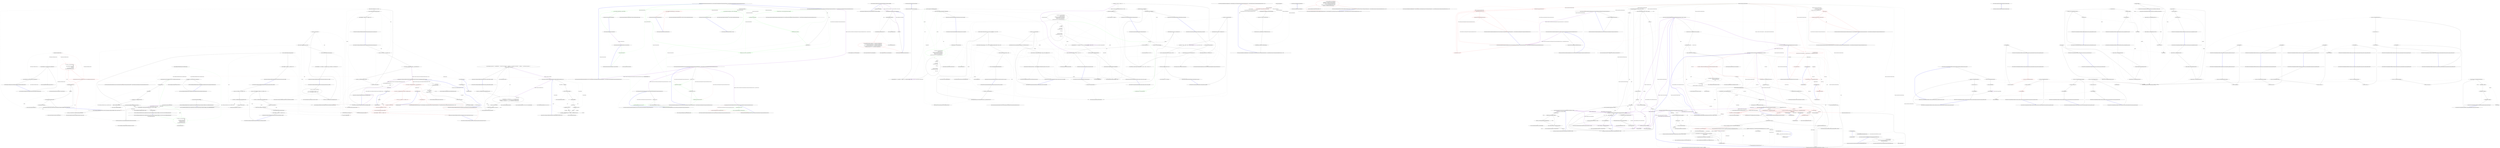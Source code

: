 digraph  {
n34 [label="Nancy.Responses.DefaultJsonSerializer", span=""];
n0 [cluster="Nancy.Responses.DefaultJsonSerializer.DefaultJsonSerializer(Nancy.Configuration.INancyEnvironment)", label="Entry Nancy.Responses.DefaultJsonSerializer.DefaultJsonSerializer(Nancy.Configuration.INancyEnvironment)", span="24-24"];
n1 [cluster="Nancy.Responses.DefaultJsonSerializer.DefaultJsonSerializer(Nancy.Configuration.INancyEnvironment)", label="this.jsonConfiguration = environment.GetValue<JsonConfiguration>()", span="26-26"];
n2 [cluster="Nancy.Responses.DefaultJsonSerializer.DefaultJsonSerializer(Nancy.Configuration.INancyEnvironment)", label="this.traceConfiguration = environment.GetValue<TraceConfiguration>()", span="27-27"];
n4 [cluster="Nancy.Configuration.INancyEnvironment.GetValue<T>()", label="Entry Nancy.Configuration.INancyEnvironment.GetValue<T>()", span="26-26"];
n3 [cluster="Nancy.Responses.DefaultJsonSerializer.DefaultJsonSerializer(Nancy.Configuration.INancyEnvironment)", label="Exit Nancy.Responses.DefaultJsonSerializer.DefaultJsonSerializer(Nancy.Configuration.INancyEnvironment)", span="24-24"];
n5 [cluster="Nancy.Responses.DefaultJsonSerializer.CanSerialize(Nancy.Responses.Negotiation.MediaRange)", label="Entry Nancy.Responses.DefaultJsonSerializer.CanSerialize(Nancy.Responses.Negotiation.MediaRange)", span="35-35"];
n6 [cluster="Nancy.Responses.DefaultJsonSerializer.CanSerialize(Nancy.Responses.Negotiation.MediaRange)", label="return IsJsonType(mediaRange);", span="37-37"];
n7 [cluster="Nancy.Responses.DefaultJsonSerializer.CanSerialize(Nancy.Responses.Negotiation.MediaRange)", label="Exit Nancy.Responses.DefaultJsonSerializer.CanSerialize(Nancy.Responses.Negotiation.MediaRange)", span="35-35"];
n8 [cluster="Nancy.Responses.DefaultJsonSerializer.IsJsonType(string)", label="Entry Nancy.Responses.DefaultJsonSerializer.IsJsonType(string)", span="104-104"];
n9 [cluster="Nancy.Responses.DefaultJsonSerializer.Serialize<TModel>(Nancy.Responses.Negotiation.MediaRange, TModel, System.IO.Stream)", label="Entry Nancy.Responses.DefaultJsonSerializer.Serialize<TModel>(Nancy.Responses.Negotiation.MediaRange, TModel, System.IO.Stream)", span="67-67"];
n10 [cluster="Nancy.Responses.DefaultJsonSerializer.Serialize<TModel>(Nancy.Responses.Negotiation.MediaRange, TModel, System.IO.Stream)", label="var writer = new StreamWriter(new UnclosableStreamWrapper(outputStream))", span="69-69"];
n13 [cluster="Nancy.Responses.DefaultJsonSerializer.Serialize<TModel>(Nancy.Responses.Negotiation.MediaRange, TModel, System.IO.Stream)", label="serializer.Serialize(model, writer)", span="82-82"];
n11 [cluster="Nancy.Responses.DefaultJsonSerializer.Serialize<TModel>(Nancy.Responses.Negotiation.MediaRange, TModel, System.IO.Stream)", color=red, community=1, label="2: var serializer = new JavaScriptSerializer(\r\n                    false,\r\n                    this.jsonConfiguration.MaxJsonLength,\r\n                    RetainCasing,\r\n                    this.jsonConfiguration.Converters,\r\n                    this.jsonConfiguration.PrimitiveConverters)", span="71-76"];
n18 [cluster="System.IO.StreamWriter.StreamWriter(System.IO.Stream)", label="Entry System.IO.StreamWriter.StreamWriter(System.IO.Stream)", span="0-0"];
n19 [cluster="Nancy.IO.UnclosableStreamWrapper.UnclosableStreamWrapper(System.IO.Stream)", label="Entry Nancy.IO.UnclosableStreamWrapper.UnclosableStreamWrapper(System.IO.Stream)", span="22-22"];
n16 [cluster="Nancy.Responses.DefaultJsonSerializer.Serialize<TModel>(Nancy.Responses.Negotiation.MediaRange, TModel, System.IO.Stream)", label="writer.Write(exception.Message)", span="88-88"];
n12 [cluster="Nancy.Responses.DefaultJsonSerializer.Serialize<TModel>(Nancy.Responses.Negotiation.MediaRange, TModel, System.IO.Stream)", color=red, community=0, label="1: serializer.RegisterConverters(this.jsonConfiguration.Converters, this.jsonConfiguration.PrimitiveConverters)", span="78-78"];
n20 [cluster="Nancy.Json.JavaScriptSerializer.JavaScriptSerializer(bool, int, bool, System.Collections.Generic.IEnumerable<Nancy.Json.JavaScriptConverter>, System.Collections.Generic.IEnumerable<Nancy.Json.JavaScriptPrimitiveConverter>)", label="Entry Nancy.Json.JavaScriptSerializer.JavaScriptSerializer(bool, int, bool, System.Collections.Generic.IEnumerable<Nancy.Json.JavaScriptConverter>, System.Collections.Generic.IEnumerable<Nancy.Json.JavaScriptPrimitiveConverter>)", span="60-60"];
n21 [cluster="Nancy.Json.JavaScriptSerializer.RegisterConverters(System.Collections.Generic.IEnumerable<Nancy.Json.JavaScriptConverter>, System.Collections.Generic.IEnumerable<Nancy.Json.JavaScriptPrimitiveConverter>)", label="Entry Nancy.Json.JavaScriptSerializer.RegisterConverters(System.Collections.Generic.IEnumerable<Nancy.Json.JavaScriptConverter>, System.Collections.Generic.IEnumerable<Nancy.Json.JavaScriptPrimitiveConverter>)", span="116-116"];
n14 [cluster="Nancy.Responses.DefaultJsonSerializer.Serialize<TModel>(Nancy.Responses.Negotiation.MediaRange, TModel, System.IO.Stream)", label=Exception, span="84-84"];
n17 [cluster="Nancy.Responses.DefaultJsonSerializer.Serialize<TModel>(Nancy.Responses.Negotiation.MediaRange, TModel, System.IO.Stream)", label="Exit Nancy.Responses.DefaultJsonSerializer.Serialize<TModel>(Nancy.Responses.Negotiation.MediaRange, TModel, System.IO.Stream)", span="67-67"];
n22 [cluster="Nancy.Json.JavaScriptSerializer.Serialize(object, System.IO.TextWriter)", label="Entry Nancy.Json.JavaScriptSerializer.Serialize(object, System.IO.TextWriter)", span="130-130"];
n15 [cluster="Nancy.Responses.DefaultJsonSerializer.Serialize<TModel>(Nancy.Responses.Negotiation.MediaRange, TModel, System.IO.Stream)", label="this.traceConfiguration.DisplayErrorTraces", span="86-86"];
n23 [cluster="System.IO.StreamWriter.Write(string)", label="Entry System.IO.StreamWriter.Write(string)", span="0-0"];
n24 [cluster="Nancy.Responses.DefaultJsonSerializer.IsJsonType(string)", label="string.IsNullOrEmpty(contentType)", span="106-106"];
n26 [cluster="Nancy.Responses.DefaultJsonSerializer.IsJsonType(string)", label="var contentMimeType = contentType.Split(';')[0]", span="111-111"];
n25 [cluster="Nancy.Responses.DefaultJsonSerializer.IsJsonType(string)", label="return false;", span="108-108"];
n29 [cluster="string.IsNullOrEmpty(string)", label="Entry string.IsNullOrEmpty(string)", span="0-0"];
n27 [cluster="Nancy.Responses.DefaultJsonSerializer.IsJsonType(string)", color=red, community=0, label="2: return contentMimeType.Equals(''application/json'', StringComparison.OrdinalIgnoreCase) ||\r\n            contentMimeType.StartsWith(''application/json-'', StringComparison.OrdinalIgnoreCase) ||\r\n            contentMimeType.Equals(''text/json'', StringComparison.OrdinalIgnoreCase) ||\r\n            (contentMimeType.StartsWith(''application/vnd'', StringComparison.OrdinalIgnoreCase) &&\r\n            contentMimeType.EndsWith(''+json'', StringComparison.OrdinalIgnoreCase));", span="113-117"];
n30 [cluster="string.Split(params char[])", label="Entry string.Split(params char[])", span="0-0"];
n28 [cluster="Nancy.Responses.DefaultJsonSerializer.IsJsonType(string)", label="Exit Nancy.Responses.DefaultJsonSerializer.IsJsonType(string)", span="104-104"];
n31 [cluster="string.Equals(string, System.StringComparison)", label="Entry string.Equals(string, System.StringComparison)", span="0-0"];
n32 [cluster="string.StartsWith(string, System.StringComparison)", label="Entry string.StartsWith(string, System.StringComparison)", span="0-0"];
n33 [cluster="string.EndsWith(string, System.StringComparison)", label="Entry string.EndsWith(string, System.StringComparison)", span="0-0"];
m0_96 [cluster="System.TimeSpan.ToString(string)", file="DefaultJsonSerializerFixture.cs", label="Entry System.TimeSpan.ToString(string)", span="0-0"];
m0_71 [cluster="string.Format(string, object)", file="DefaultJsonSerializerFixture.cs", label="Entry string.Format(string, object)", span="0-0"];
m0_67 [cluster="System.DateTime.DateTime(int, int, int, int, int, int)", file="DefaultJsonSerializerFixture.cs", label="Entry System.DateTime.DateTime(int, int, int, int, int, int)", span="0-0"];
m0_14 [cluster="object.ShouldEqual(object)", file="DefaultJsonSerializerFixture.cs", label="Entry object.ShouldEqual(object)", span="106-106"];
m0_70 [cluster="Nancy.Tests.Unit.Responses.DefaultJsonSerializerFixture.GetTimezoneSuffix(System.DateTime, string)", file="DefaultJsonSerializerFixture.cs", label="Entry Nancy.Tests.Unit.Responses.DefaultJsonSerializerFixture.GetTimezoneSuffix(System.DateTime, string)", span="151-151"];
m0_85 [cluster="Nancy.Tests.Unit.Responses.DefaultJsonSerializerFixture.GetTimezoneSuffix(System.DateTime, string)", file="DefaultJsonSerializerFixture.cs", label="string suffix", span="153-153"];
m0_86 [cluster="Nancy.Tests.Unit.Responses.DefaultJsonSerializerFixture.GetTimezoneSuffix(System.DateTime, string)", file="DefaultJsonSerializerFixture.cs", label="var time = value.ToUniversalTime()", span="154-154"];
m0_88 [cluster="Nancy.Tests.Unit.Responses.DefaultJsonSerializerFixture.GetTimezoneSuffix(System.DateTime, string)", file="DefaultJsonSerializerFixture.cs", label="value >= time", span="156-156"];
m0_89 [cluster="Nancy.Tests.Unit.Responses.DefaultJsonSerializerFixture.GetTimezoneSuffix(System.DateTime, string)", file="DefaultJsonSerializerFixture.cs", label="localTZOffset = value - time", span="158-158"];
m0_91 [cluster="Nancy.Tests.Unit.Responses.DefaultJsonSerializerFixture.GetTimezoneSuffix(System.DateTime, string)", file="DefaultJsonSerializerFixture.cs", label="localTZOffset = time - value", span="163-163"];
m0_93 [cluster="Nancy.Tests.Unit.Responses.DefaultJsonSerializerFixture.GetTimezoneSuffix(System.DateTime, string)", file="DefaultJsonSerializerFixture.cs", label="return suffix + localTZOffset.ToString(''hh'') + separator + localTZOffset.ToString(''mm'');", span="166-166"];
m0_87 [cluster="Nancy.Tests.Unit.Responses.DefaultJsonSerializerFixture.GetTimezoneSuffix(System.DateTime, string)", file="DefaultJsonSerializerFixture.cs", label="TimeSpan localTZOffset", span="155-155"];
m0_90 [cluster="Nancy.Tests.Unit.Responses.DefaultJsonSerializerFixture.GetTimezoneSuffix(System.DateTime, string)", file="DefaultJsonSerializerFixture.cs", label="suffix = ''+''", span="159-159"];
m0_92 [cluster="Nancy.Tests.Unit.Responses.DefaultJsonSerializerFixture.GetTimezoneSuffix(System.DateTime, string)", file="DefaultJsonSerializerFixture.cs", label="suffix = ''-''", span="164-164"];
m0_94 [cluster="Nancy.Tests.Unit.Responses.DefaultJsonSerializerFixture.GetTimezoneSuffix(System.DateTime, string)", file="DefaultJsonSerializerFixture.cs", label="Exit Nancy.Tests.Unit.Responses.DefaultJsonSerializerFixture.GetTimezoneSuffix(System.DateTime, string)", span="151-151"];
m0_42 [cluster="Nancy.Tests.Unit.Responses.DefaultJsonSerializerFixture.GetTestableEnvironment(System.Action<Nancy.Configuration.INancyEnvironment>)", file="DefaultJsonSerializerFixture.cs", label="Entry Nancy.Tests.Unit.Responses.DefaultJsonSerializerFixture.GetTestableEnvironment(System.Action<Nancy.Configuration.INancyEnvironment>)", span="137-137"];
m0_77 [cluster="Nancy.Tests.Unit.Responses.DefaultJsonSerializerFixture.GetTestableEnvironment(System.Action<Nancy.Configuration.INancyEnvironment>)", file="DefaultJsonSerializerFixture.cs", label="var environment =\r\n                new DefaultNancyEnvironment()", span="139-140"];
m0_79 [cluster="Nancy.Tests.Unit.Responses.DefaultJsonSerializerFixture.GetTestableEnvironment(System.Action<Nancy.Configuration.INancyEnvironment>)", file="DefaultJsonSerializerFixture.cs", label="closure.Invoke(environment)", span="146-146"];
m0_78 [cluster="Nancy.Tests.Unit.Responses.DefaultJsonSerializerFixture.GetTestableEnvironment(System.Action<Nancy.Configuration.INancyEnvironment>)", file="DefaultJsonSerializerFixture.cs", label="environment.Tracing(\r\n                enabled: true,\r\n                displayErrorTraces: true)", span="142-144"];
m0_80 [cluster="Nancy.Tests.Unit.Responses.DefaultJsonSerializerFixture.GetTestableEnvironment(System.Action<Nancy.Configuration.INancyEnvironment>)", file="DefaultJsonSerializerFixture.cs", label="return environment;", span="148-148"];
m0_81 [cluster="Nancy.Tests.Unit.Responses.DefaultJsonSerializerFixture.GetTestableEnvironment(System.Action<Nancy.Configuration.INancyEnvironment>)", file="DefaultJsonSerializerFixture.cs", label="Exit Nancy.Tests.Unit.Responses.DefaultJsonSerializerFixture.GetTestableEnvironment(System.Action<Nancy.Configuration.INancyEnvironment>)", span="137-137"];
m0_68 [cluster="System.DateTime.AddMilliseconds(double)", file="DefaultJsonSerializerFixture.cs", label="Entry System.DateTime.AddMilliseconds(double)", span="0-0"];
m0_69 [cluster="System.DateTime.DateTime(int, int, int, int, int, int, System.DateTimeKind)", file="DefaultJsonSerializerFixture.cs", label="Entry System.DateTime.DateTime(int, int, int, int, int, int, System.DateTimeKind)", span="0-0"];
m0_33 [cluster="Nancy.Tests.Unit.Responses.DefaultJsonSerializerFixture.Should_not_change_casing_when_retain_casing_is_true()", file="DefaultJsonSerializerFixture.cs", label="Entry Nancy.Tests.Unit.Responses.DefaultJsonSerializerFixture.Should_not_change_casing_when_retain_casing_is_true()", span="67-67"];
m0_34 [cluster="Nancy.Tests.Unit.Responses.DefaultJsonSerializerFixture.Should_not_change_casing_when_retain_casing_is_true()", file="DefaultJsonSerializerFixture.cs", label="var input = new {FirstName = ''Joe'', lastName = ''Doe''}", span="70-70"];
m0_35 [cluster="Nancy.Tests.Unit.Responses.DefaultJsonSerializerFixture.Should_not_change_casing_when_retain_casing_is_true()", file="DefaultJsonSerializerFixture.cs", label="var environment = GetTestableEnvironment(x => x.Json(retainCasing: true))", span="71-71"];
m0_38 [cluster="Nancy.Tests.Unit.Responses.DefaultJsonSerializerFixture.Should_not_change_casing_when_retain_casing_is_true()", file="DefaultJsonSerializerFixture.cs", label="serializer.Serialize(''application/json'', input, output)", span="76-76"];
m0_36 [cluster="Nancy.Tests.Unit.Responses.DefaultJsonSerializerFixture.Should_not_change_casing_when_retain_casing_is_true()", file="DefaultJsonSerializerFixture.cs", label="var serializer = new DefaultJsonSerializer(environment)", span="72-72"];
m0_37 [cluster="Nancy.Tests.Unit.Responses.DefaultJsonSerializerFixture.Should_not_change_casing_when_retain_casing_is_true()", file="DefaultJsonSerializerFixture.cs", label="var output = new MemoryStream()", span="75-75"];
m0_39 [cluster="Nancy.Tests.Unit.Responses.DefaultJsonSerializerFixture.Should_not_change_casing_when_retain_casing_is_true()", file="DefaultJsonSerializerFixture.cs", label="var actual = Encoding.UTF8.GetString(output.ToArray())", span="77-77"];
m0_40 [cluster="Nancy.Tests.Unit.Responses.DefaultJsonSerializerFixture.Should_not_change_casing_when_retain_casing_is_true()", file="DefaultJsonSerializerFixture.cs", label="actual.ShouldEqual(''{\''FirstName\'':\''Joe\'',\''lastName\'':\''Doe\''}'')", span="80-80"];
m0_41 [cluster="Nancy.Tests.Unit.Responses.DefaultJsonSerializerFixture.Should_not_change_casing_when_retain_casing_is_true()", file="DefaultJsonSerializerFixture.cs", label="Exit Nancy.Tests.Unit.Responses.DefaultJsonSerializerFixture.Should_not_change_casing_when_retain_casing_is_true()", span="67-67"];
m0_84 [cluster="System.Action<T>.Invoke(T)", file="DefaultJsonSerializerFixture.cs", label="Entry System.Action<T>.Invoke(T)", span="0-0"];
m0_32 [cluster="System.Collections.Generic.Dictionary<TKey, TValue>.Dictionary()", file="DefaultJsonSerializerFixture.cs", label="Entry System.Collections.Generic.Dictionary<TKey, TValue>.Dictionary()", span="0-0"];
m0_95 [cluster="System.DateTime.ToUniversalTime()", file="DefaultJsonSerializerFixture.cs", label="Entry System.DateTime.ToUniversalTime()", span="0-0"];
m0_8 [cluster="Nancy.Responses.DefaultJsonSerializer.DefaultJsonSerializer(Nancy.Configuration.INancyEnvironment)", file="DefaultJsonSerializerFixture.cs", label="Entry Nancy.Responses.DefaultJsonSerializer.DefaultJsonSerializer(Nancy.Configuration.INancyEnvironment)", span="24-24"];
m0_82 [cluster="Nancy.Configuration.DefaultNancyEnvironment.DefaultNancyEnvironment()", file="DefaultJsonSerializerFixture.cs", label="Entry Nancy.Configuration.DefaultNancyEnvironment.DefaultNancyEnvironment()", span="9-9"];
m0_59 [cluster="Nancy.Tests.Unit.Responses.DefaultJsonSerializerFixture.Should_use_iso8601_datetimes_by_default()", file="DefaultJsonSerializerFixture.cs", label="Entry Nancy.Tests.Unit.Responses.DefaultJsonSerializerFixture.Should_use_iso8601_datetimes_by_default()", span="108-108"];
m0_60 [cluster="Nancy.Tests.Unit.Responses.DefaultJsonSerializerFixture.Should_use_iso8601_datetimes_by_default()", file="DefaultJsonSerializerFixture.cs", label="var serializer = new DefaultJsonSerializer(GetTestableEnvironment())", span="111-111"];
m0_61 [cluster="Nancy.Tests.Unit.Responses.DefaultJsonSerializerFixture.Should_use_iso8601_datetimes_by_default()", file="DefaultJsonSerializerFixture.cs", label="var input = new\r\n            {\r\n                UnspecifiedDateTime = new DateTime(2014, 3, 9, 17, 03, 25).AddMilliseconds(234),\r\n                LocalDateTime = new DateTime(2014, 3, 9, 17, 03, 25, DateTimeKind.Local).AddMilliseconds(234),\r\n                UtcDateTime = new DateTime(2014, 3, 9, 16, 03, 25, DateTimeKind.Utc).AddMilliseconds(234)\r\n            }", span="112-117"];
m0_63 [cluster="Nancy.Tests.Unit.Responses.DefaultJsonSerializerFixture.Should_use_iso8601_datetimes_by_default()", file="DefaultJsonSerializerFixture.cs", label="serializer.Serialize(''application/json'', input, output)", span="121-121"];
m0_62 [cluster="Nancy.Tests.Unit.Responses.DefaultJsonSerializerFixture.Should_use_iso8601_datetimes_by_default()", file="DefaultJsonSerializerFixture.cs", label="var output = new MemoryStream()", span="120-120"];
m0_65 [cluster="Nancy.Tests.Unit.Responses.DefaultJsonSerializerFixture.Should_use_iso8601_datetimes_by_default()", file="DefaultJsonSerializerFixture.cs", label="actual.ShouldEqual(string.Format(@''{{''''unspecifiedDateTime'''':''''2014-03-09T17:03:25.2340000{0}'''',''''localDateTime'''':''''2014-03-09T17:03:25.2340000{0}'''',''''utcDateTime'''':''''2014-03-09T16:03:25.2340000Z''''}}'',\r\n                GetTimezoneSuffix(input.LocalDateTime, '':'')))", span="125-126"];
m0_64 [cluster="Nancy.Tests.Unit.Responses.DefaultJsonSerializerFixture.Should_use_iso8601_datetimes_by_default()", file="DefaultJsonSerializerFixture.cs", label="var actual = Encoding.UTF8.GetString(output.ToArray())", span="122-122"];
m0_66 [cluster="Nancy.Tests.Unit.Responses.DefaultJsonSerializerFixture.Should_use_iso8601_datetimes_by_default()", file="DefaultJsonSerializerFixture.cs", label="Exit Nancy.Tests.Unit.Responses.DefaultJsonSerializerFixture.Should_use_iso8601_datetimes_by_default()", span="108-108"];
m0_74 [cluster="lambda expression", file="DefaultJsonSerializerFixture.cs", label="Entry lambda expression", span="131-134"];
m0_43 [cluster="lambda expression", file="DefaultJsonSerializerFixture.cs", label="Entry lambda expression", span="71-71"];
m0_44 [cluster="lambda expression", file="DefaultJsonSerializerFixture.cs", label="x.Json(retainCasing: true)", span="71-71"];
m0_45 [cluster="lambda expression", file="DefaultJsonSerializerFixture.cs", label="Exit lambda expression", span="71-71"];
m0_56 [cluster="lambda expression", file="DefaultJsonSerializerFixture.cs", label="Entry lambda expression", span="87-87"];
m0_57 [cluster="lambda expression", color=red, community=0, file="DefaultJsonSerializerFixture.cs", label="1: x.Json(retainCasing: true)", span="87-87"];
m0_58 [cluster="lambda expression", file="DefaultJsonSerializerFixture.cs", label="Exit lambda expression", span="87-87"];
m0_75 [cluster="lambda expression", file="DefaultJsonSerializerFixture.cs", label="env.Json()", span="133-133"];
m0_76 [cluster="lambda expression", file="DefaultJsonSerializerFixture.cs", label="Exit lambda expression", span="131-134"];
m0_0 [cluster="Nancy.Tests.Unit.Responses.DefaultJsonSerializerFixture.Should_camel_case_property_names_by_default()", file="DefaultJsonSerializerFixture.cs", label="Entry Nancy.Tests.Unit.Responses.DefaultJsonSerializerFixture.Should_camel_case_property_names_by_default()", span="14-14"];
m0_1 [cluster="Nancy.Tests.Unit.Responses.DefaultJsonSerializerFixture.Should_camel_case_property_names_by_default()", file="DefaultJsonSerializerFixture.cs", label="var input = new { FirstName = ''Joe'', lastName = ''Doe'' }", span="17-17"];
m0_2 [cluster="Nancy.Tests.Unit.Responses.DefaultJsonSerializerFixture.Should_camel_case_property_names_by_default()", file="DefaultJsonSerializerFixture.cs", label="var serializer = new DefaultJsonSerializer(GetTestableEnvironment())", span="18-18"];
m0_4 [cluster="Nancy.Tests.Unit.Responses.DefaultJsonSerializerFixture.Should_camel_case_property_names_by_default()", file="DefaultJsonSerializerFixture.cs", label="serializer.Serialize(''application/json'', input, output)", span="22-22"];
m0_3 [cluster="Nancy.Tests.Unit.Responses.DefaultJsonSerializerFixture.Should_camel_case_property_names_by_default()", file="DefaultJsonSerializerFixture.cs", label="var output = new MemoryStream()", span="21-21"];
m0_5 [cluster="Nancy.Tests.Unit.Responses.DefaultJsonSerializerFixture.Should_camel_case_property_names_by_default()", file="DefaultJsonSerializerFixture.cs", label="var actual = Encoding.UTF8.GetString(output.ToArray())", span="23-23"];
m0_6 [cluster="Nancy.Tests.Unit.Responses.DefaultJsonSerializerFixture.Should_camel_case_property_names_by_default()", file="DefaultJsonSerializerFixture.cs", label="actual.ShouldEqual(''{\''firstName\'':\''Joe\'',\''lastName\'':\''Doe\''}'')", span="26-26"];
m0_7 [cluster="Nancy.Tests.Unit.Responses.DefaultJsonSerializerFixture.Should_camel_case_property_names_by_default()", file="DefaultJsonSerializerFixture.cs", label="Exit Nancy.Tests.Unit.Responses.DefaultJsonSerializerFixture.Should_camel_case_property_names_by_default()", span="14-14"];
m0_46 [cluster="Nancy.Configuration.INancyEnvironment.Json(int?, System.Text.Encoding, System.Collections.Generic.IList<Nancy.Json.JavaScriptConverter>, System.Collections.Generic.IList<Nancy.Json.JavaScriptPrimitiveConverter>, bool?)", file="DefaultJsonSerializerFixture.cs", label="Entry Nancy.Configuration.INancyEnvironment.Json(int?, System.Text.Encoding, System.Collections.Generic.IList<Nancy.Json.JavaScriptConverter>, System.Collections.Generic.IList<Nancy.Json.JavaScriptPrimitiveConverter>, bool?)", span="22-22"];
m0_83 [cluster="Nancy.Configuration.INancyEnvironment.Tracing(bool, bool)", file="DefaultJsonSerializerFixture.cs", label="Entry Nancy.Configuration.INancyEnvironment.Tracing(bool, bool)", span="15-15"];
m0_10 [cluster="System.IO.MemoryStream.MemoryStream()", file="DefaultJsonSerializerFixture.cs", label="Entry System.IO.MemoryStream.MemoryStream()", span="0-0"];
m0_23 [cluster="Nancy.Tests.Unit.Responses.DefaultJsonSerializerFixture.PersonWithFields.PersonWithFields()", file="DefaultJsonSerializerFixture.cs", label="Entry Nancy.Tests.Unit.Responses.DefaultJsonSerializerFixture.PersonWithFields.PersonWithFields()", span="101-101"];
m0_24 [cluster="Nancy.Tests.Unit.Responses.DefaultJsonSerializerFixture.Should_camel_case_dictionary_keys_by_default()", file="DefaultJsonSerializerFixture.cs", label="Entry Nancy.Tests.Unit.Responses.DefaultJsonSerializerFixture.Should_camel_case_dictionary_keys_by_default()", span="46-46"];
m0_25 [cluster="Nancy.Tests.Unit.Responses.DefaultJsonSerializerFixture.Should_camel_case_dictionary_keys_by_default()", file="DefaultJsonSerializerFixture.cs", label="var input = new Dictionary<string, object>\r\n            {\r\n                { ''Joe'', new PersonWithFields { FirstName = ''Joe'' } },\r\n                { ''John'', new PersonWithFields { FirstName = ''John'' } }\r\n            }", span="49-53"];
m0_26 [cluster="Nancy.Tests.Unit.Responses.DefaultJsonSerializerFixture.Should_camel_case_dictionary_keys_by_default()", file="DefaultJsonSerializerFixture.cs", label="var serializer = new DefaultJsonSerializer(GetTestableEnvironment())", span="55-55"];
m0_28 [cluster="Nancy.Tests.Unit.Responses.DefaultJsonSerializerFixture.Should_camel_case_dictionary_keys_by_default()", file="DefaultJsonSerializerFixture.cs", label="serializer.Serialize(''application/json'', input, output)", span="59-59"];
m0_27 [cluster="Nancy.Tests.Unit.Responses.DefaultJsonSerializerFixture.Should_camel_case_dictionary_keys_by_default()", file="DefaultJsonSerializerFixture.cs", label="var output = new MemoryStream()", span="58-58"];
m0_29 [cluster="Nancy.Tests.Unit.Responses.DefaultJsonSerializerFixture.Should_camel_case_dictionary_keys_by_default()", file="DefaultJsonSerializerFixture.cs", label="var actual = Encoding.UTF8.GetString(output.ToArray())", span="60-60"];
m0_30 [cluster="Nancy.Tests.Unit.Responses.DefaultJsonSerializerFixture.Should_camel_case_dictionary_keys_by_default()", file="DefaultJsonSerializerFixture.cs", label="actual.ShouldEqual(''{\''joe\'':{\''firstName\'':\''Joe\'',\''lastName\'':null},\''john\'':{\''firstName\'':\''John\'',\''lastName\'':null}}'')", span="63-63"];
m0_31 [cluster="Nancy.Tests.Unit.Responses.DefaultJsonSerializerFixture.Should_camel_case_dictionary_keys_by_default()", file="DefaultJsonSerializerFixture.cs", label="Exit Nancy.Tests.Unit.Responses.DefaultJsonSerializerFixture.Should_camel_case_dictionary_keys_by_default()", span="46-46"];
m0_9 [cluster="Nancy.Tests.Unit.Responses.DefaultJsonSerializerFixture.GetTestableEnvironment()", file="DefaultJsonSerializerFixture.cs", label="Entry Nancy.Tests.Unit.Responses.DefaultJsonSerializerFixture.GetTestableEnvironment()", span="129-129"];
m0_72 [cluster="Nancy.Tests.Unit.Responses.DefaultJsonSerializerFixture.GetTestableEnvironment()", file="DefaultJsonSerializerFixture.cs", label="return GetTestableEnvironment(env =>\r\n            {\r\n                env.Json();\r\n            });", span="131-134"];
m0_73 [cluster="Nancy.Tests.Unit.Responses.DefaultJsonSerializerFixture.GetTestableEnvironment()", file="DefaultJsonSerializerFixture.cs", label="Exit Nancy.Tests.Unit.Responses.DefaultJsonSerializerFixture.GetTestableEnvironment()", span="129-129"];
m0_12 [cluster="System.IO.MemoryStream.ToArray()", file="DefaultJsonSerializerFixture.cs", label="Entry System.IO.MemoryStream.ToArray()", span="0-0"];
m0_15 [cluster="Nancy.Tests.Unit.Responses.DefaultJsonSerializerFixture.Should_camel_case_field_names_by_default()", file="DefaultJsonSerializerFixture.cs", label="Entry Nancy.Tests.Unit.Responses.DefaultJsonSerializerFixture.Should_camel_case_field_names_by_default()", span="30-30"];
m0_16 [cluster="Nancy.Tests.Unit.Responses.DefaultJsonSerializerFixture.Should_camel_case_field_names_by_default()", file="DefaultJsonSerializerFixture.cs", label="var input = new PersonWithFields { FirstName = ''Joe'', LastName = ''Doe'' }", span="33-33"];
m0_17 [cluster="Nancy.Tests.Unit.Responses.DefaultJsonSerializerFixture.Should_camel_case_field_names_by_default()", file="DefaultJsonSerializerFixture.cs", label="var serializer = new DefaultJsonSerializer(GetTestableEnvironment())", span="34-34"];
m0_19 [cluster="Nancy.Tests.Unit.Responses.DefaultJsonSerializerFixture.Should_camel_case_field_names_by_default()", file="DefaultJsonSerializerFixture.cs", label="serializer.Serialize(''application/json'', input, output)", span="38-38"];
m0_18 [cluster="Nancy.Tests.Unit.Responses.DefaultJsonSerializerFixture.Should_camel_case_field_names_by_default()", file="DefaultJsonSerializerFixture.cs", label="var output = new MemoryStream()", span="37-37"];
m0_20 [cluster="Nancy.Tests.Unit.Responses.DefaultJsonSerializerFixture.Should_camel_case_field_names_by_default()", file="DefaultJsonSerializerFixture.cs", label="var actual = Encoding.UTF8.GetString(output.ToArray())", span="39-39"];
m0_21 [cluster="Nancy.Tests.Unit.Responses.DefaultJsonSerializerFixture.Should_camel_case_field_names_by_default()", file="DefaultJsonSerializerFixture.cs", label="actual.ShouldEqual(''{\''firstName\'':\''Joe\'',\''lastName\'':\''Doe\''}'')", span="42-42"];
m0_22 [cluster="Nancy.Tests.Unit.Responses.DefaultJsonSerializerFixture.Should_camel_case_field_names_by_default()", file="DefaultJsonSerializerFixture.cs", label="Exit Nancy.Tests.Unit.Responses.DefaultJsonSerializerFixture.Should_camel_case_field_names_by_default()", span="30-30"];
m0_13 [cluster="System.Text.Encoding.GetString(byte[])", file="DefaultJsonSerializerFixture.cs", label="Entry System.Text.Encoding.GetString(byte[])", span="0-0"];
m0_47 [cluster="Nancy.Tests.Unit.Responses.DefaultJsonSerializerFixture.Should_camel_case_property_names_if_local_override_is_set()", file="DefaultJsonSerializerFixture.cs", label="Entry Nancy.Tests.Unit.Responses.DefaultJsonSerializerFixture.Should_camel_case_property_names_if_local_override_is_set()", span="84-84"];
m0_48 [cluster="Nancy.Tests.Unit.Responses.DefaultJsonSerializerFixture.Should_camel_case_property_names_if_local_override_is_set()", color=red, community=0, file="DefaultJsonSerializerFixture.cs", label="1: var environment = GetTestableEnvironment(x => x.Json(retainCasing: true))", span="87-87"];
m0_49 [cluster="Nancy.Tests.Unit.Responses.DefaultJsonSerializerFixture.Should_camel_case_property_names_if_local_override_is_set()", color=red, community=0, file="DefaultJsonSerializerFixture.cs", label="0: var serializer = new DefaultJsonSerializer(environment) { RetainCasing = false }", span="88-88"];
m0_50 [cluster="Nancy.Tests.Unit.Responses.DefaultJsonSerializerFixture.Should_camel_case_property_names_if_local_override_is_set()", color=red, community=0, file="DefaultJsonSerializerFixture.cs", label="1: var input = new { FirstName = ''Joe'', lastName = ''Doe'' }", span="90-90"];
m0_52 [cluster="Nancy.Tests.Unit.Responses.DefaultJsonSerializerFixture.Should_camel_case_property_names_if_local_override_is_set()", color=red, community=0, file="DefaultJsonSerializerFixture.cs", label="2: serializer.Serialize(''application/json'', input, output)", span="94-94"];
m0_51 [cluster="Nancy.Tests.Unit.Responses.DefaultJsonSerializerFixture.Should_camel_case_property_names_if_local_override_is_set()", color=red, community=0, file="DefaultJsonSerializerFixture.cs", label="2: var output = new MemoryStream()", span="93-93"];
m0_53 [cluster="Nancy.Tests.Unit.Responses.DefaultJsonSerializerFixture.Should_camel_case_property_names_if_local_override_is_set()", color=red, community=0, file="DefaultJsonSerializerFixture.cs", label="2: var actual = Encoding.UTF8.GetString(output.ToArray())", span="95-95"];
m0_54 [cluster="Nancy.Tests.Unit.Responses.DefaultJsonSerializerFixture.Should_camel_case_property_names_if_local_override_is_set()", color=red, community=0, file="DefaultJsonSerializerFixture.cs", label="1: actual.ShouldEqual(''{\''firstName\'':\''Joe\'',\''lastName\'':\''Doe\''}'')", span="98-98"];
m0_55 [cluster="Nancy.Tests.Unit.Responses.DefaultJsonSerializerFixture.Should_camel_case_property_names_if_local_override_is_set()", file="DefaultJsonSerializerFixture.cs", label="Exit Nancy.Tests.Unit.Responses.DefaultJsonSerializerFixture.Should_camel_case_property_names_if_local_override_is_set()", span="84-84"];
m1_3 [cluster="Nancy.Json.JavaScriptSerializer.JavaScriptSerializer(bool, bool, System.Collections.Generic.IEnumerable<Nancy.Json.JavaScriptConverter>, System.Collections.Generic.IEnumerable<Nancy.Json.JavaScriptPrimitiveConverter>)", color=green, community=0, file="JavaScriptSerializer.cs", label="1: _serializerStrategy = new NancySerializationStrategy(retainCasing)", span="53-53"];
m1_4 [cluster="Nancy.Json.JavaScriptSerializer.JavaScriptSerializer(bool, bool, System.Collections.Generic.IEnumerable<Nancy.Json.JavaScriptConverter>, System.Collections.Generic.IEnumerable<Nancy.Json.JavaScriptPrimitiveConverter>)", color=green, community=0, file="JavaScriptSerializer.cs", label="2: _maxJsonLength = maxJsonLength", span="54-54"];
m1_5 [cluster="Nancy.Json.JavaScriptSerializer.JavaScriptSerializer(bool, bool, System.Collections.Generic.IEnumerable<Nancy.Json.JavaScriptConverter>, System.Collections.Generic.IEnumerable<Nancy.Json.JavaScriptPrimitiveConverter>)", color=green, community=0, file="JavaScriptSerializer.cs", label="2: this.RetainCasing = retainCasing", span="56-56"];
m1_6 [cluster="Nancy.Json.JavaScriptSerializer.JavaScriptSerializer(bool, bool, System.Collections.Generic.IEnumerable<Nancy.Json.JavaScriptConverter>, System.Collections.Generic.IEnumerable<Nancy.Json.JavaScriptPrimitiveConverter>)", file="JavaScriptSerializer.cs", label=registerConverters, span="58-58"];
m1_7 [cluster="Nancy.Json.JavaScriptSerializer.JavaScriptSerializer(bool, bool, System.Collections.Generic.IEnumerable<Nancy.Json.JavaScriptConverter>, System.Collections.Generic.IEnumerable<Nancy.Json.JavaScriptPrimitiveConverter>)", color=green, community=0, file="JavaScriptSerializer.cs", label="2: RegisterConverters(converters, primitiveConverters)", span="59-59"];
m1_8 [cluster="Nancy.Json.JavaScriptSerializer.JavaScriptSerializer(bool, bool, System.Collections.Generic.IEnumerable<Nancy.Json.JavaScriptConverter>, System.Collections.Generic.IEnumerable<Nancy.Json.JavaScriptPrimitiveConverter>)", file="JavaScriptSerializer.cs", label="Exit Nancy.Json.JavaScriptSerializer.JavaScriptSerializer(bool, bool, System.Collections.Generic.IEnumerable<Nancy.Json.JavaScriptConverter>, System.Collections.Generic.IEnumerable<Nancy.Json.JavaScriptPrimitiveConverter>)", span="51-51"];
m1_2 [cluster="Nancy.Json.JavaScriptSerializer.JavaScriptSerializer(bool, bool, System.Collections.Generic.IEnumerable<Nancy.Json.JavaScriptConverter>, System.Collections.Generic.IEnumerable<Nancy.Json.JavaScriptPrimitiveConverter>)", file="JavaScriptSerializer.cs", label="Entry Nancy.Json.JavaScriptSerializer.JavaScriptSerializer(bool, bool, System.Collections.Generic.IEnumerable<Nancy.Json.JavaScriptConverter>, System.Collections.Generic.IEnumerable<Nancy.Json.JavaScriptPrimitiveConverter>)", span="51-51"];
m1_25 [cluster="Nancy.Json.Simple.NancySerializationStrategy.RegisterConverters(System.Collections.Generic.IEnumerable<Nancy.Json.JavaScriptConverter>)", file="JavaScriptSerializer.cs", label="Entry Nancy.Json.Simple.NancySerializationStrategy.RegisterConverters(System.Collections.Generic.IEnumerable<Nancy.Json.JavaScriptConverter>)", span="64-64"];
m1_24 [cluster="System.ArgumentNullException.ArgumentNullException(string)", file="JavaScriptSerializer.cs", label="Entry System.ArgumentNullException.ArgumentNullException(string)", span="0-0"];
m1_0 [cluster="Nancy.Json.JavaScriptSerializer.JavaScriptSerializer()", file="JavaScriptSerializer.cs", label="Entry Nancy.Json.JavaScriptSerializer.JavaScriptSerializer()", span="54-54"];
m1_1 [cluster="Nancy.Json.JavaScriptSerializer.JavaScriptSerializer()", file="JavaScriptSerializer.cs", label="Exit Nancy.Json.JavaScriptSerializer.JavaScriptSerializer()", span="54-54"];
m1_37 [cluster="Nancy.Json.JavaScriptSerializer.Serialize(object)", file="JavaScriptSerializer.cs", label="Entry Nancy.Json.JavaScriptSerializer.Serialize(object)", span="125-125"];
m1_38 [cluster="Nancy.Json.JavaScriptSerializer.Serialize(object)", color=green, community=0, file="JavaScriptSerializer.cs", label="1: return SimpleJson.SerializeObject(obj, _serializerStrategy);", span="128-128"];
m1_39 [cluster="Nancy.Json.JavaScriptSerializer.Serialize(object)", file="JavaScriptSerializer.cs", label="Exit Nancy.Json.JavaScriptSerializer.Serialize(object)", span="125-125"];
m1_10 [cluster="Nancy.Json.JavaScriptSerializer.RegisterConverters(System.Collections.Generic.IEnumerable<Nancy.Json.JavaScriptConverter>, System.Collections.Generic.IEnumerable<Nancy.Json.JavaScriptPrimitiveConverter>)", file="JavaScriptSerializer.cs", label="Entry Nancy.Json.JavaScriptSerializer.RegisterConverters(System.Collections.Generic.IEnumerable<Nancy.Json.JavaScriptConverter>, System.Collections.Generic.IEnumerable<Nancy.Json.JavaScriptPrimitiveConverter>)", span="116-116"];
m1_32 [cluster="Nancy.Json.JavaScriptSerializer.RegisterConverters(System.Collections.Generic.IEnumerable<Nancy.Json.JavaScriptConverter>, System.Collections.Generic.IEnumerable<Nancy.Json.JavaScriptPrimitiveConverter>)", file="JavaScriptSerializer.cs", label="converters != null", span="118-118"];
m1_33 [cluster="Nancy.Json.JavaScriptSerializer.RegisterConverters(System.Collections.Generic.IEnumerable<Nancy.Json.JavaScriptConverter>, System.Collections.Generic.IEnumerable<Nancy.Json.JavaScriptPrimitiveConverter>)", color=green, community=0, file="JavaScriptSerializer.cs", label="2: RegisterConverters(converters)", span="120-120"];
m1_34 [cluster="Nancy.Json.JavaScriptSerializer.RegisterConverters(System.Collections.Generic.IEnumerable<Nancy.Json.JavaScriptConverter>, System.Collections.Generic.IEnumerable<Nancy.Json.JavaScriptPrimitiveConverter>)", file="JavaScriptSerializer.cs", label="primitiveConverters != null", span="121-121"];
m1_35 [cluster="Nancy.Json.JavaScriptSerializer.RegisterConverters(System.Collections.Generic.IEnumerable<Nancy.Json.JavaScriptConverter>, System.Collections.Generic.IEnumerable<Nancy.Json.JavaScriptPrimitiveConverter>)", color=green, community=0, file="JavaScriptSerializer.cs", label="2: RegisterConverters(primitiveConverters)", span="123-123"];
m1_36 [cluster="Nancy.Json.JavaScriptSerializer.RegisterConverters(System.Collections.Generic.IEnumerable<Nancy.Json.JavaScriptConverter>, System.Collections.Generic.IEnumerable<Nancy.Json.JavaScriptPrimitiveConverter>)", file="JavaScriptSerializer.cs", label="Exit Nancy.Json.JavaScriptSerializer.RegisterConverters(System.Collections.Generic.IEnumerable<Nancy.Json.JavaScriptConverter>, System.Collections.Generic.IEnumerable<Nancy.Json.JavaScriptPrimitiveConverter>)", span="116-116"];
m1_18 [cluster="Nancy.Json.Simple.SimpleJson.DeserializeObject(string, System.Type, Nancy.Json.Simple.IJsonSerializerStrategy)", file="JavaScriptSerializer.cs", label="Entry Nancy.Json.Simple.SimpleJson.DeserializeObject(string, System.Type, Nancy.Json.Simple.IJsonSerializerStrategy)", span="563-563"];
m1_40 [cluster="Nancy.Json.Simple.SimpleJson.SerializeObject(object, Nancy.Json.Simple.IJsonSerializerStrategy)", file="JavaScriptSerializer.cs", label="Entry Nancy.Json.Simple.SimpleJson.SerializeObject(object, Nancy.Json.Simple.IJsonSerializerStrategy)", span="592-592"];
m1_9 [cluster="Nancy.Json.Simple.NancySerializationStrategy.NancySerializationStrategy(bool, bool, System.Collections.Generic.IEnumerable<Nancy.Json.JavaScriptConverter>, System.Collections.Generic.IEnumerable<Nancy.Json.JavaScriptPrimitiveConverter>)", file="JavaScriptSerializer.cs", label="Entry Nancy.Json.Simple.NancySerializationStrategy.NancySerializationStrategy(bool, bool, System.Collections.Generic.IEnumerable<Nancy.Json.JavaScriptConverter>, System.Collections.Generic.IEnumerable<Nancy.Json.JavaScriptPrimitiveConverter>)", span="33-33"];
m1_15 [cluster="Nancy.Json.JavaScriptSerializer.DeserializeObject(string)", file="JavaScriptSerializer.cs", label="Entry Nancy.Json.JavaScriptSerializer.DeserializeObject(string)", span="95-95"];
m1_16 [cluster="Nancy.Json.JavaScriptSerializer.DeserializeObject(string)", color=red, community=0, file="JavaScriptSerializer.cs", label="0: return SimpleJson.DeserializeObject(input, null, _serializerStrategy);", span="97-97"];
m1_17 [cluster="Nancy.Json.JavaScriptSerializer.DeserializeObject(string)", file="JavaScriptSerializer.cs", label="Exit Nancy.Json.JavaScriptSerializer.DeserializeObject(string)", span="95-95"];
m1_26 [cluster="Nancy.Json.JavaScriptSerializer.RegisterConverters(System.Collections.Generic.IEnumerable<Nancy.Json.JavaScriptPrimitiveConverter>)", file="JavaScriptSerializer.cs", label="Entry Nancy.Json.JavaScriptSerializer.RegisterConverters(System.Collections.Generic.IEnumerable<Nancy.Json.JavaScriptPrimitiveConverter>)", span="108-108"];
m1_27 [cluster="Nancy.Json.JavaScriptSerializer.RegisterConverters(System.Collections.Generic.IEnumerable<Nancy.Json.JavaScriptPrimitiveConverter>)", color=green, community=0, file="JavaScriptSerializer.cs", label="2: primitiveConverters == null", span="111-111"];
m1_29 [cluster="Nancy.Json.JavaScriptSerializer.RegisterConverters(System.Collections.Generic.IEnumerable<Nancy.Json.JavaScriptPrimitiveConverter>)", color=red, community=0, file="JavaScriptSerializer.cs", label="2: _serializerStrategy.RegisterConverters(primitiveConverters)", span="114-114"];
m1_28 [cluster="Nancy.Json.JavaScriptSerializer.RegisterConverters(System.Collections.Generic.IEnumerable<Nancy.Json.JavaScriptPrimitiveConverter>)", color=green, community=0, file="JavaScriptSerializer.cs", label="2: throw new ArgumentNullException(''primitiveConverters'');", span="112-112"];
m1_30 [cluster="Nancy.Json.JavaScriptSerializer.RegisterConverters(System.Collections.Generic.IEnumerable<Nancy.Json.JavaScriptPrimitiveConverter>)", file="JavaScriptSerializer.cs", label="Exit Nancy.Json.JavaScriptSerializer.RegisterConverters(System.Collections.Generic.IEnumerable<Nancy.Json.JavaScriptPrimitiveConverter>)", span="109-109"];
m1_44 [cluster="System.IO.TextWriter.Write(string)", file="JavaScriptSerializer.cs", label="Entry System.IO.TextWriter.Write(string)", span="0-0"];
m1_11 [cluster="Nancy.Json.JavaScriptSerializer.Deserialize<T>(string)", file="JavaScriptSerializer.cs", label="Entry Nancy.Json.JavaScriptSerializer.Deserialize<T>(string)", span="90-90"];
m1_12 [cluster="Nancy.Json.JavaScriptSerializer.Deserialize<T>(string)", color=green, community=0, file="JavaScriptSerializer.cs", label="1: return SimpleJson.DeserializeObject<T>(input, _serializerStrategy);", span="83-83"];
m1_13 [cluster="Nancy.Json.JavaScriptSerializer.Deserialize<T>(string)", file="JavaScriptSerializer.cs", label="Exit Nancy.Json.JavaScriptSerializer.Deserialize<T>(string)", span="90-90"];
m1_19 [cluster="Nancy.Json.JavaScriptSerializer.RegisterConverters(System.Collections.Generic.IEnumerable<Nancy.Json.JavaScriptConverter>)", file="JavaScriptSerializer.cs", label="Entry Nancy.Json.JavaScriptSerializer.RegisterConverters(System.Collections.Generic.IEnumerable<Nancy.Json.JavaScriptConverter>)", span="100-100"];
m1_20 [cluster="Nancy.Json.JavaScriptSerializer.RegisterConverters(System.Collections.Generic.IEnumerable<Nancy.Json.JavaScriptConverter>)", file="JavaScriptSerializer.cs", label="converters == null", span="102-102"];
m1_22 [cluster="Nancy.Json.JavaScriptSerializer.RegisterConverters(System.Collections.Generic.IEnumerable<Nancy.Json.JavaScriptConverter>)", color=green, community=0, file="JavaScriptSerializer.cs", label="2: _serializerStrategy.RegisterConverters(converters)", span="101-101"];
m1_21 [cluster="Nancy.Json.JavaScriptSerializer.RegisterConverters(System.Collections.Generic.IEnumerable<Nancy.Json.JavaScriptConverter>)", file="JavaScriptSerializer.cs", label="throw new ArgumentNullException(''converters'');", span="103-103"];
m1_23 [cluster="Nancy.Json.JavaScriptSerializer.RegisterConverters(System.Collections.Generic.IEnumerable<Nancy.Json.JavaScriptConverter>)", file="JavaScriptSerializer.cs", label="Exit Nancy.Json.JavaScriptSerializer.RegisterConverters(System.Collections.Generic.IEnumerable<Nancy.Json.JavaScriptConverter>)", span="100-100"];
m1_41 [cluster="Nancy.Json.JavaScriptSerializer.Serialize(object, System.IO.TextWriter)", file="JavaScriptSerializer.cs", label="Entry Nancy.Json.JavaScriptSerializer.Serialize(object, System.IO.TextWriter)", span="130-130"];
m1_42 [cluster="Nancy.Json.JavaScriptSerializer.Serialize(object, System.IO.TextWriter)", color=green, community=0, file="JavaScriptSerializer.cs", label="0: output.Write(Serialize(obj))", span="133-133"];
m1_43 [cluster="Nancy.Json.JavaScriptSerializer.Serialize(object, System.IO.TextWriter)", file="JavaScriptSerializer.cs", label="Exit Nancy.Json.JavaScriptSerializer.Serialize(object, System.IO.TextWriter)", span="130-130"];
m1_31 [cluster="Nancy.Json.Simple.NancySerializationStrategy.RegisterConverters(System.Collections.Generic.IEnumerable<Nancy.Json.JavaScriptPrimitiveConverter>)", file="JavaScriptSerializer.cs", label="Entry Nancy.Json.Simple.NancySerializationStrategy.RegisterConverters(System.Collections.Generic.IEnumerable<Nancy.Json.JavaScriptPrimitiveConverter>)", span="73-73"];
m1_14 [cluster="Nancy.Json.Simple.SimpleJson.DeserializeObject<T>(string, Nancy.Json.Simple.IJsonSerializerStrategy)", file="JavaScriptSerializer.cs", label="Entry Nancy.Json.Simple.SimpleJson.DeserializeObject<T>(string, Nancy.Json.Simple.IJsonSerializerStrategy)", span="576-576"];
m1_45 [file="JavaScriptSerializer.cs", label="Nancy.Json.JavaScriptSerializer", span=""];
m2_15 [cluster="Nancy.Json.JavaScriptSerializer.Serialize(object)", file="JavaScriptSerializerFixture.cs", label="Entry Nancy.Json.JavaScriptSerializer.Serialize(object)", span="126-126"];
m2_67 [cluster="Nancy.Tests.Unit.Json.JavaScriptSerializerFixture.Should_deserialize_type_with_tuples()", file="JavaScriptSerializerFixture.cs", label="Entry Nancy.Tests.Unit.Json.JavaScriptSerializerFixture.Should_deserialize_type_with_tuples()", span="155-155"];
m2_68 [cluster="Nancy.Tests.Unit.Json.JavaScriptSerializerFixture.Should_deserialize_type_with_tuples()", file="JavaScriptSerializerFixture.cs", label="var serializer = new JavaScriptSerializer()", span="158-158"];
m2_71 [cluster="Nancy.Tests.Unit.Json.JavaScriptSerializerFixture.Should_deserialize_type_with_tuples()", file="JavaScriptSerializerFixture.cs", label="typeWithTuple.Value.Item1.ShouldEqual(10)", span="163-163"];
m2_72 [cluster="Nancy.Tests.Unit.Json.JavaScriptSerializerFixture.Should_deserialize_type_with_tuples()", file="JavaScriptSerializerFixture.cs", label="typeWithTuple.Value.Item2.ShouldEqual(11)", span="164-164"];
m2_70 [cluster="Nancy.Tests.Unit.Json.JavaScriptSerializerFixture.Should_deserialize_type_with_tuples()", file="JavaScriptSerializerFixture.cs", label="var typeWithTuple = serializer.Deserialize<TypeWithTuple>(@''{''''value'''':{''''item1'''':10,''''item2'''':11}}'')", span="162-162"];
m2_69 [cluster="Nancy.Tests.Unit.Json.JavaScriptSerializerFixture.Should_deserialize_type_with_tuples()", file="JavaScriptSerializerFixture.cs", label="serializer.RegisterConverters(new[] { new TupleConverter() })", span="159-159"];
m2_73 [cluster="Nancy.Tests.Unit.Json.JavaScriptSerializerFixture.Should_deserialize_type_with_tuples()", file="JavaScriptSerializerFixture.cs", label="Exit Nancy.Tests.Unit.Json.JavaScriptSerializerFixture.Should_deserialize_type_with_tuples()", span="155-155"];
m2_10 [cluster="Nancy.Tests.Unit.Json.TestConverter.TestConverter()", file="JavaScriptSerializerFixture.cs", label="Entry Nancy.Tests.Unit.Json.TestConverter.TestConverter()", span="7-7"];
m2_48 [cluster="Nancy.Json.Converters.TupleConverter.TupleConverter()", file="JavaScriptSerializerFixture.cs", label="Entry Nancy.Json.Converters.TupleConverter.TupleConverter()", span="7-7"];
m2_16 [cluster="object.ShouldEqual(object)", file="JavaScriptSerializerFixture.cs", label="Entry object.ShouldEqual(object)", span="106-106"];
m2_17 [cluster="Nancy.Json.JavaScriptSerializer.Deserialize<T>(string)", file="JavaScriptSerializerFixture.cs", label="Entry Nancy.Json.JavaScriptSerializer.Deserialize<T>(string)", span="81-81"];
m2_66 [cluster="System.Tuple<T1, T2, T3>.ToString()", file="JavaScriptSerializerFixture.cs", label="Entry System.Tuple<T1, T2, T3>.ToString()", span="0-0"];
m2_49 [cluster="Nancy.Json.JavaScriptSerializer.RegisterConverters(System.Collections.Generic.IEnumerable<Nancy.Json.JavaScriptConverter>)", file="JavaScriptSerializerFixture.cs", label="Entry Nancy.Json.JavaScriptSerializer.RegisterConverters(System.Collections.Generic.IEnumerable<Nancy.Json.JavaScriptConverter>)", span="96-96"];
m2_0 [cluster="Nancy.Tests.Unit.Json.JavaScriptSerializerFixture.Should_register_converters_when_asked()", file="JavaScriptSerializerFixture.cs", label="Entry Nancy.Tests.Unit.Json.JavaScriptSerializerFixture.Should_register_converters_when_asked()", span="12-12"];
m2_2 [cluster="Nancy.Tests.Unit.Json.JavaScriptSerializerFixture.Should_register_converters_when_asked()", color=green, community=1, file="JavaScriptSerializerFixture.cs", label="1: var serializer = new JavaScriptSerializer(\r\n                registerConverters: true,\r\n                maxJsonLength: defaultSerializer.MaxJsonLength,\r\n                retainCasing: defaultSerializer.RetainCasing,\r\n                converters: new[] { new TestConverter() },\r\n                primitiveConverters: new[] { new TestPrimitiveConverter() })", span="18-23"];
m2_1 [cluster="Nancy.Tests.Unit.Json.JavaScriptSerializerFixture.Should_register_converters_when_asked()", file="JavaScriptSerializerFixture.cs", label="var defaultSerializer = new JavaScriptSerializer()", span="15-15"];
m2_3 [cluster="Nancy.Tests.Unit.Json.JavaScriptSerializerFixture.Should_register_converters_when_asked()", file="JavaScriptSerializerFixture.cs", label="var data =\r\n                new TestData()\r\n                {\r\n                    ConverterData =\r\n                        new TestConverterType()\r\n                        {\r\n                            Data = 42,\r\n                        },\r\n\r\n                    PrimitiveConverterData =\r\n                        new TestPrimitiveConverterType()\r\n                        {\r\n                            Data = 1701,\r\n                        },\r\n                }", span="25-39"];
m2_5 [cluster="Nancy.Tests.Unit.Json.JavaScriptSerializerFixture.Should_register_converters_when_asked()", file="JavaScriptSerializerFixture.cs", label="serializer.Serialize(data).ShouldEqual(ExpectedJSON)", span="44-44"];
m2_6 [cluster="Nancy.Tests.Unit.Json.JavaScriptSerializerFixture.Should_register_converters_when_asked()", file="JavaScriptSerializerFixture.cs", label="serializer.Deserialize<TestData>(ExpectedJSON).ShouldEqual(data)", span="46-46"];
m2_4 [cluster="Nancy.Tests.Unit.Json.JavaScriptSerializerFixture.Should_register_converters_when_asked()", file="JavaScriptSerializerFixture.cs", label="string ExpectedJSON = @''{''''converterData'''':{''''dataValue'''':42},''''primitiveConverterData'''':1701}''", span="41-41"];
m2_7 [cluster="Nancy.Tests.Unit.Json.JavaScriptSerializerFixture.Should_register_converters_when_asked()", file="JavaScriptSerializerFixture.cs", label="Exit Nancy.Tests.Unit.Json.JavaScriptSerializerFixture.Should_register_converters_when_asked()", span="12-12"];
m2_9 [cluster="JavaScriptSerializer.cstr", file="JavaScriptSerializerFixture.cs", label="Entry JavaScriptSerializer.cstr", span=""];
m2_14 [cluster="Nancy.Tests.Unit.Json.TestPrimitiveConverterType.TestPrimitiveConverterType()", file="JavaScriptSerializerFixture.cs", label="Entry Nancy.Tests.Unit.Json.TestPrimitiveConverterType.TestPrimitiveConverterType()", span="4-4"];
m2_58 [cluster="System.Tuple<T1, T2>.ToString()", file="JavaScriptSerializerFixture.cs", label="Entry System.Tuple<T1, T2>.ToString()", span="0-0"];
m2_50 [cluster="System.Tuple.Create<T1, T2>(T1, T2)", file="JavaScriptSerializerFixture.cs", label="Entry System.Tuple.Create<T1, T2>(T1, T2)", span="0-0"];
m2_18 [cluster="Nancy.Tests.Unit.Json.JavaScriptSerializerFixture.Should_not_register_converters_when_not_asked()", file="JavaScriptSerializerFixture.cs", label="Entry Nancy.Tests.Unit.Json.JavaScriptSerializerFixture.Should_not_register_converters_when_not_asked()", span="50-50"];
m2_19 [cluster="Nancy.Tests.Unit.Json.JavaScriptSerializerFixture.Should_not_register_converters_when_not_asked()", color=green, community=0, file="JavaScriptSerializerFixture.cs", label="0: var defaultSerializer = new JavaScriptSerializer()", span="53-53"];
m2_20 [cluster="Nancy.Tests.Unit.Json.JavaScriptSerializerFixture.Should_not_register_converters_when_not_asked()", file="JavaScriptSerializerFixture.cs", label="var serializer = new JavaScriptSerializer(\r\n                registerConverters: false,\r\n                maxJsonLength: defaultSerializer.MaxJsonLength,\r\n                retainCasing: defaultSerializer.RetainCasing,\r\n                converters: new[] { new TestConverter() },\r\n                primitiveConverters: new[] { new TestPrimitiveConverter() })", span="56-61"];
m2_21 [cluster="Nancy.Tests.Unit.Json.JavaScriptSerializerFixture.Should_not_register_converters_when_not_asked()", file="JavaScriptSerializerFixture.cs", label="var data =\r\n                new TestData()\r\n                {\r\n                    ConverterData =\r\n                        new TestConverterType()\r\n                        {\r\n                            Data = 42,\r\n                        },\r\n\r\n                    PrimitiveConverterData =\r\n                        new TestPrimitiveConverterType()\r\n                        {\r\n                            Data = 1701,\r\n                        },\r\n                }", span="63-77"];
m2_23 [cluster="Nancy.Tests.Unit.Json.JavaScriptSerializerFixture.Should_not_register_converters_when_not_asked()", file="JavaScriptSerializerFixture.cs", label="serializer.Serialize(data).ShouldEqual(ExpectedJSON)", span="82-82"];
m2_24 [cluster="Nancy.Tests.Unit.Json.JavaScriptSerializerFixture.Should_not_register_converters_when_not_asked()", file="JavaScriptSerializerFixture.cs", label="serializer.Deserialize<TestData>(ExpectedJSON).ShouldEqual(data)", span="84-84"];
m2_22 [cluster="Nancy.Tests.Unit.Json.JavaScriptSerializerFixture.Should_not_register_converters_when_not_asked()", file="JavaScriptSerializerFixture.cs", label="string ExpectedJSON = @''{''''converterData'''':{''''data'''':42},''''primitiveConverterData'''':{''''data'''':1701}}''", span="79-79"];
m2_25 [cluster="Nancy.Tests.Unit.Json.JavaScriptSerializerFixture.Should_not_register_converters_when_not_asked()", file="JavaScriptSerializerFixture.cs", label="Exit Nancy.Tests.Unit.Json.JavaScriptSerializerFixture.Should_not_register_converters_when_not_asked()", span="50-50"];
m2_26 [cluster="Nancy.Tests.Unit.Json.JavaScriptSerializerFixture.Should_use_primitive_converter_when_available()", file="JavaScriptSerializerFixture.cs", label="Entry Nancy.Tests.Unit.Json.JavaScriptSerializerFixture.Should_use_primitive_converter_when_available()", span="88-88"];
m2_28 [cluster="Nancy.Tests.Unit.Json.JavaScriptSerializerFixture.Should_use_primitive_converter_when_available()", file="JavaScriptSerializerFixture.cs", label="serializer.RegisterConverters(new JavaScriptPrimitiveConverter[] { new TestPrimitiveConverter() })", span="93-93"];
m2_27 [cluster="Nancy.Tests.Unit.Json.JavaScriptSerializerFixture.Should_use_primitive_converter_when_available()", file="JavaScriptSerializerFixture.cs", label="var serializer = new JavaScriptSerializer()", span="91-91"];
m2_29 [cluster="Nancy.Tests.Unit.Json.JavaScriptSerializerFixture.Should_use_primitive_converter_when_available()", file="JavaScriptSerializerFixture.cs", label="serializer.Serialize(new TestPrimitiveConverterType() { Data = 12345 }).ShouldEqual(''12345'')", span="96-96"];
m2_30 [cluster="Nancy.Tests.Unit.Json.JavaScriptSerializerFixture.Should_use_primitive_converter_when_available()", file="JavaScriptSerializerFixture.cs", label="serializer.Deserialize<TestPrimitiveConverterType>(''12345'').ShouldEqual(new TestPrimitiveConverterType() { Data = 12345 })", span="98-98"];
m2_31 [cluster="Nancy.Tests.Unit.Json.JavaScriptSerializerFixture.Should_use_primitive_converter_when_available()", file="JavaScriptSerializerFixture.cs", label="Exit Nancy.Tests.Unit.Json.JavaScriptSerializerFixture.Should_use_primitive_converter_when_available()", span="88-88"];
m2_11 [cluster="Nancy.Tests.Unit.Json.TestPrimitiveConverter.TestPrimitiveConverter()", file="JavaScriptSerializerFixture.cs", label="Entry Nancy.Tests.Unit.Json.TestPrimitiveConverter.TestPrimitiveConverter()", span="7-7"];
m2_32 [cluster="Nancy.Json.JavaScriptSerializer.RegisterConverters(System.Collections.Generic.IEnumerable<Nancy.Json.JavaScriptPrimitiveConverter>)", file="JavaScriptSerializerFixture.cs", label="Entry Nancy.Json.JavaScriptSerializer.RegisterConverters(System.Collections.Generic.IEnumerable<Nancy.Json.JavaScriptPrimitiveConverter>)", span="109-109"];
m2_41 [cluster="ThrowsException.cstr", file="JavaScriptSerializerFixture.cs", label="Entry ThrowsException.cstr", span=""];
m2_59 [cluster="Nancy.Tests.Unit.Json.JavaScriptSerializerFixture.Should_deserialize_string_tuple()", file="JavaScriptSerializerFixture.cs", label="Entry Nancy.Tests.Unit.Json.JavaScriptSerializerFixture.Should_deserialize_string_tuple()", span="144-144"];
m2_60 [cluster="Nancy.Tests.Unit.Json.JavaScriptSerializerFixture.Should_deserialize_string_tuple()", file="JavaScriptSerializerFixture.cs", label="var serializer = new JavaScriptSerializer()", span="146-146"];
m2_64 [cluster="Nancy.Tests.Unit.Json.JavaScriptSerializerFixture.Should_deserialize_string_tuple()", file="JavaScriptSerializerFixture.cs", label="result.ToString().ShouldEqual(''(Hello, World, 42)'')", span="151-151"];
m2_63 [cluster="Nancy.Tests.Unit.Json.JavaScriptSerializerFixture.Should_deserialize_string_tuple()", file="JavaScriptSerializerFixture.cs", label="var result = serializer.Deserialize<Tuple<string, string, int>>(body)", span="150-150"];
m2_61 [cluster="Nancy.Tests.Unit.Json.JavaScriptSerializerFixture.Should_deserialize_string_tuple()", file="JavaScriptSerializerFixture.cs", label="serializer.RegisterConverters(new[] { new TupleConverter() })", span="147-147"];
m2_62 [cluster="Nancy.Tests.Unit.Json.JavaScriptSerializerFixture.Should_deserialize_string_tuple()", file="JavaScriptSerializerFixture.cs", label="string body = @''{''''item1'''':''''Hello'''',''''item2'''':''''World'''',''''item3'''':42}''", span="149-149"];
m2_65 [cluster="Nancy.Tests.Unit.Json.JavaScriptSerializerFixture.Should_deserialize_string_tuple()", file="JavaScriptSerializerFixture.cs", label="Exit Nancy.Tests.Unit.Json.JavaScriptSerializerFixture.Should_deserialize_string_tuple()", span="144-144"];
m2_8 [cluster="Nancy.Json.JavaScriptSerializer.JavaScriptSerializer()", file="JavaScriptSerializerFixture.cs", label="Entry Nancy.Json.JavaScriptSerializer.JavaScriptSerializer()", span="46-46"];
m2_12 [cluster="Nancy.Tests.Unit.Json.TestData.TestData()", file="JavaScriptSerializerFixture.cs", label="Entry Nancy.Tests.Unit.Json.TestData.TestData()", span="4-4"];
m2_13 [cluster="Nancy.Tests.Unit.Json.TestConverterType.TestConverterType()", file="JavaScriptSerializerFixture.cs", label="Entry Nancy.Tests.Unit.Json.TestConverterType.TestConverterType()", span="4-4"];
m2_33 [cluster="Nancy.Tests.Unit.Json.JavaScriptSerializerFixture.Should_not_use_primitive_converter_for_wrong_type()", file="JavaScriptSerializerFixture.cs", label="Entry Nancy.Tests.Unit.Json.JavaScriptSerializerFixture.Should_not_use_primitive_converter_for_wrong_type()", span="102-102"];
m2_35 [cluster="Nancy.Tests.Unit.Json.JavaScriptSerializerFixture.Should_not_use_primitive_converter_for_wrong_type()", file="JavaScriptSerializerFixture.cs", label="serializer.RegisterConverters(new JavaScriptPrimitiveConverter[] { new TestPrimitiveConverter() })", span="107-107"];
m2_34 [cluster="Nancy.Tests.Unit.Json.JavaScriptSerializerFixture.Should_not_use_primitive_converter_for_wrong_type()", file="JavaScriptSerializerFixture.cs", label="var serializer = new JavaScriptSerializer()", span="105-105"];
m2_36 [cluster="Nancy.Tests.Unit.Json.JavaScriptSerializerFixture.Should_not_use_primitive_converter_for_wrong_type()", file="JavaScriptSerializerFixture.cs", label="serializer.Serialize(new TestConverterType() { Data = 12345 }).ShouldEqual(@''{''''data'''':12345}'')", span="110-110"];
m2_37 [cluster="Nancy.Tests.Unit.Json.JavaScriptSerializerFixture.Should_not_use_primitive_converter_for_wrong_type()", file="JavaScriptSerializerFixture.cs", label="serializer.Deserialize<TestConverterType>(@''{''''data'''':12345}'').ShouldEqual(new TestConverterType() { Data = 12345 })", span="112-112"];
m2_38 [cluster="Nancy.Tests.Unit.Json.JavaScriptSerializerFixture.Should_not_use_primitive_converter_for_wrong_type()", file="JavaScriptSerializerFixture.cs", label="serializer.Deserialize<TestConverterType>(''12345'')", span="116-116"];
m2_39 [cluster="Nancy.Tests.Unit.Json.JavaScriptSerializerFixture.Should_not_use_primitive_converter_for_wrong_type()", file="JavaScriptSerializerFixture.cs", label="throw new ThrowsException(typeof(InvalidCastException));", span="117-117"];
m2_40 [cluster="Nancy.Tests.Unit.Json.JavaScriptSerializerFixture.Should_not_use_primitive_converter_for_wrong_type()", file="JavaScriptSerializerFixture.cs", label="Exit Nancy.Tests.Unit.Json.JavaScriptSerializerFixture.Should_not_use_primitive_converter_for_wrong_type()", span="102-102"];
m2_42 [cluster="Nancy.Tests.Unit.Json.JavaScriptSerializerFixture.Should_serialize_tuples()", file="JavaScriptSerializerFixture.cs", label="Entry Nancy.Tests.Unit.Json.JavaScriptSerializerFixture.Should_serialize_tuples()", span="123-123"];
m2_43 [cluster="Nancy.Tests.Unit.Json.JavaScriptSerializerFixture.Should_serialize_tuples()", file="JavaScriptSerializerFixture.cs", label="var serializer = new JavaScriptSerializer()", span="125-125"];
m2_46 [cluster="Nancy.Tests.Unit.Json.JavaScriptSerializerFixture.Should_serialize_tuples()", file="JavaScriptSerializerFixture.cs", label="serializer.Serialize(tuple).ShouldEqual(@''{''''item1'''':10,''''item2'''':11}'')", span="129-129"];
m2_44 [cluster="Nancy.Tests.Unit.Json.JavaScriptSerializerFixture.Should_serialize_tuples()", file="JavaScriptSerializerFixture.cs", label="serializer.RegisterConverters(new[] { new TupleConverter() })", span="126-126"];
m2_45 [cluster="Nancy.Tests.Unit.Json.JavaScriptSerializerFixture.Should_serialize_tuples()", file="JavaScriptSerializerFixture.cs", label="var tuple = Tuple.Create(10, 11)", span="128-128"];
m2_47 [cluster="Nancy.Tests.Unit.Json.JavaScriptSerializerFixture.Should_serialize_tuples()", file="JavaScriptSerializerFixture.cs", label="Exit Nancy.Tests.Unit.Json.JavaScriptSerializerFixture.Should_serialize_tuples()", span="123-123"];
m2_51 [cluster="Nancy.Tests.Unit.Json.JavaScriptSerializerFixture.Should_deserialize_tuple()", file="JavaScriptSerializerFixture.cs", label="Entry Nancy.Tests.Unit.Json.JavaScriptSerializerFixture.Should_deserialize_tuple()", span="133-133"];
m2_52 [cluster="Nancy.Tests.Unit.Json.JavaScriptSerializerFixture.Should_deserialize_tuple()", file="JavaScriptSerializerFixture.cs", label="var serializer = new JavaScriptSerializer()", span="135-135"];
m2_56 [cluster="Nancy.Tests.Unit.Json.JavaScriptSerializerFixture.Should_deserialize_tuple()", file="JavaScriptSerializerFixture.cs", label="result.ToString().ShouldEqual(''(10, 11)'')", span="140-140"];
m2_55 [cluster="Nancy.Tests.Unit.Json.JavaScriptSerializerFixture.Should_deserialize_tuple()", file="JavaScriptSerializerFixture.cs", label="Tuple<int, int> result = serializer.Deserialize<Tuple<int, int>>(body)", span="139-139"];
m2_53 [cluster="Nancy.Tests.Unit.Json.JavaScriptSerializerFixture.Should_deserialize_tuple()", file="JavaScriptSerializerFixture.cs", label="serializer.RegisterConverters(new[] { new TupleConverter() })", span="136-136"];
m2_54 [cluster="Nancy.Tests.Unit.Json.JavaScriptSerializerFixture.Should_deserialize_tuple()", file="JavaScriptSerializerFixture.cs", label="string body = @''{''''item1'''':10,''''item2'''':11}''", span="138-138"];
m2_57 [cluster="Nancy.Tests.Unit.Json.JavaScriptSerializerFixture.Should_deserialize_tuple()", file="JavaScriptSerializerFixture.cs", label="Exit Nancy.Tests.Unit.Json.JavaScriptSerializerFixture.Should_deserialize_tuple()", span="133-133"];
m3_24 [cluster="System.Reflection.MethodBase.Invoke(object, object[])", file="JsonBodyDeserializer.cs", label="Entry System.Reflection.MethodBase.Invoke(object, object[])", span="0-0"];
m3_21 [cluster="System.IO.StreamReader.StreamReader(System.IO.Stream)", file="JsonBodyDeserializer.cs", label="Entry System.IO.StreamReader.StreamReader(System.IO.Stream)", span="0-0"];
m3_23 [cluster="System.Reflection.MethodInfo.MakeGenericMethod(params System.Type[])", file="JsonBodyDeserializer.cs", label="Entry System.Reflection.MethodInfo.MakeGenericMethod(params System.Type[])", span="0-0"];
m3_8 [cluster="Nancy.ModelBinding.DefaultBodyDeserializers.JsonBodyDeserializer.Deserialize(Nancy.Responses.Negotiation.MediaRange, System.IO.Stream, Nancy.ModelBinding.BindingContext)", file="JsonBodyDeserializer.cs", label="Entry Nancy.ModelBinding.DefaultBodyDeserializers.JsonBodyDeserializer.Deserialize(Nancy.Responses.Negotiation.MediaRange, System.IO.Stream, Nancy.ModelBinding.BindingContext)", span="44-44"];
m3_9 [cluster="Nancy.ModelBinding.DefaultBodyDeserializers.JsonBodyDeserializer.Deserialize(Nancy.Responses.Negotiation.MediaRange, System.IO.Stream, Nancy.ModelBinding.BindingContext)", color=green, community=1, file="JsonBodyDeserializer.cs", label="1: var serializer = new JavaScriptSerializer(\r\n                false,\r\n                this.configuration.MaxJsonLength,\r\n                this.configuration.RetainCasing,\r\n                this.configuration.Converters,\r\n                this.configuration.PrimitiveConverters)", span="46-51"];
m3_10 [cluster="Nancy.ModelBinding.DefaultBodyDeserializers.JsonBodyDeserializer.Deserialize(Nancy.Responses.Negotiation.MediaRange, System.IO.Stream, Nancy.ModelBinding.BindingContext)", file="JsonBodyDeserializer.cs", label="serializer.RegisterConverters(this.configuration.Converters, this.configuration.PrimitiveConverters)", span="53-53"];
m3_16 [cluster="Nancy.ModelBinding.DefaultBodyDeserializers.JsonBodyDeserializer.Deserialize(Nancy.Responses.Negotiation.MediaRange, System.IO.Stream, Nancy.ModelBinding.BindingContext)", file="JsonBodyDeserializer.cs", label="var deserializedObject = genericDeserializeMethod.Invoke(serializer, new object[] { bodyText })", span="64-64"];
m3_15 [cluster="Nancy.ModelBinding.DefaultBodyDeserializers.JsonBodyDeserializer.Deserialize(Nancy.Responses.Negotiation.MediaRange, System.IO.Stream, Nancy.ModelBinding.BindingContext)", file="JsonBodyDeserializer.cs", label="var genericDeserializeMethod = this.deserializeMethod.MakeGenericMethod(context.DestinationType)", span="62-62"];
m3_11 [cluster="Nancy.ModelBinding.DefaultBodyDeserializers.JsonBodyDeserializer.Deserialize(Nancy.Responses.Negotiation.MediaRange, System.IO.Stream, Nancy.ModelBinding.BindingContext)", file="JsonBodyDeserializer.cs", label="bodyStream.Position = 0", span="55-55"];
m3_13 [cluster="Nancy.ModelBinding.DefaultBodyDeserializers.JsonBodyDeserializer.Deserialize(Nancy.Responses.Negotiation.MediaRange, System.IO.Stream, Nancy.ModelBinding.BindingContext)", file="JsonBodyDeserializer.cs", label="var bodyReader = new StreamReader(bodyStream)", span="57-57"];
m3_14 [cluster="Nancy.ModelBinding.DefaultBodyDeserializers.JsonBodyDeserializer.Deserialize(Nancy.Responses.Negotiation.MediaRange, System.IO.Stream, Nancy.ModelBinding.BindingContext)", file="JsonBodyDeserializer.cs", label="bodyText = bodyReader.ReadToEnd()", span="59-59"];
m3_17 [cluster="Nancy.ModelBinding.DefaultBodyDeserializers.JsonBodyDeserializer.Deserialize(Nancy.Responses.Negotiation.MediaRange, System.IO.Stream, Nancy.ModelBinding.BindingContext)", file="JsonBodyDeserializer.cs", label="return deserializedObject;", span="66-66"];
m3_12 [cluster="Nancy.ModelBinding.DefaultBodyDeserializers.JsonBodyDeserializer.Deserialize(Nancy.Responses.Negotiation.MediaRange, System.IO.Stream, Nancy.ModelBinding.BindingContext)", file="JsonBodyDeserializer.cs", label="string bodyText", span="56-56"];
m3_18 [cluster="Nancy.ModelBinding.DefaultBodyDeserializers.JsonBodyDeserializer.Deserialize(Nancy.Responses.Negotiation.MediaRange, System.IO.Stream, Nancy.ModelBinding.BindingContext)", file="JsonBodyDeserializer.cs", label="Exit Nancy.ModelBinding.DefaultBodyDeserializers.JsonBodyDeserializer.Deserialize(Nancy.Responses.Negotiation.MediaRange, System.IO.Stream, Nancy.ModelBinding.BindingContext)", span="44-44"];
m3_0 [cluster="Nancy.ModelBinding.DefaultBodyDeserializers.JsonBodyDeserializer.JsonBodyDeserializer(Nancy.Configuration.INancyEnvironment)", file="JsonBodyDeserializer.cs", label="Entry Nancy.ModelBinding.DefaultBodyDeserializers.JsonBodyDeserializer.JsonBodyDeserializer(Nancy.Configuration.INancyEnvironment)", span="21-21"];
m3_1 [cluster="Nancy.ModelBinding.DefaultBodyDeserializers.JsonBodyDeserializer.JsonBodyDeserializer(Nancy.Configuration.INancyEnvironment)", file="JsonBodyDeserializer.cs", label="this.configuration = environment.GetValue<JsonConfiguration>()", span="23-23"];
m3_2 [cluster="Nancy.ModelBinding.DefaultBodyDeserializers.JsonBodyDeserializer.JsonBodyDeserializer(Nancy.Configuration.INancyEnvironment)", file="JsonBodyDeserializer.cs", label="Exit Nancy.ModelBinding.DefaultBodyDeserializers.JsonBodyDeserializer.JsonBodyDeserializer(Nancy.Configuration.INancyEnvironment)", span="21-21"];
m3_22 [cluster="System.IO.StreamReader.ReadToEnd()", file="JsonBodyDeserializer.cs", label="Entry System.IO.StreamReader.ReadToEnd()", span="0-0"];
m3_3 [cluster="Nancy.Configuration.INancyEnvironment.GetValue<T>()", file="JsonBodyDeserializer.cs", label="Entry Nancy.Configuration.INancyEnvironment.GetValue<T>()", span="26-26"];
m3_7 [cluster="Nancy.Json.Json.IsJsonContentType(string)", file="JsonBodyDeserializer.cs", label="Entry Nancy.Json.Json.IsJsonContentType(string)", span="44-44"];
m3_19 [cluster="JavaScriptSerializer.cstr", file="JsonBodyDeserializer.cs", label="Entry JavaScriptSerializer.cstr", span=""];
m3_4 [cluster="Nancy.ModelBinding.DefaultBodyDeserializers.JsonBodyDeserializer.CanDeserialize(Nancy.Responses.Negotiation.MediaRange, Nancy.ModelBinding.BindingContext)", file="JsonBodyDeserializer.cs", label="Entry Nancy.ModelBinding.DefaultBodyDeserializers.JsonBodyDeserializer.CanDeserialize(Nancy.Responses.Negotiation.MediaRange, Nancy.ModelBinding.BindingContext)", span="32-32"];
m3_5 [cluster="Nancy.ModelBinding.DefaultBodyDeserializers.JsonBodyDeserializer.CanDeserialize(Nancy.Responses.Negotiation.MediaRange, Nancy.ModelBinding.BindingContext)", file="JsonBodyDeserializer.cs", label="return Json.IsJsonContentType(mediaRange);", span="34-34"];
m3_6 [cluster="Nancy.ModelBinding.DefaultBodyDeserializers.JsonBodyDeserializer.CanDeserialize(Nancy.Responses.Negotiation.MediaRange, Nancy.ModelBinding.BindingContext)", file="JsonBodyDeserializer.cs", label="Exit Nancy.ModelBinding.DefaultBodyDeserializers.JsonBodyDeserializer.CanDeserialize(Nancy.Responses.Negotiation.MediaRange, Nancy.ModelBinding.BindingContext)", span="32-32"];
m3_25 [file="JsonBodyDeserializer.cs", label="Nancy.ModelBinding.DefaultBodyDeserializers.JsonBodyDeserializer", span=""];
m4_2 [cluster="Nancy.Json.JsonConfiguration.JsonConfiguration(int?, System.Text.Encoding, System.Collections.Generic.IList<Nancy.Json.JavaScriptConverter>, System.Collections.Generic.IList<Nancy.Json.JavaScriptPrimitiveConverter>, bool?)", file="JsonConfiguration.cs", label="Entry Nancy.Json.JsonConfiguration.JsonConfiguration(int?, System.Text.Encoding, System.Collections.Generic.IList<Nancy.Json.JavaScriptConverter>, System.Collections.Generic.IList<Nancy.Json.JavaScriptPrimitiveConverter>, bool?)", span="35-35"];
m4_3 [cluster="Nancy.Json.JsonConfiguration.JsonConfiguration(int?, System.Text.Encoding, System.Collections.Generic.IList<Nancy.Json.JavaScriptConverter>, System.Collections.Generic.IList<Nancy.Json.JavaScriptPrimitiveConverter>, bool?)", color=red, community=0, file="JsonConfiguration.cs", label="1: this.MaxJsonLength = maxJsonLength ?? Default.MaxJsonLength", span="37-37"];
m4_4 [cluster="Nancy.Json.JsonConfiguration.JsonConfiguration(int?, System.Text.Encoding, System.Collections.Generic.IList<Nancy.Json.JavaScriptConverter>, System.Collections.Generic.IList<Nancy.Json.JavaScriptPrimitiveConverter>, bool?)", file="JsonConfiguration.cs", label="this.DefaultEncoding = defaultEncoding ?? Default.DefaultEncoding", span="38-38"];
m4_5 [cluster="Nancy.Json.JsonConfiguration.JsonConfiguration(int?, System.Text.Encoding, System.Collections.Generic.IList<Nancy.Json.JavaScriptConverter>, System.Collections.Generic.IList<Nancy.Json.JavaScriptPrimitiveConverter>, bool?)", file="JsonConfiguration.cs", label="this.Converters = converters ?? Default.Converters", span="39-39"];
m4_6 [cluster="Nancy.Json.JsonConfiguration.JsonConfiguration(int?, System.Text.Encoding, System.Collections.Generic.IList<Nancy.Json.JavaScriptConverter>, System.Collections.Generic.IList<Nancy.Json.JavaScriptPrimitiveConverter>, bool?)", file="JsonConfiguration.cs", label="this.PrimitiveConverters = primitiveConverters ?? Default.PrimitiveConverters", span="40-40"];
m4_7 [cluster="Nancy.Json.JsonConfiguration.JsonConfiguration(int?, System.Text.Encoding, System.Collections.Generic.IList<Nancy.Json.JavaScriptConverter>, System.Collections.Generic.IList<Nancy.Json.JavaScriptPrimitiveConverter>, bool?)", file="JsonConfiguration.cs", label="this.RetainCasing = retainCasing ?? Default.RetainCasing", span="41-41"];
m4_8 [cluster="Nancy.Json.JsonConfiguration.JsonConfiguration(int?, System.Text.Encoding, System.Collections.Generic.IList<Nancy.Json.JavaScriptConverter>, System.Collections.Generic.IList<Nancy.Json.JavaScriptPrimitiveConverter>, bool?)", file="JsonConfiguration.cs", label="Exit Nancy.Json.JsonConfiguration.JsonConfiguration(int?, System.Text.Encoding, System.Collections.Generic.IList<Nancy.Json.JavaScriptConverter>, System.Collections.Generic.IList<Nancy.Json.JavaScriptPrimitiveConverter>, bool?)", span="35-35"];
m4_0 [cluster="Nancy.Json.JsonConfiguration.JsonConfiguration()", file="JsonConfiguration.cs", label="Entry Nancy.Json.JsonConfiguration.JsonConfiguration()", span="23-23"];
m4_1 [cluster="Nancy.Json.JsonConfiguration.JsonConfiguration()", file="JsonConfiguration.cs", label="Exit Nancy.Json.JsonConfiguration.JsonConfiguration()", span="23-23"];
m4_9 [file="JsonConfiguration.cs", label="Nancy.Json.JsonConfiguration", span=""];
m5_4 [cluster="Nancy.Configuration.INancyEnvironment.AddValue<T>(T)", file="JsonConfigurationExtensions.cs", label="Entry Nancy.Configuration.INancyEnvironment.AddValue<T>(T)", span="15-15"];
m5_0 [cluster="Nancy.Json.JsonConfigurationExtensions.Json(Nancy.Configuration.INancyEnvironment, int?, System.Text.Encoding, System.Collections.Generic.IList<Nancy.Json.JavaScriptConverter>, System.Collections.Generic.IList<Nancy.Json.JavaScriptPrimitiveConverter>, bool?)", file="JsonConfigurationExtensions.cs", label="Entry Nancy.Json.JsonConfigurationExtensions.Json(Nancy.Configuration.INancyEnvironment, int?, System.Text.Encoding, System.Collections.Generic.IList<Nancy.Json.JavaScriptConverter>, System.Collections.Generic.IList<Nancy.Json.JavaScriptPrimitiveConverter>, bool?)", span="22-22"];
m5_1 [cluster="Nancy.Json.JsonConfigurationExtensions.Json(Nancy.Configuration.INancyEnvironment, int?, System.Text.Encoding, System.Collections.Generic.IList<Nancy.Json.JavaScriptConverter>, System.Collections.Generic.IList<Nancy.Json.JavaScriptPrimitiveConverter>, bool?)", color=red, community=0, file="JsonConfigurationExtensions.cs", label="1: environment.AddValue(new JsonConfiguration(\r\n                maxJsonLength ?? JsonConfiguration.Default.MaxJsonLength,\r\n                defaultEncoding ?? JsonConfiguration.Default.DefaultEncoding,\r\n                converters ?? JsonConfiguration.Default.Converters,\r\n                primitiveConverters ?? JsonConfiguration.Default.PrimitiveConverters,\r\n                retainCasing ?? JsonConfiguration.Default.RetainCasing))", span="24-29"];
m5_2 [cluster="Nancy.Json.JsonConfigurationExtensions.Json(Nancy.Configuration.INancyEnvironment, int?, System.Text.Encoding, System.Collections.Generic.IList<Nancy.Json.JavaScriptConverter>, System.Collections.Generic.IList<Nancy.Json.JavaScriptPrimitiveConverter>, bool?)", file="JsonConfigurationExtensions.cs", label="Exit Nancy.Json.JsonConfigurationExtensions.Json(Nancy.Configuration.INancyEnvironment, int?, System.Text.Encoding, System.Collections.Generic.IList<Nancy.Json.JavaScriptConverter>, System.Collections.Generic.IList<Nancy.Json.JavaScriptPrimitiveConverter>, bool?)", span="22-22"];
m5_3 [cluster="Nancy.Json.JsonConfiguration.JsonConfiguration(int?, System.Text.Encoding, System.Collections.Generic.IList<Nancy.Json.JavaScriptConverter>, System.Collections.Generic.IList<Nancy.Json.JavaScriptPrimitiveConverter>, bool?)", file="JsonConfigurationExtensions.cs", label="Entry Nancy.Json.JsonConfiguration.JsonConfiguration(int?, System.Text.Encoding, System.Collections.Generic.IList<Nancy.Json.JavaScriptConverter>, System.Collections.Generic.IList<Nancy.Json.JavaScriptPrimitiveConverter>, bool?)", span="35-35"];
m6_20 [cluster="Nancy.Json.Simple.NancySerializationStrategy.MapClrMemberNameToJsonFieldName(string)", file="NancySerializationStrategy.cs", label="Entry Nancy.Json.Simple.NancySerializationStrategy.MapClrMemberNameToJsonFieldName(string)", span="83-83"];
m6_21 [cluster="Nancy.Json.Simple.NancySerializationStrategy.MapClrMemberNameToJsonFieldName(string)", file="NancySerializationStrategy.cs", label="return this.retainCasing\r\n                ? base.MapClrMemberNameToJsonFieldName(clrPropertyName)\r\n                : clrPropertyName.ToCamelCase();", span="85-87"];
m6_22 [cluster="Nancy.Json.Simple.NancySerializationStrategy.MapClrMemberNameToJsonFieldName(string)", file="NancySerializationStrategy.cs", label="Exit Nancy.Json.Simple.NancySerializationStrategy.MapClrMemberNameToJsonFieldName(string)", span="83-83"];
m6_53 [cluster="Nancy.Json.Simple.ReflectionUtils.IsNullableType(System.Type)", file="NancySerializationStrategy.cs", label="Entry Nancy.Json.Simple.ReflectionUtils.IsNullableType(System.Type)", span="1725-1725"];
m6_66 [cluster="System.Collections.Generic.Dictionary<TKey, TValue>.Add(TKey, TValue)", file="NancySerializationStrategy.cs", label="Entry System.Collections.Generic.Dictionary<TKey, TValue>.Add(TKey, TValue)", span="0-0"];
m6_96 [cluster="Nancy.Json.Simple.PocoJsonSerializerStrategy.TrySerializeKnownTypes(object, out object)", file="NancySerializationStrategy.cs", label="Entry Nancy.Json.Simple.PocoJsonSerializerStrategy.TrySerializeKnownTypes(object, out object)", span="1474-1474"];
m6_119 [cluster="Unk.Any", file="NancySerializationStrategy.cs", label="Entry Unk.Any", span=""];
m6_94 [cluster="Nancy.Json.Simple.NancySerializationStrategy.SerializeDateTime(System.DateTime, out object)", file="NancySerializationStrategy.cs", label="Entry Nancy.Json.Simple.NancySerializationStrategy.SerializeDateTime(System.DateTime, out object)", span="202-202"];
m6_97 [cluster="Nancy.Json.Simple.NancySerializationStrategy.SerializeDateTime(System.DateTime, out object)", file="NancySerializationStrategy.cs", label="var dateTime = input", span="204-204"];
m6_98 [cluster="Nancy.Json.Simple.NancySerializationStrategy.SerializeDateTime(System.DateTime, out object)", file="NancySerializationStrategy.cs", label="dateTime.Kind == DateTimeKind.Unspecified", span="205-205"];
m6_99 [cluster="Nancy.Json.Simple.NancySerializationStrategy.SerializeDateTime(System.DateTime, out object)", file="NancySerializationStrategy.cs", label="dateTime = new DateTime(dateTime.Ticks, DateTimeKind.Local)", span="207-207"];
m6_100 [cluster="Nancy.Json.Simple.NancySerializationStrategy.SerializeDateTime(System.DateTime, out object)", file="NancySerializationStrategy.cs", label="output = dateTime.ToString(''o'', CultureInfo.InvariantCulture)", span="210-210"];
m6_101 [cluster="Nancy.Json.Simple.NancySerializationStrategy.SerializeDateTime(System.DateTime, out object)", file="NancySerializationStrategy.cs", label="return true;", span="212-212"];
m6_102 [cluster="Nancy.Json.Simple.NancySerializationStrategy.SerializeDateTime(System.DateTime, out object)", file="NancySerializationStrategy.cs", label="Exit Nancy.Json.Simple.NancySerializationStrategy.SerializeDateTime(System.DateTime, out object)", span="202-202"];
m6_104 [cluster="System.DateTime.ToString(string, System.IFormatProvider)", file="NancySerializationStrategy.cs", label="Entry System.DateTime.ToString(string, System.IFormatProvider)", span="0-0"];
m6_133 [cluster="Unk.ToDictionary", file="NancySerializationStrategy.cs", label="Entry Unk.ToDictionary", span=""];
m6_123 [cluster="System.Type.IsAssignableFrom(System.Type)", file="NancySerializationStrategy.cs", label="Entry System.Type.IsAssignableFrom(System.Type)", span="0-0"];
m6_90 [cluster="object.GetType()", file="NancySerializationStrategy.cs", label="Entry object.GetType()", span="0-0"];
m6_61 [cluster="Nancy.Json.JavaScriptConverter.Deserialize(System.Collections.Generic.IDictionary<string, object>, System.Type)", file="NancySerializationStrategy.cs", label="Entry Nancy.Json.JavaScriptConverter.Deserialize(System.Collections.Generic.IDictionary<string, object>, System.Type)", span="39-39"];
m6_7 [cluster="Nancy.Json.Simple.NancySerializationStrategy.RegisterConverters(System.Collections.Generic.IEnumerable<Nancy.Json.JavaScriptConverter>, System.Collections.Generic.IEnumerable<Nancy.Json.JavaScriptPrimitiveConverter>)", file="NancySerializationStrategy.cs", label="Entry Nancy.Json.Simple.NancySerializationStrategy.RegisterConverters(System.Collections.Generic.IEnumerable<Nancy.Json.JavaScriptConverter>, System.Collections.Generic.IEnumerable<Nancy.Json.JavaScriptPrimitiveConverter>)", span="47-47"];
m6_8 [cluster="Nancy.Json.Simple.NancySerializationStrategy.RegisterConverters(System.Collections.Generic.IEnumerable<Nancy.Json.JavaScriptConverter>, System.Collections.Generic.IEnumerable<Nancy.Json.JavaScriptPrimitiveConverter>)", color=red, community=0, file="NancySerializationStrategy.cs", label="2: javaScriptConverters != null", span="49-49"];
m6_9 [cluster="Nancy.Json.Simple.NancySerializationStrategy.RegisterConverters(System.Collections.Generic.IEnumerable<Nancy.Json.JavaScriptConverter>, System.Collections.Generic.IEnumerable<Nancy.Json.JavaScriptPrimitiveConverter>)", color=red, community=0, file="NancySerializationStrategy.cs", label="2: this.RegisterConverters(javaScriptConverters)", span="51-51"];
m6_10 [cluster="Nancy.Json.Simple.NancySerializationStrategy.RegisterConverters(System.Collections.Generic.IEnumerable<Nancy.Json.JavaScriptConverter>, System.Collections.Generic.IEnumerable<Nancy.Json.JavaScriptPrimitiveConverter>)", color=red, community=0, file="NancySerializationStrategy.cs", label="2: javaScriptPrimitiveConverters != null", span="54-54"];
m6_11 [cluster="Nancy.Json.Simple.NancySerializationStrategy.RegisterConverters(System.Collections.Generic.IEnumerable<Nancy.Json.JavaScriptConverter>, System.Collections.Generic.IEnumerable<Nancy.Json.JavaScriptPrimitiveConverter>)", color=red, community=0, file="NancySerializationStrategy.cs", label="2: this.RegisterConverters(javaScriptPrimitiveConverters)", span="56-56"];
m6_12 [cluster="Nancy.Json.Simple.NancySerializationStrategy.RegisterConverters(System.Collections.Generic.IEnumerable<Nancy.Json.JavaScriptConverter>, System.Collections.Generic.IEnumerable<Nancy.Json.JavaScriptPrimitiveConverter>)", file="NancySerializationStrategy.cs", label="Exit Nancy.Json.Simple.NancySerializationStrategy.RegisterConverters(System.Collections.Generic.IEnumerable<Nancy.Json.JavaScriptConverter>, System.Collections.Generic.IEnumerable<Nancy.Json.JavaScriptPrimitiveConverter>)", span="47-47"];
m6_54 [cluster="System.Nullable.GetUnderlyingType(System.Type)", file="NancySerializationStrategy.cs", label="Entry System.Nullable.GetUnderlyingType(System.Type)", span="0-0"];
m6_23 [cluster="Nancy.Json.Simple.PocoJsonSerializerStrategy.MapClrMemberNameToJsonFieldName(string)", file="NancySerializationStrategy.cs", label="Entry Nancy.Json.Simple.PocoJsonSerializerStrategy.MapClrMemberNameToJsonFieldName(string)", span="1268-1268"];
m6_63 [cluster="System.Collections.Generic.Dictionary<TKey, TValue>.Dictionary(System.Collections.Generic.IEqualityComparer<TKey>)", file="NancySerializationStrategy.cs", label="Entry System.Collections.Generic.Dictionary<TKey, TValue>.Dictionary(System.Collections.Generic.IEqualityComparer<TKey>)", span="0-0"];
m6_111 [cluster="Nancy.Json.JavaScriptPrimitiveConverter.Serialize(object)", file="NancySerializationStrategy.cs", label="Entry Nancy.Json.JavaScriptPrimitiveConverter.Serialize(object)", span="16-16"];
m6_67 [cluster="Nancy.Json.Simple.NancySerializationStrategy.TrySerializeKnownTypes(object, out object)", file="NancySerializationStrategy.cs", label="Entry Nancy.Json.Simple.NancySerializationStrategy.TrySerializeKnownTypes(object, out object)", span="160-160"];
m6_68 [cluster="Nancy.Json.Simple.NancySerializationStrategy.TrySerializeKnownTypes(object, out object)", file="NancySerializationStrategy.cs", label="var dynamicValue = input as DynamicDictionaryValue", span="162-162"];
m6_72 [cluster="Nancy.Json.Simple.NancySerializationStrategy.TrySerializeKnownTypes(object, out object)", file="NancySerializationStrategy.cs", label="var inputType = input.GetType().GetTypeInfo()", span="169-169"];
m6_73 [cluster="Nancy.Json.Simple.NancySerializationStrategy.TrySerializeKnownTypes(object, out object)", file="NancySerializationStrategy.cs", label="this.TrySerializeJavaScriptConverter(input, out output, inputType)", span="170-170"];
m6_75 [cluster="Nancy.Json.Simple.NancySerializationStrategy.TrySerializeKnownTypes(object, out object)", file="NancySerializationStrategy.cs", label="this.TrySerializePrimitiveConverter(input, ref output, inputType)", span="175-175"];
m6_77 [cluster="Nancy.Json.Simple.NancySerializationStrategy.TrySerializeKnownTypes(object, out object)", file="NancySerializationStrategy.cs", label="var type = input as Type", span="180-180"];
m6_81 [cluster="Nancy.Json.Simple.NancySerializationStrategy.TrySerializeKnownTypes(object, out object)", file="NancySerializationStrategy.cs", label="input is DateTime", span="187-187"];
m6_82 [cluster="Nancy.Json.Simple.NancySerializationStrategy.TrySerializeKnownTypes(object, out object)", file="NancySerializationStrategy.cs", label="return this.SerializeDateTime((DateTime)input, out output);", span="189-189"];
m6_83 [cluster="Nancy.Json.Simple.NancySerializationStrategy.TrySerializeKnownTypes(object, out object)", file="NancySerializationStrategy.cs", label="input is DateTimeOffset", span="192-192"];
m6_84 [cluster="Nancy.Json.Simple.NancySerializationStrategy.TrySerializeKnownTypes(object, out object)", file="NancySerializationStrategy.cs", label="var dto = (DateTimeOffset)input", span="194-194"];
m6_87 [cluster="Nancy.Json.Simple.NancySerializationStrategy.TrySerializeKnownTypes(object, out object)", file="NancySerializationStrategy.cs", label="return base.TrySerializeKnownTypes(input, out output);", span="199-199"];
m6_69 [cluster="Nancy.Json.Simple.NancySerializationStrategy.TrySerializeKnownTypes(object, out object)", file="NancySerializationStrategy.cs", label="!ReferenceEquals(dynamicValue, null) && dynamicValue.HasValue", span="163-163"];
m6_70 [cluster="Nancy.Json.Simple.NancySerializationStrategy.TrySerializeKnownTypes(object, out object)", file="NancySerializationStrategy.cs", label="output = dynamicValue.Value", span="165-165"];
m6_71 [cluster="Nancy.Json.Simple.NancySerializationStrategy.TrySerializeKnownTypes(object, out object)", file="NancySerializationStrategy.cs", label="return true;", span="166-166"];
m6_74 [cluster="Nancy.Json.Simple.NancySerializationStrategy.TrySerializeKnownTypes(object, out object)", file="NancySerializationStrategy.cs", label="return true;", span="172-172"];
m6_76 [cluster="Nancy.Json.Simple.NancySerializationStrategy.TrySerializeKnownTypes(object, out object)", file="NancySerializationStrategy.cs", label="return true;", span="177-177"];
m6_78 [cluster="Nancy.Json.Simple.NancySerializationStrategy.TrySerializeKnownTypes(object, out object)", file="NancySerializationStrategy.cs", label="type != null", span="181-181"];
m6_79 [cluster="Nancy.Json.Simple.NancySerializationStrategy.TrySerializeKnownTypes(object, out object)", file="NancySerializationStrategy.cs", label="output = type.GetTypeInfo().FullName", span="183-183"];
m6_80 [cluster="Nancy.Json.Simple.NancySerializationStrategy.TrySerializeKnownTypes(object, out object)", file="NancySerializationStrategy.cs", label="return true;", span="184-184"];
m6_85 [cluster="Nancy.Json.Simple.NancySerializationStrategy.TrySerializeKnownTypes(object, out object)", file="NancySerializationStrategy.cs", label="output = dto.ToString(''o'', CultureInfo.InvariantCulture)", span="195-195"];
m6_86 [cluster="Nancy.Json.Simple.NancySerializationStrategy.TrySerializeKnownTypes(object, out object)", file="NancySerializationStrategy.cs", label="return true;", span="196-196"];
m6_88 [cluster="Nancy.Json.Simple.NancySerializationStrategy.TrySerializeKnownTypes(object, out object)", file="NancySerializationStrategy.cs", label="Exit Nancy.Json.Simple.NancySerializationStrategy.TrySerializeKnownTypes(object, out object)", span="160-160"];
m6_2 [cluster="Nancy.Json.Simple.NancySerializationStrategy.NancySerializationStrategy(bool, bool, System.Collections.Generic.IEnumerable<Nancy.Json.JavaScriptConverter>, System.Collections.Generic.IEnumerable<Nancy.Json.JavaScriptPrimitiveConverter>)", file="NancySerializationStrategy.cs", label="Entry Nancy.Json.Simple.NancySerializationStrategy.NancySerializationStrategy(bool, bool, System.Collections.Generic.IEnumerable<Nancy.Json.JavaScriptConverter>, System.Collections.Generic.IEnumerable<Nancy.Json.JavaScriptPrimitiveConverter>)", span="33-33"];
m6_3 [cluster="Nancy.Json.Simple.NancySerializationStrategy.NancySerializationStrategy(bool, bool, System.Collections.Generic.IEnumerable<Nancy.Json.JavaScriptConverter>, System.Collections.Generic.IEnumerable<Nancy.Json.JavaScriptPrimitiveConverter>)", file="NancySerializationStrategy.cs", label="this.retainCasing = retainCasing", span="39-39"];
m6_4 [cluster="Nancy.Json.Simple.NancySerializationStrategy.NancySerializationStrategy(bool, bool, System.Collections.Generic.IEnumerable<Nancy.Json.JavaScriptConverter>, System.Collections.Generic.IEnumerable<Nancy.Json.JavaScriptPrimitiveConverter>)", color=red, community=0, file="NancySerializationStrategy.cs", label="2: registerConverters", span="41-41"];
m6_5 [cluster="Nancy.Json.Simple.NancySerializationStrategy.NancySerializationStrategy(bool, bool, System.Collections.Generic.IEnumerable<Nancy.Json.JavaScriptConverter>, System.Collections.Generic.IEnumerable<Nancy.Json.JavaScriptPrimitiveConverter>)", color=red, community=0, file="NancySerializationStrategy.cs", label="2: this.RegisterConverters(converters, primitiveConverters)", span="43-43"];
m6_6 [cluster="Nancy.Json.Simple.NancySerializationStrategy.NancySerializationStrategy(bool, bool, System.Collections.Generic.IEnumerable<Nancy.Json.JavaScriptConverter>, System.Collections.Generic.IEnumerable<Nancy.Json.JavaScriptPrimitiveConverter>)", file="NancySerializationStrategy.cs", label="Exit Nancy.Json.Simple.NancySerializationStrategy.NancySerializationStrategy(bool, bool, System.Collections.Generic.IEnumerable<Nancy.Json.JavaScriptConverter>, System.Collections.Generic.IEnumerable<Nancy.Json.JavaScriptPrimitiveConverter>)", span="33-33"];
m6_93 [cluster="Nancy.Json.Simple.NancySerializationStrategy.TrySerializePrimitiveConverter(object, ref object, System.Type)", file="NancySerializationStrategy.cs", label="Entry Nancy.Json.Simple.NancySerializationStrategy.TrySerializePrimitiveConverter(object, ref object, System.Type)", span="215-215"];
m6_105 [cluster="Nancy.Json.Simple.NancySerializationStrategy.TrySerializePrimitiveConverter(object, ref object, System.Type)", file="NancySerializationStrategy.cs", label="var primitiveConverter = this.FindPrimitiveConverter(inputType)", span="217-217"];
m6_108 [cluster="Nancy.Json.Simple.NancySerializationStrategy.TrySerializePrimitiveConverter(object, ref object, System.Type)", file="NancySerializationStrategy.cs", label="output = primitiveConverter.Serialize(input)", span="223-223"];
m6_106 [cluster="Nancy.Json.Simple.NancySerializationStrategy.TrySerializePrimitiveConverter(object, ref object, System.Type)", file="NancySerializationStrategy.cs", label="primitiveConverter == null", span="218-218"];
m6_107 [cluster="Nancy.Json.Simple.NancySerializationStrategy.TrySerializePrimitiveConverter(object, ref object, System.Type)", file="NancySerializationStrategy.cs", label="return false;", span="220-220"];
m6_109 [cluster="Nancy.Json.Simple.NancySerializationStrategy.TrySerializePrimitiveConverter(object, ref object, System.Type)", file="NancySerializationStrategy.cs", label="return true;", span="224-224"];
m6_110 [cluster="Nancy.Json.Simple.NancySerializationStrategy.TrySerializePrimitiveConverter(object, ref object, System.Type)", file="NancySerializationStrategy.cs", label="Exit Nancy.Json.Simple.NancySerializationStrategy.TrySerializePrimitiveConverter(object, ref object, System.Type)", span="215-215"];
m6_13 [cluster="Nancy.Json.Simple.NancySerializationStrategy.RegisterConverters(System.Collections.Generic.IEnumerable<Nancy.Json.JavaScriptConverter>)", file="NancySerializationStrategy.cs", label="Entry Nancy.Json.Simple.NancySerializationStrategy.RegisterConverters(System.Collections.Generic.IEnumerable<Nancy.Json.JavaScriptConverter>)", span="64-64"];
m6_15 [cluster="Nancy.Json.Simple.NancySerializationStrategy.RegisterConverters(System.Collections.Generic.IEnumerable<Nancy.Json.JavaScriptConverter>)", file="NancySerializationStrategy.cs", label="this.converters.AddRange(javaScriptConverters)", span="66-66"];
m6_16 [cluster="Nancy.Json.Simple.NancySerializationStrategy.RegisterConverters(System.Collections.Generic.IEnumerable<Nancy.Json.JavaScriptConverter>)", file="NancySerializationStrategy.cs", label="Exit Nancy.Json.Simple.NancySerializationStrategy.RegisterConverters(System.Collections.Generic.IEnumerable<Nancy.Json.JavaScriptConverter>)", span="64-64"];
m6_0 [cluster="Nancy.Json.Simple.NancySerializationStrategy.NancySerializationStrategy()", file="NancySerializationStrategy.cs", label="Entry Nancy.Json.Simple.NancySerializationStrategy.NancySerializationStrategy()", span="21-21"];
m6_1 [cluster="Nancy.Json.Simple.NancySerializationStrategy.NancySerializationStrategy()", file="NancySerializationStrategy.cs", label="Exit Nancy.Json.Simple.NancySerializationStrategy.NancySerializationStrategy()", span="21-21"];
m6_57 [cluster="Nancy.Json.Simple.NancySerializationStrategy.FindPrimitiveConverter(System.Type)", file="NancySerializationStrategy.cs", label="Entry Nancy.Json.Simple.NancySerializationStrategy.FindPrimitiveConverter(System.Type)", span="227-227"];
m6_112 [cluster="Nancy.Json.Simple.NancySerializationStrategy.FindPrimitiveConverter(System.Type)", color=red, community=2, file="NancySerializationStrategy.cs", label="2: var primitiveConverter =\r\n                this.primitiveConverters.FirstOrDefault(x => x.SupportedTypes.Any(st => st.IsAssignableFrom(inputType)))", span="229-230"];
m6_113 [cluster="Nancy.Json.Simple.NancySerializationStrategy.FindPrimitiveConverter(System.Type)", color=red, community=0, file="NancySerializationStrategy.cs", label="2: return primitiveConverter;", span="232-232"];
m6_114 [cluster="Nancy.Json.Simple.NancySerializationStrategy.FindPrimitiveConverter(System.Type)", file="NancySerializationStrategy.cs", label="Exit Nancy.Json.Simple.NancySerializationStrategy.FindPrimitiveConverter(System.Type)", span="227-227"];
m6_64 [cluster="System.Type.GetGenericArguments()", file="NancySerializationStrategy.cs", label="Entry System.Type.GetGenericArguments()", span="0-0"];
m6_95 [cluster="System.DateTimeOffset.ToString(string, System.IFormatProvider)", file="NancySerializationStrategy.cs", label="Entry System.DateTimeOffset.ToString(string, System.IFormatProvider)", span="0-0"];
m6_91 [cluster="System.Type.GetTypeInfo()", file="NancySerializationStrategy.cs", label="Entry System.Type.GetTypeInfo()", span="0-0"];
m6_146 [cluster="lambda expression", file="NancySerializationStrategy.cs", label="Entry lambda expression", span="250-250"];
m6_117 [cluster="lambda expression", color=red, community=0, file="NancySerializationStrategy.cs", label="2: x.SupportedTypes.Any(st => st.IsAssignableFrom(inputType))", span="230-230"];
m6_121 [cluster="lambda expression", color=red, community=0, file="NancySerializationStrategy.cs", label="1: st.IsAssignableFrom(inputType)", span="230-230"];
m6_116 [cluster="lambda expression", file="NancySerializationStrategy.cs", label="Entry lambda expression", span="230-230"];
m6_118 [cluster="lambda expression", file="NancySerializationStrategy.cs", label="Exit lambda expression", span="230-230"];
m6_120 [cluster="lambda expression", file="NancySerializationStrategy.cs", label="Entry lambda expression", span="230-230"];
m6_122 [cluster="lambda expression", file="NancySerializationStrategy.cs", label="Exit lambda expression", span="230-230"];
m6_134 [cluster="lambda expression", file="NancySerializationStrategy.cs", label="Entry lambda expression", span="244-244"];
m6_137 [cluster="lambda expression", file="NancySerializationStrategy.cs", label="Entry lambda expression", span="244-244"];
m6_135 [cluster="lambda expression", file="NancySerializationStrategy.cs", label="this.MapClrMemberNameToJsonFieldName(kvp.Key)", span="244-244"];
m6_136 [cluster="lambda expression", file="NancySerializationStrategy.cs", label="Exit lambda expression", span="244-244"];
m6_138 [cluster="lambda expression", file="NancySerializationStrategy.cs", label="kvp.Value", span="244-244"];
m6_139 [cluster="lambda expression", file="NancySerializationStrategy.cs", label="Exit lambda expression", span="244-244"];
m6_144 [cluster="lambda expression", color=red, community=0, file="NancySerializationStrategy.cs", label="2: x.SupportedTypes.Any(st => st.IsAssignableFrom(inputType))", span="250-250"];
m6_147 [cluster="lambda expression", color=red, community=0, file="NancySerializationStrategy.cs", label="1: st.IsAssignableFrom(inputType)", span="250-250"];
m6_143 [cluster="lambda expression", file="NancySerializationStrategy.cs", label="Entry lambda expression", span="250-250"];
m6_145 [cluster="lambda expression", file="NancySerializationStrategy.cs", label="Exit lambda expression", span="250-250"];
m6_148 [cluster="lambda expression", file="NancySerializationStrategy.cs", label="Exit lambda expression", span="250-250"];
m6_92 [cluster="Nancy.Json.Simple.NancySerializationStrategy.TrySerializeJavaScriptConverter(object, out object, System.Type)", file="NancySerializationStrategy.cs", label="Entry Nancy.Json.Simple.NancySerializationStrategy.TrySerializeJavaScriptConverter(object, out object, System.Type)", span="235-235"];
m6_124 [cluster="Nancy.Json.Simple.NancySerializationStrategy.TrySerializeJavaScriptConverter(object, out object, System.Type)", file="NancySerializationStrategy.cs", label="output = null", span="237-237"];
m6_125 [cluster="Nancy.Json.Simple.NancySerializationStrategy.TrySerializeJavaScriptConverter(object, out object, System.Type)", file="NancySerializationStrategy.cs", label="var converter = this.FindJavaScriptConverter(inputType)", span="238-238"];
m6_128 [cluster="Nancy.Json.Simple.NancySerializationStrategy.TrySerializeJavaScriptConverter(object, out object, System.Type)", file="NancySerializationStrategy.cs", label="var result = converter.Serialize(input)", span="243-243"];
m6_126 [cluster="Nancy.Json.Simple.NancySerializationStrategy.TrySerializeJavaScriptConverter(object, out object, System.Type)", file="NancySerializationStrategy.cs", label="converter == null", span="239-239"];
m6_127 [cluster="Nancy.Json.Simple.NancySerializationStrategy.TrySerializeJavaScriptConverter(object, out object, System.Type)", file="NancySerializationStrategy.cs", label="return false;", span="241-241"];
m6_129 [cluster="Nancy.Json.Simple.NancySerializationStrategy.TrySerializeJavaScriptConverter(object, out object, System.Type)", file="NancySerializationStrategy.cs", label="output = result.ToDictionary(kvp => this.MapClrMemberNameToJsonFieldName(kvp.Key), kvp => kvp.Value)", span="244-244"];
m6_130 [cluster="Nancy.Json.Simple.NancySerializationStrategy.TrySerializeJavaScriptConverter(object, out object, System.Type)", file="NancySerializationStrategy.cs", label="return true;", span="245-245"];
m6_131 [cluster="Nancy.Json.Simple.NancySerializationStrategy.TrySerializeJavaScriptConverter(object, out object, System.Type)", file="NancySerializationStrategy.cs", label="Exit Nancy.Json.Simple.NancySerializationStrategy.TrySerializeJavaScriptConverter(object, out object, System.Type)", span="235-235"];
m6_24 [cluster="string.ToCamelCase()", file="NancySerializationStrategy.cs", label="Entry string.ToCamelCase()", span="87-87"];
m6_89 [cluster="object.ReferenceEquals(object, object)", file="NancySerializationStrategy.cs", label="Entry object.ReferenceEquals(object, object)", span="0-0"];
m6_115 [cluster="Unk.FirstOrDefault", file="NancySerializationStrategy.cs", label="Entry Unk.FirstOrDefault", span=""];
m6_17 [cluster="System.Collections.Generic.List<T>.AddRange(System.Collections.Generic.IEnumerable<T>)", file="NancySerializationStrategy.cs", label="Entry System.Collections.Generic.List<T>.AddRange(System.Collections.Generic.IEnumerable<T>)", span="0-0"];
m6_103 [cluster="System.DateTime.DateTime(long, System.DateTimeKind)", file="NancySerializationStrategy.cs", label="Entry System.DateTime.DateTime(long, System.DateTimeKind)", span="0-0"];
m6_60 [cluster="Nancy.Json.Simple.NancySerializationStrategy.FindJavaScriptConverter(System.Type)", file="NancySerializationStrategy.cs", label="Entry Nancy.Json.Simple.NancySerializationStrategy.FindJavaScriptConverter(System.Type)", span="248-248"];
m6_140 [cluster="Nancy.Json.Simple.NancySerializationStrategy.FindJavaScriptConverter(System.Type)", color=red, community=0, file="NancySerializationStrategy.cs", label="2: var converter = this.converters.FirstOrDefault(x => x.SupportedTypes.Any(st => st.IsAssignableFrom(inputType)))", span="250-250"];
m6_141 [cluster="Nancy.Json.Simple.NancySerializationStrategy.FindJavaScriptConverter(System.Type)", color=red, community=0, file="NancySerializationStrategy.cs", label="2: return converter;", span="252-252"];
m6_142 [cluster="Nancy.Json.Simple.NancySerializationStrategy.FindJavaScriptConverter(System.Type)", file="NancySerializationStrategy.cs", label="Exit Nancy.Json.Simple.NancySerializationStrategy.FindJavaScriptConverter(System.Type)", span="248-248"];
m6_25 [cluster="Nancy.Json.Simple.NancySerializationStrategy.DeserializeObject(object, System.Type)", file="NancySerializationStrategy.cs", label="Entry Nancy.Json.Simple.NancySerializationStrategy.DeserializeObject(object, System.Type)", span="96-96"];
m6_26 [cluster="Nancy.Json.Simple.NancySerializationStrategy.DeserializeObject(object, System.Type)", color=red, community=0, file="NancySerializationStrategy.cs", label="2: type.IsEnum || (ReflectionUtils.IsNullableType(type) && Nullable.GetUnderlyingType(type).IsEnum)", span="98-98"];
m6_27 [cluster="Nancy.Json.Simple.NancySerializationStrategy.DeserializeObject(object, System.Type)", file="NancySerializationStrategy.cs", label="var typeToParse = ReflectionUtils.IsNullableType(type) \r\n                    ? Nullable.GetUnderlyingType(type) \r\n                    : type", span="100-102"];
m6_28 [cluster="Nancy.Json.Simple.NancySerializationStrategy.DeserializeObject(object, System.Type)", file="NancySerializationStrategy.cs", label="return value == null\r\n                    ? null\r\n                    : Enum.Parse(typeToParse, value.ToString(), true);", span="104-106"];
m6_29 [cluster="Nancy.Json.Simple.NancySerializationStrategy.DeserializeObject(object, System.Type)", file="NancySerializationStrategy.cs", label="var primitiveConverter = this.FindPrimitiveConverter(type)", span="109-109"];
m6_31 [cluster="Nancy.Json.Simple.NancySerializationStrategy.DeserializeObject(object, System.Type)", file="NancySerializationStrategy.cs", label="return primitiveConverter.Deserialize(value, type);", span="112-112"];
m6_32 [cluster="Nancy.Json.Simple.NancySerializationStrategy.DeserializeObject(object, System.Type)", file="NancySerializationStrategy.cs", label="var valueDictionary = value as IDictionary<string, object>", span="115-115"];
m6_34 [cluster="Nancy.Json.Simple.NancySerializationStrategy.DeserializeObject(object, System.Type)", file="NancySerializationStrategy.cs", label="return base.DeserializeObject(value, type);", span="118-118"];
m6_35 [cluster="Nancy.Json.Simple.NancySerializationStrategy.DeserializeObject(object, System.Type)", file="NancySerializationStrategy.cs", label="var javascriptConverter = this.FindJavaScriptConverter(type)", span="121-121"];
m6_37 [cluster="Nancy.Json.Simple.NancySerializationStrategy.DeserializeObject(object, System.Type)", file="NancySerializationStrategy.cs", label="return javascriptConverter.Deserialize(valueDictionary, type);", span="124-124"];
m6_38 [cluster="Nancy.Json.Simple.NancySerializationStrategy.DeserializeObject(object, System.Type)", color=red, community=0, file="NancySerializationStrategy.cs", label="2: !type.IsGenericType", span="127-127"];
m6_39 [cluster="Nancy.Json.Simple.NancySerializationStrategy.DeserializeObject(object, System.Type)", file="NancySerializationStrategy.cs", label="return base.DeserializeObject(value, type);", span="129-129"];
m6_40 [cluster="Nancy.Json.Simple.NancySerializationStrategy.DeserializeObject(object, System.Type)", color=red, community=0, file="NancySerializationStrategy.cs", label="2: var genericType = type.GetGenericTypeDefinition()", span="132-132"];
m6_43 [cluster="Nancy.Json.Simple.NancySerializationStrategy.DeserializeObject(object, System.Type)", file="NancySerializationStrategy.cs", label="return base.DeserializeObject(value, type);", span="137-137"];
m6_45 [cluster="Nancy.Json.Simple.NancySerializationStrategy.DeserializeObject(object, System.Type)", color=red, community=0, file="NancySerializationStrategy.cs", label="2: var genericArguments = type.GetGenericArguments()", span="141-141"];
m6_51 [cluster="Nancy.Json.Simple.NancySerializationStrategy.DeserializeObject(object, System.Type)", file="NancySerializationStrategy.cs", label="return genericTypeConverter.Deserialize(values, type);", span="151-151"];
m6_30 [cluster="Nancy.Json.Simple.NancySerializationStrategy.DeserializeObject(object, System.Type)", file="NancySerializationStrategy.cs", label="primitiveConverter != null", span="110-110"];
m6_33 [cluster="Nancy.Json.Simple.NancySerializationStrategy.DeserializeObject(object, System.Type)", file="NancySerializationStrategy.cs", label="valueDictionary == null", span="116-116"];
m6_48 [cluster="Nancy.Json.Simple.NancySerializationStrategy.DeserializeObject(object, System.Type)", file="NancySerializationStrategy.cs", label="var deserializedObject = this.DeserializeObject(valueDictionary.Values.ElementAt(i),\r\n                    genericArguments[i])", span="145-146"];
m6_49 [cluster="Nancy.Json.Simple.NancySerializationStrategy.DeserializeObject(object, System.Type)", file="NancySerializationStrategy.cs", label="values.Add(valueDictionary.Keys.ElementAt(i), deserializedObject)", span="148-148"];
m6_36 [cluster="Nancy.Json.Simple.NancySerializationStrategy.DeserializeObject(object, System.Type)", file="NancySerializationStrategy.cs", label="javascriptConverter != null", span="122-122"];
m6_41 [cluster="Nancy.Json.Simple.NancySerializationStrategy.DeserializeObject(object, System.Type)", file="NancySerializationStrategy.cs", label="var genericTypeConverter = this.FindJavaScriptConverter(genericType)", span="133-133"];
m6_42 [cluster="Nancy.Json.Simple.NancySerializationStrategy.DeserializeObject(object, System.Type)", file="NancySerializationStrategy.cs", label="genericTypeConverter == null", span="135-135"];
m6_44 [cluster="Nancy.Json.Simple.NancySerializationStrategy.DeserializeObject(object, System.Type)", file="NancySerializationStrategy.cs", label="var values = new Dictionary<string, object>(StringComparer.OrdinalIgnoreCase)", span="140-140"];
m6_46 [cluster="Nancy.Json.Simple.NancySerializationStrategy.DeserializeObject(object, System.Type)", file="NancySerializationStrategy.cs", label="var i = 0", span="143-143"];
m6_47 [cluster="Nancy.Json.Simple.NancySerializationStrategy.DeserializeObject(object, System.Type)", file="NancySerializationStrategy.cs", label="i < genericArguments.Length", span="143-143"];
m6_50 [cluster="Nancy.Json.Simple.NancySerializationStrategy.DeserializeObject(object, System.Type)", file="NancySerializationStrategy.cs", label="i++", span="143-143"];
m6_52 [cluster="Nancy.Json.Simple.NancySerializationStrategy.DeserializeObject(object, System.Type)", file="NancySerializationStrategy.cs", label="Exit Nancy.Json.Simple.NancySerializationStrategy.DeserializeObject(object, System.Type)", span="96-96"];
m6_62 [cluster="System.Type.GetGenericTypeDefinition()", file="NancySerializationStrategy.cs", label="Entry System.Type.GetGenericTypeDefinition()", span="0-0"];
m6_65 [cluster="System.Collections.Generic.IEnumerable<TSource>.ElementAt<TSource>(int)", file="NancySerializationStrategy.cs", label="Entry System.Collections.Generic.IEnumerable<TSource>.ElementAt<TSource>(int)", span="0-0"];
m6_58 [cluster="Nancy.Json.JavaScriptPrimitiveConverter.Deserialize(object, System.Type)", file="NancySerializationStrategy.cs", label="Entry Nancy.Json.JavaScriptPrimitiveConverter.Deserialize(object, System.Type)", span="9-9"];
m6_59 [cluster="Nancy.Json.Simple.PocoJsonSerializerStrategy.DeserializeObject(object, System.Type)", file="NancySerializationStrategy.cs", label="Entry Nancy.Json.Simple.PocoJsonSerializerStrategy.DeserializeObject(object, System.Type)", span="1328-1328"];
m6_14 [cluster="Nancy.Json.Simple.NancySerializationStrategy.RegisterConverters(System.Collections.Generic.IEnumerable<Nancy.Json.JavaScriptPrimitiveConverter>)", file="NancySerializationStrategy.cs", label="Entry Nancy.Json.Simple.NancySerializationStrategy.RegisterConverters(System.Collections.Generic.IEnumerable<Nancy.Json.JavaScriptPrimitiveConverter>)", span="73-73"];
m6_18 [cluster="Nancy.Json.Simple.NancySerializationStrategy.RegisterConverters(System.Collections.Generic.IEnumerable<Nancy.Json.JavaScriptPrimitiveConverter>)", file="NancySerializationStrategy.cs", label="this.primitiveConverters.AddRange(javaScriptPrimitiveConverters)", span="75-75"];
m6_19 [cluster="Nancy.Json.Simple.NancySerializationStrategy.RegisterConverters(System.Collections.Generic.IEnumerable<Nancy.Json.JavaScriptPrimitiveConverter>)", file="NancySerializationStrategy.cs", label="Exit Nancy.Json.Simple.NancySerializationStrategy.RegisterConverters(System.Collections.Generic.IEnumerable<Nancy.Json.JavaScriptPrimitiveConverter>)", span="73-73"];
m6_56 [cluster="System.Enum.Parse(System.Type, string, bool)", file="NancySerializationStrategy.cs", label="Entry System.Enum.Parse(System.Type, string, bool)", span="0-0"];
m6_132 [cluster="Nancy.Json.JavaScriptConverter.Serialize(object)", file="NancySerializationStrategy.cs", label="Entry Nancy.Json.JavaScriptConverter.Serialize(object)", span="46-46"];
m6_55 [cluster="object.ToString()", file="NancySerializationStrategy.cs", label="Entry object.ToString()", span="0-0"];
m6_149 [file="NancySerializationStrategy.cs", label="Nancy.Json.Simple.NancySerializationStrategy", span=""];
m6_150 [file="NancySerializationStrategy.cs", label="System.Type", span=""];
m6_151 [file="NancySerializationStrategy.cs", label="System.Type", span=""];
m7_0 [cluster="Nancy.Tests.Unit.DynamicDictionaryValueFixture.Should_return_false_when_hasvalue_is_checked_when_value_is_not_null()", file="NancySerializationStrategyFixture.cs", label="Entry Nancy.Tests.Unit.DynamicDictionaryValueFixture.Should_return_false_when_hasvalue_is_checked_when_value_is_not_null()", span="7-7"];
m7_1 [cluster="Nancy.Tests.Unit.DynamicDictionaryValueFixture.Should_return_false_when_hasvalue_is_checked_when_value_is_not_null()", file="NancySerializationStrategyFixture.cs", label="var value = new DynamicDictionaryValue(null)", span="10-10"];
m7_2 [cluster="Nancy.Tests.Unit.DynamicDictionaryValueFixture.Should_return_false_when_hasvalue_is_checked_when_value_is_not_null()", file="NancySerializationStrategyFixture.cs", label="var result = value.HasValue", span="13-13"];
m7_3 [cluster="Nancy.Tests.Unit.DynamicDictionaryValueFixture.Should_return_false_when_hasvalue_is_checked_when_value_is_not_null()", file="NancySerializationStrategyFixture.cs", label="result.ShouldBeFalse()", span="16-16"];
m7_4 [cluster="Nancy.Tests.Unit.DynamicDictionaryValueFixture.Should_return_false_when_hasvalue_is_checked_when_value_is_not_null()", file="NancySerializationStrategyFixture.cs", label="Exit Nancy.Tests.Unit.DynamicDictionaryValueFixture.Should_return_false_when_hasvalue_is_checked_when_value_is_not_null()", span="7-7"];
m7_102 [cluster="Unk.Equal", file="NancySerializationStrategyFixture.cs", label="Entry Unk.Equal", span=""];
m7_33 [cluster="Nancy.Tests.Unit.DynamicDictionaryValueFixture.Should_return_false_when_value_is_null_and_compared_with_non_null_value_using_equality_operator()", file="NancySerializationStrategyFixture.cs", label="Entry Nancy.Tests.Unit.DynamicDictionaryValueFixture.Should_return_false_when_value_is_null_and_compared_with_non_null_value_using_equality_operator()", span="85-85"];
m7_34 [cluster="Nancy.Tests.Unit.DynamicDictionaryValueFixture.Should_return_false_when_value_is_null_and_compared_with_non_null_value_using_equality_operator()", color=red, community=0, file="NancySerializationStrategyFixture.cs", label="0: var value = new DynamicDictionaryValue(null)", span="88-88"];
m7_35 [cluster="Nancy.Tests.Unit.DynamicDictionaryValueFixture.Should_return_false_when_value_is_null_and_compared_with_non_null_value_using_equality_operator()", file="NancySerializationStrategyFixture.cs", label="var result = (value == 10)", span="91-91"];
m7_36 [cluster="Nancy.Tests.Unit.DynamicDictionaryValueFixture.Should_return_false_when_value_is_null_and_compared_with_non_null_value_using_equality_operator()", file="NancySerializationStrategyFixture.cs", label="result.ShouldBeFalse()", span="94-94"];
m7_37 [cluster="Nancy.Tests.Unit.DynamicDictionaryValueFixture.Should_return_false_when_value_is_null_and_compared_with_non_null_value_using_equality_operator()", file="NancySerializationStrategyFixture.cs", label="Exit Nancy.Tests.Unit.DynamicDictionaryValueFixture.Should_return_false_when_value_is_null_and_compared_with_non_null_value_using_equality_operator()", span="85-85"];
m7_67 [cluster="Unk.False", file="NancySerializationStrategyFixture.cs", label="Entry Unk.False", span=""];
m7_6 [cluster="bool.ShouldBeFalse()", file="NancySerializationStrategyFixture.cs", label="Entry bool.ShouldBeFalse()", span="75-75"];
m7_63 [cluster="Nancy.Tests.Unit.DynamicDictionaryValueFixture.Should_return_false_when_value_is_null_and_implicitly_cast_to_bool()", file="NancySerializationStrategyFixture.cs", label="Entry Nancy.Tests.Unit.DynamicDictionaryValueFixture.Should_return_false_when_value_is_null_and_implicitly_cast_to_bool()", span="163-163"];
m7_64 [cluster="Nancy.Tests.Unit.DynamicDictionaryValueFixture.Should_return_false_when_value_is_null_and_implicitly_cast_to_bool()", file="NancySerializationStrategyFixture.cs", label="dynamic value = new DynamicDictionaryValue(null)", span="166-166"];
m7_65 [cluster="Nancy.Tests.Unit.DynamicDictionaryValueFixture.Should_return_false_when_value_is_null_and_implicitly_cast_to_bool()", file="NancySerializationStrategyFixture.cs", label="Assert.False(value)", span="169-169"];
m7_66 [cluster="Nancy.Tests.Unit.DynamicDictionaryValueFixture.Should_return_false_when_value_is_null_and_implicitly_cast_to_bool()", file="NancySerializationStrategyFixture.cs", label="Exit Nancy.Tests.Unit.DynamicDictionaryValueFixture.Should_return_false_when_value_is_null_and_implicitly_cast_to_bool()", span="163-163"];
m7_53 [cluster="Nancy.Tests.Unit.DynamicDictionaryValueFixture.Should_return_true_when_value_is_not_null_and_compared_with_non_equal_value_using_non_equality_operator()", file="NancySerializationStrategyFixture.cs", label="Entry Nancy.Tests.Unit.DynamicDictionaryValueFixture.Should_return_true_when_value_is_not_null_and_compared_with_non_equal_value_using_non_equality_operator()", span="137-137"];
m7_54 [cluster="Nancy.Tests.Unit.DynamicDictionaryValueFixture.Should_return_true_when_value_is_not_null_and_compared_with_non_equal_value_using_non_equality_operator()", file="NancySerializationStrategyFixture.cs", label="var value = new DynamicDictionaryValue(10)", span="140-140"];
m7_55 [cluster="Nancy.Tests.Unit.DynamicDictionaryValueFixture.Should_return_true_when_value_is_not_null_and_compared_with_non_equal_value_using_non_equality_operator()", file="NancySerializationStrategyFixture.cs", label="var result = (value != 11)", span="143-143"];
m7_56 [cluster="Nancy.Tests.Unit.DynamicDictionaryValueFixture.Should_return_true_when_value_is_not_null_and_compared_with_non_equal_value_using_non_equality_operator()", file="NancySerializationStrategyFixture.cs", label="result.ShouldBeTrue()", span="146-146"];
m7_57 [cluster="Nancy.Tests.Unit.DynamicDictionaryValueFixture.Should_return_true_when_value_is_not_null_and_compared_with_non_equal_value_using_non_equality_operator()", file="NancySerializationStrategyFixture.cs", label="Exit Nancy.Tests.Unit.DynamicDictionaryValueFixture.Should_return_true_when_value_is_not_null_and_compared_with_non_equal_value_using_non_equality_operator()", span="137-137"];
m7_85 [cluster="Nancy.Tests.Unit.DynamicDictionaryValueFixture.Should_return_true_when_value_is_a_not_null_reference_type()", file="NancySerializationStrategyFixture.cs", label="Entry Nancy.Tests.Unit.DynamicDictionaryValueFixture.Should_return_true_when_value_is_a_not_null_reference_type()", span="201-201"];
m7_86 [cluster="Nancy.Tests.Unit.DynamicDictionaryValueFixture.Should_return_true_when_value_is_a_not_null_reference_type()", file="NancySerializationStrategyFixture.cs", label="dynamic value = new DynamicDictionaryValue(new object())", span="204-204"];
m7_87 [cluster="Nancy.Tests.Unit.DynamicDictionaryValueFixture.Should_return_true_when_value_is_a_not_null_reference_type()", file="NancySerializationStrategyFixture.cs", label="Assert.True(value)", span="207-207"];
m7_88 [cluster="Nancy.Tests.Unit.DynamicDictionaryValueFixture.Should_return_true_when_value_is_a_not_null_reference_type()", file="NancySerializationStrategyFixture.cs", label="Exit Nancy.Tests.Unit.DynamicDictionaryValueFixture.Should_return_true_when_value_is_a_not_null_reference_type()", span="201-201"];
m7_48 [cluster="Nancy.Tests.Unit.DynamicDictionaryValueFixture.Should_return_false_when_value_is_not_null_and_compared_with_equal_value_using_non_equality_operator()", file="NancySerializationStrategyFixture.cs", label="Entry Nancy.Tests.Unit.DynamicDictionaryValueFixture.Should_return_false_when_value_is_not_null_and_compared_with_equal_value_using_non_equality_operator()", span="124-124"];
m7_49 [cluster="Nancy.Tests.Unit.DynamicDictionaryValueFixture.Should_return_false_when_value_is_not_null_and_compared_with_equal_value_using_non_equality_operator()", file="NancySerializationStrategyFixture.cs", label="var value = new DynamicDictionaryValue(10)", span="127-127"];
m7_50 [cluster="Nancy.Tests.Unit.DynamicDictionaryValueFixture.Should_return_false_when_value_is_not_null_and_compared_with_equal_value_using_non_equality_operator()", file="NancySerializationStrategyFixture.cs", label="var result = (value != 10)", span="130-130"];
m7_51 [cluster="Nancy.Tests.Unit.DynamicDictionaryValueFixture.Should_return_false_when_value_is_not_null_and_compared_with_equal_value_using_non_equality_operator()", file="NancySerializationStrategyFixture.cs", label="result.ShouldBeFalse()", span="133-133"];
m7_52 [cluster="Nancy.Tests.Unit.DynamicDictionaryValueFixture.Should_return_false_when_value_is_not_null_and_compared_with_equal_value_using_non_equality_operator()", file="NancySerializationStrategyFixture.cs", label="Exit Nancy.Tests.Unit.DynamicDictionaryValueFixture.Should_return_false_when_value_is_not_null_and_compared_with_equal_value_using_non_equality_operator()", span="124-124"];
m7_68 [cluster="Nancy.Tests.Unit.DynamicDictionaryValueFixture.Should_return_false_when_value_is_0_and_implicitly_cast_to_bool()", file="NancySerializationStrategyFixture.cs", label="Entry Nancy.Tests.Unit.DynamicDictionaryValueFixture.Should_return_false_when_value_is_0_and_implicitly_cast_to_bool()", span="173-173"];
m7_69 [cluster="Nancy.Tests.Unit.DynamicDictionaryValueFixture.Should_return_false_when_value_is_0_and_implicitly_cast_to_bool()", file="NancySerializationStrategyFixture.cs", label="dynamic valueInt = new DynamicDictionaryValue(0)", span="176-176"];
m7_70 [cluster="Nancy.Tests.Unit.DynamicDictionaryValueFixture.Should_return_false_when_value_is_0_and_implicitly_cast_to_bool()", file="NancySerializationStrategyFixture.cs", label="dynamic valueFloat = new DynamicDictionaryValue(0.0)", span="177-177"];
m7_72 [cluster="Nancy.Tests.Unit.DynamicDictionaryValueFixture.Should_return_false_when_value_is_0_and_implicitly_cast_to_bool()", file="NancySerializationStrategyFixture.cs", label="Assert.False(valueInt)", span="181-181"];
m7_71 [cluster="Nancy.Tests.Unit.DynamicDictionaryValueFixture.Should_return_false_when_value_is_0_and_implicitly_cast_to_bool()", file="NancySerializationStrategyFixture.cs", label="dynamic valueDec = new DynamicDictionaryValue(0.0M)", span="178-178"];
m7_73 [cluster="Nancy.Tests.Unit.DynamicDictionaryValueFixture.Should_return_false_when_value_is_0_and_implicitly_cast_to_bool()", file="NancySerializationStrategyFixture.cs", label="Assert.False(valueFloat)", span="182-182"];
m7_74 [cluster="Nancy.Tests.Unit.DynamicDictionaryValueFixture.Should_return_false_when_value_is_0_and_implicitly_cast_to_bool()", file="NancySerializationStrategyFixture.cs", label="Assert.False(valueDec)", span="183-183"];
m7_75 [cluster="Nancy.Tests.Unit.DynamicDictionaryValueFixture.Should_return_false_when_value_is_0_and_implicitly_cast_to_bool()", file="NancySerializationStrategyFixture.cs", label="Exit Nancy.Tests.Unit.DynamicDictionaryValueFixture.Should_return_false_when_value_is_0_and_implicitly_cast_to_bool()", span="173-173"];
m7_5 [cluster="Nancy.DynamicDictionaryValue.DynamicDictionaryValue(object)", file="NancySerializationStrategyFixture.cs", label="Entry Nancy.DynamicDictionaryValue.DynamicDictionaryValue(object)", span="15-15"];
m7_12 [cluster="bool.ShouldBeTrue()", file="NancySerializationStrategyFixture.cs", label="Entry bool.ShouldBeTrue()", span="70-70"];
m7_90 [cluster="Nancy.Tests.Unit.DynamicDictionaryValueFixture.Should_return_true_and_false_for_true_false_strings()", file="NancySerializationStrategyFixture.cs", label="Entry Nancy.Tests.Unit.DynamicDictionaryValueFixture.Should_return_true_and_false_for_true_false_strings()", span="211-211"];
m7_91 [cluster="Nancy.Tests.Unit.DynamicDictionaryValueFixture.Should_return_true_and_false_for_true_false_strings()", file="NancySerializationStrategyFixture.cs", label="dynamic valueTrue = new DynamicDictionaryValue(''true'')", span="214-214"];
m7_92 [cluster="Nancy.Tests.Unit.DynamicDictionaryValueFixture.Should_return_true_and_false_for_true_false_strings()", file="NancySerializationStrategyFixture.cs", label="dynamic valueFalse = new DynamicDictionaryValue(''false'')", span="215-215"];
m7_93 [cluster="Nancy.Tests.Unit.DynamicDictionaryValueFixture.Should_return_true_and_false_for_true_false_strings()", file="NancySerializationStrategyFixture.cs", label="Assert.True(valueTrue)", span="218-218"];
m7_94 [cluster="Nancy.Tests.Unit.DynamicDictionaryValueFixture.Should_return_true_and_false_for_true_false_strings()", file="NancySerializationStrategyFixture.cs", label="Assert.False(valueFalse)", span="219-219"];
m7_95 [cluster="Nancy.Tests.Unit.DynamicDictionaryValueFixture.Should_return_true_and_false_for_true_false_strings()", file="NancySerializationStrategyFixture.cs", label="Exit Nancy.Tests.Unit.DynamicDictionaryValueFixture.Should_return_true_and_false_for_true_false_strings()", span="211-211"];
m7_7 [cluster="Nancy.Tests.Unit.DynamicDictionaryValueFixture.Should_return_true_when_hasvalue_is_checked_when_value_is_null()", file="NancySerializationStrategyFixture.cs", label="Entry Nancy.Tests.Unit.DynamicDictionaryValueFixture.Should_return_true_when_hasvalue_is_checked_when_value_is_null()", span="20-20"];
m7_8 [cluster="Nancy.Tests.Unit.DynamicDictionaryValueFixture.Should_return_true_when_hasvalue_is_checked_when_value_is_null()", file="NancySerializationStrategyFixture.cs", label="var value = new DynamicDictionaryValue(string.Empty)", span="23-23"];
m7_9 [cluster="Nancy.Tests.Unit.DynamicDictionaryValueFixture.Should_return_true_when_hasvalue_is_checked_when_value_is_null()", file="NancySerializationStrategyFixture.cs", label="var result = value.HasValue", span="26-26"];
m7_10 [cluster="Nancy.Tests.Unit.DynamicDictionaryValueFixture.Should_return_true_when_hasvalue_is_checked_when_value_is_null()", file="NancySerializationStrategyFixture.cs", label="result.ShouldBeTrue()", span="29-29"];
m7_11 [cluster="Nancy.Tests.Unit.DynamicDictionaryValueFixture.Should_return_true_when_hasvalue_is_checked_when_value_is_null()", file="NancySerializationStrategyFixture.cs", label="Exit Nancy.Tests.Unit.DynamicDictionaryValueFixture.Should_return_true_when_hasvalue_is_checked_when_value_is_null()", span="20-20"];
m7_28 [cluster="Nancy.Tests.Unit.DynamicDictionaryValueFixture.Should_return_false_when_value_is_not_null_and_compared_with_non_equal_value_using_equality_operator()", file="NancySerializationStrategyFixture.cs", label="Entry Nancy.Tests.Unit.DynamicDictionaryValueFixture.Should_return_false_when_value_is_not_null_and_compared_with_non_equal_value_using_equality_operator()", span="72-72"];
m7_29 [cluster="Nancy.Tests.Unit.DynamicDictionaryValueFixture.Should_return_false_when_value_is_not_null_and_compared_with_non_equal_value_using_equality_operator()", file="NancySerializationStrategyFixture.cs", label="var value = new DynamicDictionaryValue(10)", span="75-75"];
m7_30 [cluster="Nancy.Tests.Unit.DynamicDictionaryValueFixture.Should_return_false_when_value_is_not_null_and_compared_with_non_equal_value_using_equality_operator()", file="NancySerializationStrategyFixture.cs", label="var result = (value == 11)", span="78-78"];
m7_31 [cluster="Nancy.Tests.Unit.DynamicDictionaryValueFixture.Should_return_false_when_value_is_not_null_and_compared_with_non_equal_value_using_equality_operator()", color=red, community=0, file="NancySerializationStrategyFixture.cs", label="1: result.ShouldBeFalse()", span="81-81"];
m7_32 [cluster="Nancy.Tests.Unit.DynamicDictionaryValueFixture.Should_return_false_when_value_is_not_null_and_compared_with_non_equal_value_using_equality_operator()", file="NancySerializationStrategyFixture.cs", label="Exit Nancy.Tests.Unit.DynamicDictionaryValueFixture.Should_return_false_when_value_is_not_null_and_compared_with_non_equal_value_using_equality_operator()", span="72-72"];
m7_43 [cluster="Nancy.Tests.Unit.DynamicDictionaryValueFixture.Should_return_true_when_value_is_not_null_and_compared_with_null_using_non_equality_operator()", file="NancySerializationStrategyFixture.cs", label="Entry Nancy.Tests.Unit.DynamicDictionaryValueFixture.Should_return_true_when_value_is_not_null_and_compared_with_null_using_non_equality_operator()", span="111-111"];
m7_44 [cluster="Nancy.Tests.Unit.DynamicDictionaryValueFixture.Should_return_true_when_value_is_not_null_and_compared_with_null_using_non_equality_operator()", file="NancySerializationStrategyFixture.cs", label="var value = new DynamicDictionaryValue(string.Empty)", span="114-114"];
m7_45 [cluster="Nancy.Tests.Unit.DynamicDictionaryValueFixture.Should_return_true_when_value_is_not_null_and_compared_with_null_using_non_equality_operator()", file="NancySerializationStrategyFixture.cs", label="var result = (value != null)", span="117-117"];
m7_46 [cluster="Nancy.Tests.Unit.DynamicDictionaryValueFixture.Should_return_true_when_value_is_not_null_and_compared_with_null_using_non_equality_operator()", file="NancySerializationStrategyFixture.cs", label="result.ShouldBeTrue()", span="120-120"];
m7_47 [cluster="Nancy.Tests.Unit.DynamicDictionaryValueFixture.Should_return_true_when_value_is_not_null_and_compared_with_null_using_non_equality_operator()", file="NancySerializationStrategyFixture.cs", label="Exit Nancy.Tests.Unit.DynamicDictionaryValueFixture.Should_return_true_when_value_is_not_null_and_compared_with_null_using_non_equality_operator()", span="111-111"];
m7_89 [cluster="object.Object()", file="NancySerializationStrategyFixture.cs", label="Entry object.Object()", span="0-0"];
m7_96 [cluster="Nancy.Tests.Unit.DynamicDictionaryValueFixture.Should_be_able_to_implictly_cast_long_to_other_value_types()", file="NancySerializationStrategyFixture.cs", label="Entry Nancy.Tests.Unit.DynamicDictionaryValueFixture.Should_be_able_to_implictly_cast_long_to_other_value_types()", span="223-223"];
m7_97 [cluster="Nancy.Tests.Unit.DynamicDictionaryValueFixture.Should_be_able_to_implictly_cast_long_to_other_value_types()", file="NancySerializationStrategyFixture.cs", label="dynamic valueLong = new DynamicDictionaryValue((long)10)", span="226-226"];
m7_98 [cluster="Nancy.Tests.Unit.DynamicDictionaryValueFixture.Should_be_able_to_implictly_cast_long_to_other_value_types()", file="NancySerializationStrategyFixture.cs", label="Assert.Equal(10, valueLong)", span="229-229"];
m7_99 [cluster="Nancy.Tests.Unit.DynamicDictionaryValueFixture.Should_be_able_to_implictly_cast_long_to_other_value_types()", file="NancySerializationStrategyFixture.cs", label="Assert.Equal(10.0, valueLong)", span="230-230"];
m7_100 [cluster="Nancy.Tests.Unit.DynamicDictionaryValueFixture.Should_be_able_to_implictly_cast_long_to_other_value_types()", file="NancySerializationStrategyFixture.cs", label="Assert.Equal(10M, valueLong)", span="231-231"];
m7_101 [cluster="Nancy.Tests.Unit.DynamicDictionaryValueFixture.Should_be_able_to_implictly_cast_long_to_other_value_types()", file="NancySerializationStrategyFixture.cs", label="Exit Nancy.Tests.Unit.DynamicDictionaryValueFixture.Should_be_able_to_implictly_cast_long_to_other_value_types()", span="223-223"];
m7_76 [cluster="Nancy.Tests.Unit.DynamicDictionaryValueFixture.Should_return_true_when_value_is_non_zero_and_implicitly_cast_to_bool()", file="NancySerializationStrategyFixture.cs", label="Entry Nancy.Tests.Unit.DynamicDictionaryValueFixture.Should_return_true_when_value_is_non_zero_and_implicitly_cast_to_bool()", span="187-187"];
m7_77 [cluster="Nancy.Tests.Unit.DynamicDictionaryValueFixture.Should_return_true_when_value_is_non_zero_and_implicitly_cast_to_bool()", file="NancySerializationStrategyFixture.cs", label="dynamic valueInt = new DynamicDictionaryValue(8)", span="190-190"];
m7_78 [cluster="Nancy.Tests.Unit.DynamicDictionaryValueFixture.Should_return_true_when_value_is_non_zero_and_implicitly_cast_to_bool()", file="NancySerializationStrategyFixture.cs", label="dynamic valueFloat = new DynamicDictionaryValue(0.1)", span="191-191"];
m7_80 [cluster="Nancy.Tests.Unit.DynamicDictionaryValueFixture.Should_return_true_when_value_is_non_zero_and_implicitly_cast_to_bool()", file="NancySerializationStrategyFixture.cs", label="Assert.True(valueInt)", span="195-195"];
m7_79 [cluster="Nancy.Tests.Unit.DynamicDictionaryValueFixture.Should_return_true_when_value_is_non_zero_and_implicitly_cast_to_bool()", file="NancySerializationStrategyFixture.cs", label="dynamic valueDec = new DynamicDictionaryValue(0.1M)", span="192-192"];
m7_81 [cluster="Nancy.Tests.Unit.DynamicDictionaryValueFixture.Should_return_true_when_value_is_non_zero_and_implicitly_cast_to_bool()", file="NancySerializationStrategyFixture.cs", label="Assert.True(valueFloat)", span="196-196"];
m7_82 [cluster="Nancy.Tests.Unit.DynamicDictionaryValueFixture.Should_return_true_when_value_is_non_zero_and_implicitly_cast_to_bool()", file="NancySerializationStrategyFixture.cs", label="Assert.True(valueDec)", span="197-197"];
m7_83 [cluster="Nancy.Tests.Unit.DynamicDictionaryValueFixture.Should_return_true_when_value_is_non_zero_and_implicitly_cast_to_bool()", file="NancySerializationStrategyFixture.cs", label="Exit Nancy.Tests.Unit.DynamicDictionaryValueFixture.Should_return_true_when_value_is_non_zero_and_implicitly_cast_to_bool()", span="187-187"];
m7_23 [cluster="Nancy.Tests.Unit.DynamicDictionaryValueFixture.Should_return_true_when_value_is_not_null_and_compared_with_equal_value_using_equality_operator()", file="NancySerializationStrategyFixture.cs", label="Entry Nancy.Tests.Unit.DynamicDictionaryValueFixture.Should_return_true_when_value_is_not_null_and_compared_with_equal_value_using_equality_operator()", span="59-59"];
m7_24 [cluster="Nancy.Tests.Unit.DynamicDictionaryValueFixture.Should_return_true_when_value_is_not_null_and_compared_with_equal_value_using_equality_operator()", file="NancySerializationStrategyFixture.cs", label="var value = new DynamicDictionaryValue(10)", span="62-62"];
m7_25 [cluster="Nancy.Tests.Unit.DynamicDictionaryValueFixture.Should_return_true_when_value_is_not_null_and_compared_with_equal_value_using_equality_operator()", file="NancySerializationStrategyFixture.cs", label="var result = (value == 10)", span="65-65"];
m7_26 [cluster="Nancy.Tests.Unit.DynamicDictionaryValueFixture.Should_return_true_when_value_is_not_null_and_compared_with_equal_value_using_equality_operator()", file="NancySerializationStrategyFixture.cs", label="result.ShouldBeTrue()", span="68-68"];
m7_27 [cluster="Nancy.Tests.Unit.DynamicDictionaryValueFixture.Should_return_true_when_value_is_not_null_and_compared_with_equal_value_using_equality_operator()", file="NancySerializationStrategyFixture.cs", label="Exit Nancy.Tests.Unit.DynamicDictionaryValueFixture.Should_return_true_when_value_is_not_null_and_compared_with_equal_value_using_equality_operator()", span="59-59"];
m7_13 [cluster="Nancy.Tests.Unit.DynamicDictionaryValueFixture.Should_return_true_when_value_is_null_and_compared_with_null_using_equality_operator()", file="NancySerializationStrategyFixture.cs", label="Entry Nancy.Tests.Unit.DynamicDictionaryValueFixture.Should_return_true_when_value_is_null_and_compared_with_null_using_equality_operator()", span="33-33"];
m7_14 [cluster="Nancy.Tests.Unit.DynamicDictionaryValueFixture.Should_return_true_when_value_is_null_and_compared_with_null_using_equality_operator()", file="NancySerializationStrategyFixture.cs", label="var value = new DynamicDictionaryValue(null)", span="36-36"];
m7_15 [cluster="Nancy.Tests.Unit.DynamicDictionaryValueFixture.Should_return_true_when_value_is_null_and_compared_with_null_using_equality_operator()", file="NancySerializationStrategyFixture.cs", label="var result = (value == null)", span="39-39"];
m7_16 [cluster="Nancy.Tests.Unit.DynamicDictionaryValueFixture.Should_return_true_when_value_is_null_and_compared_with_null_using_equality_operator()", file="NancySerializationStrategyFixture.cs", label="result.ShouldBeTrue()", span="42-42"];
m7_17 [cluster="Nancy.Tests.Unit.DynamicDictionaryValueFixture.Should_return_true_when_value_is_null_and_compared_with_null_using_equality_operator()", file="NancySerializationStrategyFixture.cs", label="Exit Nancy.Tests.Unit.DynamicDictionaryValueFixture.Should_return_true_when_value_is_null_and_compared_with_null_using_equality_operator()", span="33-33"];
m7_18 [cluster="Nancy.Tests.Unit.DynamicDictionaryValueFixture.Should_return_false_when_value_is_not_null_and_compared_with_null_using_equality_operator()", file="NancySerializationStrategyFixture.cs", label="Entry Nancy.Tests.Unit.DynamicDictionaryValueFixture.Should_return_false_when_value_is_not_null_and_compared_with_null_using_equality_operator()", span="46-46"];
m7_19 [cluster="Nancy.Tests.Unit.DynamicDictionaryValueFixture.Should_return_false_when_value_is_not_null_and_compared_with_null_using_equality_operator()", file="NancySerializationStrategyFixture.cs", label="var value = new DynamicDictionaryValue(string.Empty)", span="49-49"];
m7_20 [cluster="Nancy.Tests.Unit.DynamicDictionaryValueFixture.Should_return_false_when_value_is_not_null_and_compared_with_null_using_equality_operator()", file="NancySerializationStrategyFixture.cs", label="var result = (value == null)", span="52-52"];
m7_21 [cluster="Nancy.Tests.Unit.DynamicDictionaryValueFixture.Should_return_false_when_value_is_not_null_and_compared_with_null_using_equality_operator()", file="NancySerializationStrategyFixture.cs", label="result.ShouldBeFalse()", span="55-55"];
m7_22 [cluster="Nancy.Tests.Unit.DynamicDictionaryValueFixture.Should_return_false_when_value_is_not_null_and_compared_with_null_using_equality_operator()", file="NancySerializationStrategyFixture.cs", label="Exit Nancy.Tests.Unit.DynamicDictionaryValueFixture.Should_return_false_when_value_is_not_null_and_compared_with_null_using_equality_operator()", span="46-46"];
m7_38 [cluster="Nancy.Tests.Unit.DynamicDictionaryValueFixture.Should_return_false_when_value_is_null_and_compared_with_null_using_non_equality_operator()", file="NancySerializationStrategyFixture.cs", label="Entry Nancy.Tests.Unit.DynamicDictionaryValueFixture.Should_return_false_when_value_is_null_and_compared_with_null_using_non_equality_operator()", span="98-98"];
m7_39 [cluster="Nancy.Tests.Unit.DynamicDictionaryValueFixture.Should_return_false_when_value_is_null_and_compared_with_null_using_non_equality_operator()", file="NancySerializationStrategyFixture.cs", label="var value = new DynamicDictionaryValue(null)", span="101-101"];
m7_40 [cluster="Nancy.Tests.Unit.DynamicDictionaryValueFixture.Should_return_false_when_value_is_null_and_compared_with_null_using_non_equality_operator()", file="NancySerializationStrategyFixture.cs", label="var result = (value != null)", span="104-104"];
m7_41 [cluster="Nancy.Tests.Unit.DynamicDictionaryValueFixture.Should_return_false_when_value_is_null_and_compared_with_null_using_non_equality_operator()", file="NancySerializationStrategyFixture.cs", label="result.ShouldBeFalse()", span="107-107"];
m7_42 [cluster="Nancy.Tests.Unit.DynamicDictionaryValueFixture.Should_return_false_when_value_is_null_and_compared_with_null_using_non_equality_operator()", file="NancySerializationStrategyFixture.cs", label="Exit Nancy.Tests.Unit.DynamicDictionaryValueFixture.Should_return_false_when_value_is_null_and_compared_with_null_using_non_equality_operator()", span="98-98"];
m7_84 [cluster="Unk.True", file="NancySerializationStrategyFixture.cs", label="Entry Unk.True", span=""];
m7_58 [cluster="Nancy.Tests.Unit.DynamicDictionaryValueFixture.Should_return_true_when_value_is_null_and_compared_with_non_null_value_using_non_equality_operator()", file="NancySerializationStrategyFixture.cs", label="Entry Nancy.Tests.Unit.DynamicDictionaryValueFixture.Should_return_true_when_value_is_null_and_compared_with_non_null_value_using_non_equality_operator()", span="150-150"];
m7_59 [cluster="Nancy.Tests.Unit.DynamicDictionaryValueFixture.Should_return_true_when_value_is_null_and_compared_with_non_null_value_using_non_equality_operator()", file="NancySerializationStrategyFixture.cs", label="var value = new DynamicDictionaryValue(null)", span="153-153"];
m7_60 [cluster="Nancy.Tests.Unit.DynamicDictionaryValueFixture.Should_return_true_when_value_is_null_and_compared_with_non_null_value_using_non_equality_operator()", file="NancySerializationStrategyFixture.cs", label="var result = (value != 10)", span="156-156"];
m7_61 [cluster="Nancy.Tests.Unit.DynamicDictionaryValueFixture.Should_return_true_when_value_is_null_and_compared_with_non_null_value_using_non_equality_operator()", file="NancySerializationStrategyFixture.cs", label="result.ShouldBeTrue()", span="159-159"];
m7_62 [cluster="Nancy.Tests.Unit.DynamicDictionaryValueFixture.Should_return_true_when_value_is_null_and_compared_with_non_null_value_using_non_equality_operator()", file="NancySerializationStrategyFixture.cs", label="Exit Nancy.Tests.Unit.DynamicDictionaryValueFixture.Should_return_true_when_value_is_null_and_compared_with_non_null_value_using_non_equality_operator()", span="150-150"];
n34 -> n1  [color=darkseagreen4, key=1, label="Nancy.Responses.DefaultJsonSerializer", style=dashed];
n34 -> n2  [color=darkseagreen4, key=1, label="Nancy.Responses.DefaultJsonSerializer", style=dashed];
n34 -> n11  [color=red, key=1, label="Nancy.Responses.DefaultJsonSerializer", style=dashed];
n34 -> n12  [color=red, key=1, label="Nancy.Responses.DefaultJsonSerializer", style=dashed];
n34 -> n15  [color=darkseagreen4, key=1, label="Nancy.Responses.DefaultJsonSerializer", style=dashed];
n0 -> n1  [key=0, style=solid];
n0 -> n2  [color=darkseagreen4, key=1, label="Nancy.Configuration.INancyEnvironment", style=dashed];
n1 -> n2  [key=0, style=solid];
n1 -> n4  [key=2, style=dotted];
n2 -> n3  [key=0, style=solid];
n2 -> n4  [key=2, style=dotted];
n3 -> n0  [color=blue, key=0, style=bold];
n5 -> n6  [key=0, style=solid];
n5 -> n8  [color=darkorchid, key=3, label="method methodReturn bool CanSerialize", style=bold];
n6 -> n7  [key=0, style=solid];
n6 -> n8  [key=2, style=dotted];
n7 -> n5  [color=blue, key=0, style=bold];
n8 -> n24  [key=0, style=solid];
n8 -> n26  [color=darkseagreen4, key=1, label=string, style=dashed];
n8 -> n5  [color=darkorchid, key=3, label="Parameter variable string contentType", style=bold];
n8 -> n25  [color=darkorchid, key=3, label="method methodReturn bool IsJsonType", style=bold];
n9 -> n10  [key=0, style=solid];
n9 -> n13  [color=darkseagreen4, key=1, label=TModel, style=dashed];
n10 -> n11  [color=red, key=0, style=solid];
n10 -> n18  [key=2, style=dotted];
n10 -> n19  [key=2, style=dotted];
n10 -> n13  [color=darkseagreen4, key=1, label=writer, style=dashed];
n10 -> n16  [color=darkseagreen4, key=1, label=writer, style=dashed];
n13 -> n14  [key=0, style=solid];
n13 -> n17  [key=0, style=solid];
n13 -> n22  [key=2, style=dotted];
n11 -> n12  [color=red, key=0, style=solid];
n11 -> n20  [color=red, key=2, style=dotted];
n11 -> n13  [color=red, key=1, label=serializer, style=dashed];
n16 -> n17  [key=0, style=solid];
n16 -> n23  [key=2, style=dotted];
n12 -> n13  [color=red, key=0, style=solid];
n12 -> n21  [color=red, key=2, style=dotted];
n14 -> n15  [key=0, style=solid];
n17 -> n9  [color=blue, key=0, style=bold];
n15 -> n16  [key=0, style=solid];
n15 -> n17  [key=0, style=solid];
n24 -> n25  [key=0, style=solid];
n24 -> n26  [key=0, style=solid];
n24 -> n29  [key=2, style=dotted];
n26 -> n27  [color=red, key=0, style=solid];
n26 -> n30  [key=2, style=dotted];
n25 -> n28  [key=0, style=solid];
n27 -> n28  [color=red, key=0, style=solid];
n27 -> n31  [color=red, key=2, style=dotted];
n27 -> n32  [color=red, key=2, style=dotted];
n27 -> n33  [color=red, key=2, style=dotted];
n28 -> n8  [color=blue, key=0, style=bold];
m0_70 -> m0_85  [key=0, style=solid];
m0_70 -> m0_86  [color=darkseagreen4, key=1, label="System.DateTime", style=dashed];
m0_70 -> m0_88  [color=darkseagreen4, key=1, label="System.DateTime", style=dashed];
m0_70 -> m0_89  [color=darkseagreen4, key=1, label="System.DateTime", style=dashed];
m0_70 -> m0_91  [color=darkseagreen4, key=1, label="System.DateTime", style=dashed];
m0_70 -> m0_93  [color=darkseagreen4, key=1, label=string, style=dashed];
m0_70 -> m0_61  [color=darkorchid, key=3, label="Parameter variable System.DateTime value", style=bold];
m0_70 -> m0_65  [color=darkorchid, key=3, label="Parameter variable string separator", style=bold];
m0_85 -> m0_86  [key=0, style=solid];
m0_86 -> m0_87  [key=0, style=solid];
m0_86 -> m0_95  [key=2, style=dotted];
m0_86 -> m0_88  [color=darkseagreen4, key=1, label=time, style=dashed];
m0_86 -> m0_89  [color=darkseagreen4, key=1, label=time, style=dashed];
m0_86 -> m0_91  [color=darkseagreen4, key=1, label=time, style=dashed];
m0_88 -> m0_89  [key=0, style=solid];
m0_88 -> m0_91  [key=0, style=solid];
m0_89 -> m0_90  [key=0, style=solid];
m0_89 -> m0_93  [color=darkseagreen4, key=1, label=localTZOffset, style=dashed];
m0_91 -> m0_92  [key=0, style=solid];
m0_91 -> m0_93  [color=darkseagreen4, key=1, label=localTZOffset, style=dashed];
m0_93 -> m0_94  [key=0, style=solid];
m0_93 -> m0_96  [key=2, style=dotted];
m0_93 -> m0_93  [color=darkseagreen4, key=1, label=localTZOffset, style=dashed];
m0_87 -> m0_88  [key=0, style=solid];
m0_90 -> m0_93  [key=0, style=solid];
m0_92 -> m0_93  [key=0, style=solid];
m0_94 -> m0_70  [color=blue, key=0, style=bold];
m0_42 -> m0_77  [key=0, style=solid];
m0_42 -> m0_79  [color=darkseagreen4, key=1, label="System.Action<Nancy.Configuration.INancyEnvironment>", style=dashed];
m0_42 -> m0_35  [color=darkorchid, key=3, label="Parameter variable System.Action<Nancy.Configuration.INancyEnvironment> closure", style=bold];
m0_42 -> m0_48  [color=red, key=3, label="Parameter variable System.Action<Nancy.Configuration.INancyEnvironment> closure", style=bold];
m0_42 -> m0_72  [color=darkorchid, key=3, label="Parameter variable System.Action<Nancy.Configuration.INancyEnvironment> closure", style=bold];
m0_77 -> m0_78  [key=0, style=solid];
m0_77 -> m0_82  [key=2, style=dotted];
m0_77 -> m0_79  [color=darkseagreen4, key=1, label=environment, style=dashed];
m0_77 -> m0_80  [color=darkseagreen4, key=1, label=environment, style=dashed];
m0_79 -> m0_80  [key=0, style=solid];
m0_79 -> m0_84  [key=2, style=dotted];
m0_78 -> m0_79  [key=0, style=solid];
m0_78 -> m0_83  [key=2, style=dotted];
m0_80 -> m0_81  [key=0, style=solid];
m0_81 -> m0_42  [color=blue, key=0, style=bold];
m0_33 -> m0_34  [key=0, style=solid];
m0_34 -> m0_35  [key=0, style=solid];
m0_34 -> m0_38  [color=darkseagreen4, key=1, label=input, style=dashed];
m0_35 -> m0_36  [key=0, style=solid];
m0_35 -> m0_42  [key=2, style=dotted];
m0_35 -> m0_43  [color=darkseagreen4, key=1, label="lambda expression", style=dashed];
m0_38 -> m0_39  [key=0, style=solid];
m0_38 -> n9  [key=2, style=dotted];
m0_36 -> m0_37  [key=0, style=solid];
m0_36 -> m0_8  [key=2, style=dotted];
m0_36 -> m0_38  [color=darkseagreen4, key=1, label=serializer, style=dashed];
m0_37 -> m0_38  [key=0, style=solid];
m0_37 -> m0_10  [key=2, style=dotted];
m0_37 -> m0_39  [color=darkseagreen4, key=1, label=output, style=dashed];
m0_39 -> m0_40  [key=0, style=solid];
m0_39 -> m0_12  [key=2, style=dotted];
m0_39 -> m0_13  [key=2, style=dotted];
m0_40 -> m0_41  [key=0, style=solid];
m0_40 -> m0_14  [key=2, style=dotted];
m0_41 -> m0_33  [color=blue, key=0, style=bold];
m0_59 -> m0_60  [key=0, style=solid];
m0_60 -> m0_61  [key=0, style=solid];
m0_60 -> m0_8  [key=2, style=dotted];
m0_60 -> m0_9  [key=2, style=dotted];
m0_60 -> m0_63  [color=darkseagreen4, key=1, label=serializer, style=dashed];
m0_61 -> m0_62  [key=0, style=solid];
m0_61 -> m0_67  [key=2, style=dotted];
m0_61 -> m0_68  [key=2, style=dotted];
m0_61 -> m0_69  [key=2, style=dotted];
m0_61 -> m0_63  [color=darkseagreen4, key=1, label=input, style=dashed];
m0_61 -> m0_65  [color=darkseagreen4, key=1, label=input, style=dashed];
m0_63 -> m0_64  [key=0, style=solid];
m0_63 -> n9  [key=2, style=dotted];
m0_62 -> m0_63  [key=0, style=solid];
m0_62 -> m0_10  [key=2, style=dotted];
m0_62 -> m0_64  [color=darkseagreen4, key=1, label=output, style=dashed];
m0_65 -> m0_66  [key=0, style=solid];
m0_65 -> m0_70  [key=2, style=dotted];
m0_65 -> m0_71  [key=2, style=dotted];
m0_65 -> m0_14  [key=2, style=dotted];
m0_64 -> m0_65  [key=0, style=solid];
m0_64 -> m0_12  [key=2, style=dotted];
m0_64 -> m0_13  [key=2, style=dotted];
m0_66 -> m0_59  [color=blue, key=0, style=bold];
m0_74 -> m0_75  [key=0, style=solid];
m0_43 -> m0_44  [key=0, style=solid];
m0_44 -> m0_45  [key=0, style=solid];
m0_44 -> m0_46  [key=2, style=dotted];
m0_45 -> m0_43  [color=blue, key=0, style=bold];
m0_56 -> m0_57  [color=red, key=0, style=solid];
m0_57 -> m0_58  [color=red, key=0, style=solid];
m0_57 -> m0_46  [color=red, key=2, style=dotted];
m0_58 -> m0_56  [color=blue, key=0, style=bold];
m0_75 -> m0_76  [key=0, style=solid];
m0_75 -> m0_46  [key=2, style=dotted];
m0_76 -> m0_74  [color=blue, key=0, style=bold];
m0_0 -> m0_1  [key=0, style=solid];
m0_1 -> m0_2  [key=0, style=solid];
m0_1 -> m0_4  [color=darkseagreen4, key=1, label=input, style=dashed];
m0_2 -> m0_3  [key=0, style=solid];
m0_2 -> m0_8  [key=2, style=dotted];
m0_2 -> m0_9  [key=2, style=dotted];
m0_2 -> m0_4  [color=darkseagreen4, key=1, label=serializer, style=dashed];
m0_4 -> m0_5  [key=0, style=solid];
m0_4 -> n9  [key=2, style=dotted];
m0_3 -> m0_4  [key=0, style=solid];
m0_3 -> m0_10  [key=2, style=dotted];
m0_3 -> m0_5  [color=darkseagreen4, key=1, label=output, style=dashed];
m0_5 -> m0_6  [key=0, style=solid];
m0_5 -> m0_12  [key=2, style=dotted];
m0_5 -> m0_13  [key=2, style=dotted];
m0_6 -> m0_7  [key=0, style=solid];
m0_6 -> m0_14  [key=2, style=dotted];
m0_7 -> m0_0  [color=blue, key=0, style=bold];
m0_24 -> m0_25  [key=0, style=solid];
m0_25 -> m0_26  [key=0, style=solid];
m0_25 -> m0_32  [key=2, style=dotted];
m0_25 -> m0_23  [key=2, style=dotted];
m0_25 -> m0_28  [color=darkseagreen4, key=1, label=input, style=dashed];
m0_26 -> m0_27  [key=0, style=solid];
m0_26 -> m0_8  [key=2, style=dotted];
m0_26 -> m0_9  [key=2, style=dotted];
m0_26 -> m0_28  [color=darkseagreen4, key=1, label=serializer, style=dashed];
m0_28 -> m0_29  [key=0, style=solid];
m0_28 -> n9  [key=2, style=dotted];
m0_27 -> m0_28  [key=0, style=solid];
m0_27 -> m0_10  [key=2, style=dotted];
m0_27 -> m0_29  [color=darkseagreen4, key=1, label=output, style=dashed];
m0_29 -> m0_30  [key=0, style=solid];
m0_29 -> m0_12  [key=2, style=dotted];
m0_29 -> m0_13  [key=2, style=dotted];
m0_30 -> m0_31  [key=0, style=solid];
m0_30 -> m0_14  [key=2, style=dotted];
m0_31 -> m0_24  [color=blue, key=0, style=bold];
m0_9 -> m0_72  [key=0, style=solid];
m0_9 -> m0_42  [color=darkorchid, key=3, label="method methodReturn Nancy.Configuration.INancyEnvironment GetTestableEnvironment", style=bold];
m0_72 -> m0_73  [key=0, style=solid];
m0_72 -> m0_42  [key=2, style=dotted];
m0_72 -> m0_74  [color=darkseagreen4, key=1, label="lambda expression", style=dashed];
m0_73 -> m0_9  [color=blue, key=0, style=bold];
m0_15 -> m0_16  [key=0, style=solid];
m0_16 -> m0_17  [key=0, style=solid];
m0_16 -> m0_23  [key=2, style=dotted];
m0_16 -> m0_19  [color=darkseagreen4, key=1, label=input, style=dashed];
m0_17 -> m0_18  [key=0, style=solid];
m0_17 -> m0_8  [key=2, style=dotted];
m0_17 -> m0_9  [key=2, style=dotted];
m0_17 -> m0_19  [color=darkseagreen4, key=1, label=serializer, style=dashed];
m0_19 -> m0_20  [key=0, style=solid];
m0_19 -> n9  [key=2, style=dotted];
m0_18 -> m0_19  [key=0, style=solid];
m0_18 -> m0_10  [key=2, style=dotted];
m0_18 -> m0_20  [color=darkseagreen4, key=1, label=output, style=dashed];
m0_20 -> m0_21  [key=0, style=solid];
m0_20 -> m0_12  [key=2, style=dotted];
m0_20 -> m0_13  [key=2, style=dotted];
m0_21 -> m0_22  [key=0, style=solid];
m0_21 -> m0_14  [key=2, style=dotted];
m0_22 -> m0_15  [color=blue, key=0, style=bold];
m0_47 -> m0_48  [color=red, key=0, style=solid];
m0_48 -> m0_49  [color=red, key=0, style=solid];
m0_48 -> m0_42  [color=red, key=2, style=dotted];
m0_48 -> m0_56  [color=red, key=1, label="lambda expression", style=dashed];
m0_49 -> m0_50  [color=red, key=0, style=solid];
m0_49 -> m0_8  [color=red, key=2, style=dotted];
m0_49 -> m0_52  [color=red, key=1, label=serializer, style=dashed];
m0_50 -> m0_51  [color=red, key=0, style=solid];
m0_50 -> m0_52  [color=red, key=1, label=input, style=dashed];
m0_52 -> m0_53  [color=red, key=0, style=solid];
m0_52 -> n9  [color=red, key=2, style=dotted];
m0_51 -> m0_52  [color=red, key=0, style=solid];
m0_51 -> m0_10  [color=red, key=2, style=dotted];
m0_51 -> m0_53  [color=red, key=1, label=output, style=dashed];
m0_53 -> m0_54  [color=red, key=0, style=solid];
m0_53 -> m0_12  [color=red, key=2, style=dotted];
m0_53 -> m0_13  [color=red, key=2, style=dotted];
m0_54 -> m0_55  [color=red, key=0, style=solid];
m0_54 -> m0_14  [color=red, key=2, style=dotted];
m0_55 -> m0_47  [color=blue, key=0, style=bold];
m1_3 -> m1_4  [color=green, key=0, style=solid];
m1_3 -> m1_9  [color=green, key=2, style=dotted];
m1_4 -> m1_5  [color=green, key=0, style=solid];
m1_5 -> m1_6  [color=green, key=0, style=solid];
m1_6 -> m1_7  [color=green, key=0, style=solid];
m1_6 -> m1_8  [key=0, style=solid];
m1_7 -> m1_8  [color=green, key=0, style=solid];
m1_7 -> m1_10  [color=green, key=2, style=dotted];
m1_8 -> n20  [color=blue, key=0, style=bold];
m1_8 -> m1_2  [color=blue, key=0, style=bold];
m1_2 -> m1_3  [color=green, key=0, style=solid];
m1_2 -> m1_5  [color=green, key=1, label=bool, style=dashed];
m1_2 -> m1_7  [color=green, key=1, label="System.Collections.Generic.IEnumerable<Nancy.Json.JavaScriptConverter>", style=dashed];
m1_2 -> m1_6  [color=darkseagreen4, key=1, label=bool, style=dashed];
m1_0 -> m1_1  [key=0, style=solid];
m1_1 -> m1_0  [color=blue, key=0, style=bold];
m1_37 -> m1_38  [color=green, key=0, style=solid];
m1_37 -> m1_41  [color=darkorchid, key=3, label="Parameter variable object obj", style=bold];
m1_38 -> m1_39  [color=green, key=0, style=solid];
m1_38 -> m1_40  [color=green, key=2, style=dotted];
m1_39 -> m1_37  [color=blue, key=0, style=bold];
m1_10 -> m1_33  [color=red, key=1, label="System.Collections.Generic.IEnumerable<Nancy.Json.JavaScriptConverter>", style=dashed];
m1_10 -> m1_35  [color=red, key=1, label="System.Collections.Generic.IEnumerable<Nancy.Json.JavaScriptPrimitiveConverter>", style=dashed];
m1_10 -> m1_2  [color=darkorchid, key=3, label="Parameter variable System.Collections.Generic.IEnumerable<Nancy.Json.JavaScriptPrimitiveConverter> primitiveConverters", style=bold];
m1_10 -> m1_32  [key=0, style=solid];
m1_10 -> m1_34  [color=darkseagreen4, key=1, label="System.Collections.Generic.IEnumerable<Nancy.Json.JavaScriptPrimitiveConverter>", style=dashed];
m1_10 -> n20  [color=darkorchid, key=3, label="Parameter variable System.Collections.Generic.IEnumerable<Nancy.Json.JavaScriptPrimitiveConverter> primitiveConverters", style=bold];
m1_32 -> m1_33  [color=green, key=0, style=solid];
m1_32 -> m1_34  [key=0, style=solid];
m1_33 -> m1_34  [color=green, key=0, style=solid];
m1_33 -> m1_19  [color=green, key=2, style=dotted];
m1_34 -> m1_35  [color=green, key=0, style=solid];
m1_34 -> m1_36  [key=0, style=solid];
m1_35 -> m1_36  [color=green, key=0, style=solid];
m1_35 -> m1_26  [color=green, key=2, style=dotted];
m1_36 -> m1_10  [color=blue, key=0, style=bold];
m1_15 -> m1_16  [color=red, key=0, style=solid];
m1_16 -> m1_17  [color=red, key=0, style=solid];
m1_16 -> m1_18  [color=red, key=2, style=dotted];
m1_17 -> m1_15  [color=blue, key=0, style=bold];
m1_26 -> m1_27  [color=green, key=0, style=solid];
m1_26 -> m1_10  [color=darkorchid, key=3, label="Parameter variable System.Collections.Generic.IEnumerable<Nancy.Json.JavaScriptPrimitiveConverter> primitiveConverters", style=bold];
m1_26 -> m1_29  [color=red, key=1, label="System.Collections.Generic.IEnumerable<Nancy.Json.JavaScriptPrimitiveConverter>", style=dashed];
m1_27 -> m1_28  [color=green, key=0, style=solid];
m1_27 -> m1_29  [color=green, key=0, style=solid];
m1_29 -> m1_30  [color=red, key=0, style=solid];
m1_29 -> m1_31  [color=red, key=2, style=dotted];
m1_28 -> m1_30  [color=green, key=0, style=solid];
m1_28 -> m1_24  [color=green, key=2, style=dotted];
m1_30 -> m1_26  [color=blue, key=0, style=bold];
m1_11 -> m1_12  [color=green, key=0, style=solid];
m1_12 -> m1_13  [color=green, key=0, style=solid];
m1_12 -> m1_14  [color=green, key=2, style=dotted];
m1_13 -> m1_11  [color=blue, key=0, style=bold];
m1_19 -> m1_20  [key=0, style=solid];
m1_19 -> m1_22  [color=green, key=1, label="System.Collections.Generic.IEnumerable<Nancy.Json.JavaScriptConverter>", style=dashed];
m1_19 -> m1_10  [color=darkorchid, key=3, label="Parameter variable System.Collections.Generic.IEnumerable<Nancy.Json.JavaScriptConverter> converters", style=bold];
m1_20 -> m1_21  [key=0, style=solid];
m1_20 -> m1_22  [color=green, key=0, style=solid];
m1_22 -> m1_23  [color=green, key=0, style=solid];
m1_22 -> m1_25  [color=green, key=2, style=dotted];
m1_21 -> m1_23  [key=0, style=solid];
m1_21 -> m1_24  [key=2, style=dotted];
m1_23 -> m1_19  [color=blue, key=0, style=bold];
m1_41 -> m1_42  [color=green, key=0, style=solid];
m1_42 -> m1_43  [color=green, key=0, style=solid];
m1_42 -> m1_37  [color=green, key=2, style=dotted];
m1_42 -> m1_44  [color=green, key=2, style=dotted];
m1_43 -> m1_41  [color=blue, key=0, style=bold];
m1_45 -> m1_3  [color=green, key=1, label="Nancy.Json.JavaScriptSerializer", style=dashed];
m1_45 -> m1_4  [color=green, key=1, label="Nancy.Json.JavaScriptSerializer", style=dashed];
m1_45 -> m1_5  [color=green, key=1, label="Nancy.Json.JavaScriptSerializer", style=dashed];
m1_45 -> m1_7  [color=green, key=1, label="Nancy.Json.JavaScriptSerializer", style=dashed];
m1_45 -> m1_12  [color=green, key=1, label="Nancy.Json.JavaScriptSerializer", style=dashed];
m1_45 -> m1_16  [color=red, key=1, label="Nancy.Json.JavaScriptSerializer", style=dashed];
m1_45 -> m1_22  [color=green, key=1, label="Nancy.Json.JavaScriptSerializer", style=dashed];
m1_45 -> m1_29  [color=darkseagreen4, key=1, label="Nancy.Json.JavaScriptSerializer", style=dashed];
m1_45 -> m1_33  [color=green, key=1, label="Nancy.Json.JavaScriptSerializer", style=dashed];
m1_45 -> m1_35  [color=green, key=1, label="Nancy.Json.JavaScriptSerializer", style=dashed];
m1_45 -> m1_38  [color=green, key=1, label="Nancy.Json.JavaScriptSerializer", style=dashed];
m1_45 -> m1_42  [color=green, key=1, label="Nancy.Json.JavaScriptSerializer", style=dashed];
m2_67 -> m2_68  [key=0, style=solid];
m2_68 -> m2_8  [key=2, style=dotted];
m2_68 -> m2_69  [key=0, style=solid];
m2_68 -> m2_70  [color=darkseagreen4, key=1, label=serializer, style=dashed];
m2_71 -> m2_16  [key=2, style=dotted];
m2_71 -> m2_72  [key=0, style=solid];
m2_72 -> m2_16  [key=2, style=dotted];
m2_72 -> m2_73  [key=0, style=solid];
m2_70 -> m2_17  [key=2, style=dotted];
m2_70 -> m2_71  [key=0, style=solid];
m2_70 -> m2_72  [color=darkseagreen4, key=1, label=typeWithTuple, style=dashed];
m2_69 -> m2_70  [key=0, style=solid];
m2_69 -> m2_48  [key=2, style=dotted];
m2_69 -> m2_49  [key=2, style=dotted];
m2_73 -> m2_67  [color=blue, key=0, style=bold];
m2_0 -> m2_1  [key=0, style=solid];
m2_2 -> m2_3  [color=green, key=0, style=solid];
m2_2 -> m2_9  [color=green, key=2, style=dotted];
m2_2 -> m2_10  [color=green, key=2, style=dotted];
m2_2 -> m2_11  [color=green, key=2, style=dotted];
m2_2 -> m2_5  [color=green, key=1, label=serializer, style=dashed];
m2_2 -> m2_6  [color=green, key=1, label=serializer, style=dashed];
m2_1 -> m2_2  [color=green, key=0, style=solid];
m2_1 -> m2_8  [key=2, style=dotted];
m2_3 -> m2_4  [key=0, style=solid];
m2_3 -> m2_12  [key=2, style=dotted];
m2_3 -> m2_13  [key=2, style=dotted];
m2_3 -> m2_14  [key=2, style=dotted];
m2_3 -> m2_5  [color=darkseagreen4, key=1, label=data, style=dashed];
m2_3 -> m2_6  [color=darkseagreen4, key=1, label=data, style=dashed];
m2_5 -> m2_6  [key=0, style=solid];
m2_5 -> m2_15  [key=2, style=dotted];
m2_5 -> m2_16  [key=2, style=dotted];
m2_6 -> m2_7  [key=0, style=solid];
m2_6 -> m2_17  [key=2, style=dotted];
m2_6 -> m2_16  [key=2, style=dotted];
m2_4 -> m2_5  [key=0, style=solid];
m2_4 -> m2_6  [color=darkseagreen4, key=1, label=ExpectedJSON, style=dashed];
m2_4 -> m2_4  [color=darkorchid, key=3, label="Local variable string ExpectedJSON", style=bold];
m2_7 -> m2_0  [color=blue, key=0, style=bold];
m2_18 -> m2_19  [color=green, key=0, style=solid];
m2_19 -> m2_20  [color=green, key=0, style=solid];
m2_19 -> m2_8  [color=green, key=2, style=dotted];
m2_20 -> m2_9  [key=2, style=dotted];
m2_20 -> m2_10  [key=2, style=dotted];
m2_20 -> m2_11  [key=2, style=dotted];
m2_20 -> m2_21  [key=0, style=solid];
m2_20 -> m2_23  [color=darkseagreen4, key=1, label=serializer, style=dashed];
m2_20 -> m2_24  [color=darkseagreen4, key=1, label=serializer, style=dashed];
m2_21 -> m2_12  [key=2, style=dotted];
m2_21 -> m2_13  [key=2, style=dotted];
m2_21 -> m2_14  [key=2, style=dotted];
m2_21 -> m2_22  [key=0, style=solid];
m2_21 -> m2_23  [color=darkseagreen4, key=1, label=data, style=dashed];
m2_21 -> m2_24  [color=darkseagreen4, key=1, label=data, style=dashed];
m2_23 -> m2_15  [key=2, style=dotted];
m2_23 -> m2_16  [key=2, style=dotted];
m2_23 -> m2_24  [key=0, style=solid];
m2_24 -> m2_16  [key=2, style=dotted];
m2_24 -> m2_17  [key=2, style=dotted];
m2_24 -> m2_25  [key=0, style=solid];
m2_22 -> m2_23  [key=0, style=solid];
m2_22 -> m2_24  [color=darkseagreen4, key=1, label=ExpectedJSON, style=dashed];
m2_22 -> m2_22  [color=darkorchid, key=3, label="Local variable string ExpectedJSON", style=bold];
m2_25 -> m2_18  [color=blue, key=0, style=bold];
m2_26 -> m2_27  [key=0, style=solid];
m2_28 -> m2_11  [key=2, style=dotted];
m2_28 -> m2_29  [key=0, style=solid];
m2_28 -> m2_32  [key=2, style=dotted];
m2_27 -> m2_8  [key=2, style=dotted];
m2_27 -> m2_28  [key=0, style=solid];
m2_27 -> m2_29  [color=darkseagreen4, key=1, label=serializer, style=dashed];
m2_27 -> m2_30  [color=darkseagreen4, key=1, label=serializer, style=dashed];
m2_29 -> m2_14  [key=2, style=dotted];
m2_29 -> m2_15  [key=2, style=dotted];
m2_29 -> m2_16  [key=2, style=dotted];
m2_29 -> m2_30  [key=0, style=solid];
m2_30 -> m2_14  [key=2, style=dotted];
m2_30 -> m2_16  [key=2, style=dotted];
m2_30 -> m2_17  [key=2, style=dotted];
m2_30 -> m2_31  [key=0, style=solid];
m2_31 -> m2_26  [color=blue, key=0, style=bold];
m2_59 -> m2_60  [key=0, style=solid];
m2_60 -> m2_8  [key=2, style=dotted];
m2_60 -> m2_61  [key=0, style=solid];
m2_60 -> m2_63  [color=darkseagreen4, key=1, label=serializer, style=dashed];
m2_64 -> m2_16  [key=2, style=dotted];
m2_64 -> m2_65  [key=0, style=solid];
m2_64 -> m2_66  [key=2, style=dotted];
m2_63 -> m2_17  [key=2, style=dotted];
m2_63 -> m2_64  [key=0, style=solid];
m2_61 -> m2_62  [key=0, style=solid];
m2_61 -> m2_48  [key=2, style=dotted];
m2_61 -> m2_49  [key=2, style=dotted];
m2_62 -> m2_63  [key=0, style=solid];
m2_62 -> m2_62  [color=darkorchid, key=3, label="Local variable string body", style=bold];
m2_65 -> m2_59  [color=blue, key=0, style=bold];
m2_33 -> m2_34  [key=0, style=solid];
m2_35 -> m2_11  [key=2, style=dotted];
m2_35 -> m2_36  [key=0, style=solid];
m2_35 -> m2_32  [key=2, style=dotted];
m2_34 -> m2_8  [key=2, style=dotted];
m2_34 -> m2_35  [key=0, style=solid];
m2_34 -> m2_36  [color=darkseagreen4, key=1, label=serializer, style=dashed];
m2_34 -> m2_37  [color=darkseagreen4, key=1, label=serializer, style=dashed];
m2_34 -> m2_38  [color=darkseagreen4, key=1, label=serializer, style=dashed];
m2_36 -> m2_13  [key=2, style=dotted];
m2_36 -> m2_15  [key=2, style=dotted];
m2_36 -> m2_16  [key=2, style=dotted];
m2_36 -> m2_37  [key=0, style=solid];
m2_37 -> m2_13  [key=2, style=dotted];
m2_37 -> m2_16  [key=2, style=dotted];
m2_37 -> m2_17  [key=2, style=dotted];
m2_37 -> m2_38  [key=0, style=solid];
m2_38 -> m2_17  [key=2, style=dotted];
m2_38 -> m2_39  [key=0, style=solid];
m2_39 -> m2_40  [key=0, style=solid];
m2_39 -> m2_41  [key=2, style=dotted];
m2_40 -> m2_33  [color=blue, key=0, style=bold];
m2_42 -> m2_43  [key=0, style=solid];
m2_43 -> m2_8  [key=2, style=dotted];
m2_43 -> m2_44  [key=0, style=solid];
m2_43 -> m2_46  [color=darkseagreen4, key=1, label=serializer, style=dashed];
m2_46 -> m2_15  [key=2, style=dotted];
m2_46 -> m2_16  [key=2, style=dotted];
m2_46 -> m2_47  [key=0, style=solid];
m2_44 -> m2_45  [key=0, style=solid];
m2_44 -> m2_48  [key=2, style=dotted];
m2_44 -> m2_49  [key=2, style=dotted];
m2_45 -> m2_46  [key=0, style=solid];
m2_45 -> m2_50  [key=2, style=dotted];
m2_47 -> m2_42  [color=blue, key=0, style=bold];
m2_51 -> m2_52  [key=0, style=solid];
m2_52 -> m2_8  [key=2, style=dotted];
m2_52 -> m2_53  [key=0, style=solid];
m2_52 -> m2_55  [color=darkseagreen4, key=1, label=serializer, style=dashed];
m2_56 -> m2_16  [key=2, style=dotted];
m2_56 -> m2_57  [key=0, style=solid];
m2_56 -> m2_58  [key=2, style=dotted];
m2_55 -> m2_17  [key=2, style=dotted];
m2_55 -> m2_56  [key=0, style=solid];
m2_53 -> m2_54  [key=0, style=solid];
m2_53 -> m2_48  [key=2, style=dotted];
m2_53 -> m2_49  [key=2, style=dotted];
m2_54 -> m2_46  [color=darkorchid, key=3, label="Local variable string body", style=bold];
m2_54 -> m2_55  [key=0, style=solid];
m2_57 -> m2_51  [color=blue, key=0, style=bold];
m3_8 -> m3_9  [color=green, key=0, style=solid];
m3_8 -> m3_11  [color=darkseagreen4, key=1, label="System.IO.Stream", style=dashed];
m3_8 -> m3_13  [color=darkseagreen4, key=1, label="System.IO.Stream", style=dashed];
m3_8 -> m3_15  [color=darkseagreen4, key=1, label="Nancy.ModelBinding.BindingContext", style=dashed];
m3_9 -> m3_10  [color=green, key=0, style=solid];
m3_9 -> m3_19  [color=green, key=2, style=dotted];
m3_9 -> m3_16  [color=green, key=1, label=serializer, style=dashed];
m3_10 -> m3_11  [key=0, style=solid];
m3_10 -> n21  [key=2, style=dotted];
m3_16 -> m3_17  [key=0, style=solid];
m3_16 -> m3_24  [key=2, style=dotted];
m3_15 -> m3_16  [key=0, style=solid];
m3_15 -> m3_23  [key=2, style=dotted];
m3_11 -> m3_12  [key=0, style=solid];
m3_13 -> m3_14  [key=0, style=solid];
m3_13 -> m3_21  [key=2, style=dotted];
m3_14 -> m3_16  [color=darkseagreen4, key=1, label=bodyText, style=dashed];
m3_14 -> m3_15  [key=0, style=solid];
m3_14 -> m3_22  [key=2, style=dotted];
m3_17 -> m3_18  [key=0, style=solid];
m3_12 -> m3_13  [key=0, style=solid];
m3_18 -> m3_8  [color=blue, key=0, style=bold];
m3_0 -> m3_1  [key=0, style=solid];
m3_1 -> m3_2  [key=0, style=solid];
m3_1 -> m3_3  [key=2, style=dotted];
m3_2 -> m3_0  [color=blue, key=0, style=bold];
m3_7 -> m3_16  [color=darkorchid, key=3, label="method methodReturn object Deserialize", style=bold];
m3_4 -> m3_5  [key=0, style=solid];
m3_5 -> m3_7  [key=2, style=dotted];
m3_5 -> m3_6  [key=0, style=solid];
m3_6 -> m3_4  [color=blue, key=0, style=bold];
m3_25 -> m3_9  [color=green, key=1, label="Nancy.ModelBinding.DefaultBodyDeserializers.JsonBodyDeserializer", style=dashed];
m3_25 -> m3_1  [color=darkseagreen4, key=1, label="Nancy.ModelBinding.DefaultBodyDeserializers.JsonBodyDeserializer", style=dashed];
m3_25 -> m3_10  [color=darkseagreen4, key=1, label="Nancy.ModelBinding.DefaultBodyDeserializers.JsonBodyDeserializer", style=dashed];
m3_25 -> m3_15  [color=darkseagreen4, key=1, label="Nancy.ModelBinding.DefaultBodyDeserializers.JsonBodyDeserializer", style=dashed];
m4_2 -> m4_3  [color=red, key=0, style=solid];
m4_2 -> m4_4  [color=darkseagreen4, key=1, label="System.Text.Encoding", style=dashed];
m4_2 -> m4_5  [color=darkseagreen4, key=1, label="System.Collections.Generic.IList<Nancy.Json.JavaScriptConverter>", style=dashed];
m4_2 -> m4_6  [color=darkseagreen4, key=1, label="System.Collections.Generic.IList<Nancy.Json.JavaScriptPrimitiveConverter>", style=dashed];
m4_2 -> m4_7  [color=darkseagreen4, key=1, label="bool?", style=dashed];
m4_3 -> m4_4  [color=red, key=0, style=solid];
m4_4 -> m4_5  [key=0, style=solid];
m4_5 -> m4_6  [key=0, style=solid];
m4_6 -> m4_7  [key=0, style=solid];
m4_7 -> m4_8  [key=0, style=solid];
m4_8 -> m4_2  [color=blue, key=0, style=bold];
m4_0 -> m4_1  [key=0, style=solid];
m4_1 -> m4_0  [color=blue, key=0, style=bold];
m4_9 -> m4_3  [color=red, key=1, label="Nancy.Json.JsonConfiguration", style=dashed];
m4_9 -> m4_4  [color=darkseagreen4, key=1, label="Nancy.Json.JsonConfiguration", style=dashed];
m4_9 -> m4_5  [color=darkseagreen4, key=1, label="Nancy.Json.JsonConfiguration", style=dashed];
m4_9 -> m4_6  [color=darkseagreen4, key=1, label="Nancy.Json.JsonConfiguration", style=dashed];
m4_9 -> m4_7  [color=darkseagreen4, key=1, label="Nancy.Json.JsonConfiguration", style=dashed];
m5_0 -> m5_1  [color=red, key=0, style=solid];
m5_1 -> m5_2  [color=red, key=0, style=solid];
m5_1 -> m5_3  [color=red, key=2, style=dotted];
m5_1 -> m5_4  [color=red, key=2, style=dotted];
m5_2 -> m5_0  [color=blue, key=0, style=bold];
m6_20 -> m6_21  [key=0, style=solid];
m6_21 -> m6_22  [key=0, style=solid];
m6_21 -> m6_23  [key=2, style=dotted];
m6_21 -> m6_24  [key=2, style=dotted];
m6_22 -> m6_20  [color=blue, key=0, style=bold];
m6_94 -> m6_97  [key=0, style=solid];
m6_94 -> m6_67  [color=darkorchid, key=3, label="Parameter variable object output", style=bold];
m6_94 -> m6_71  [color=darkorchid, key=3, label="method methodReturn bool SerializeDateTime", style=bold];
m6_97 -> m6_98  [key=0, style=solid];
m6_97 -> m6_99  [color=darkseagreen4, key=1, label=dateTime, style=dashed];
m6_97 -> m6_100  [color=darkseagreen4, key=1, label=dateTime, style=dashed];
m6_97 -> m6_94  [color=darkorchid, key=3, label="Local variable System.DateTime dateTime", style=bold];
m6_98 -> m6_99  [key=0, style=solid];
m6_98 -> m6_100  [key=0, style=solid];
m6_99 -> m6_100  [key=0, style=solid];
m6_99 -> m6_103  [key=2, style=dotted];
m6_99 -> m6_99  [color=darkseagreen4, key=1, label=dateTime, style=dashed];
m6_100 -> m6_101  [key=0, style=solid];
m6_100 -> m6_104  [key=2, style=dotted];
m6_100 -> m6_102  [color=darkseagreen4, key=1, label="out object", style=dashed];
m6_101 -> m6_102  [key=0, style=solid];
m6_102 -> m6_94  [color=blue, key=0, style=bold];
m6_7 -> m6_8  [color=red, key=0, style=solid];
m6_7 -> m6_9  [color=red, key=1, label="System.Collections.Generic.IEnumerable<Nancy.Json.JavaScriptConverter>", style=dashed];
m6_7 -> m6_10  [color=red, key=1, label="System.Collections.Generic.IEnumerable<Nancy.Json.JavaScriptPrimitiveConverter>", style=dashed];
m6_7 -> m6_11  [color=red, key=1, label="System.Collections.Generic.IEnumerable<Nancy.Json.JavaScriptPrimitiveConverter>", style=dashed];
m6_8 -> m6_9  [color=red, key=0, style=solid];
m6_8 -> m6_10  [color=red, key=0, style=solid];
m6_9 -> m6_10  [color=red, key=0, style=solid];
m6_9 -> m6_13  [color=red, key=2, style=dotted];
m6_10 -> m6_11  [color=red, key=0, style=solid];
m6_10 -> m6_12  [color=red, key=0, style=solid];
m6_11 -> m6_12  [color=red, key=0, style=solid];
m6_11 -> m6_14  [color=red, key=2, style=dotted];
m6_12 -> m6_7  [color=blue, key=0, style=bold];
m6_67 -> m6_68  [key=0, style=solid];
m6_67 -> m6_72  [color=darkseagreen4, key=1, label=object, style=dashed];
m6_67 -> m6_73  [color=darkseagreen4, key=1, label=object, style=dashed];
m6_67 -> m6_75  [color=darkseagreen4, key=1, label=object, style=dashed];
m6_67 -> m6_77  [color=darkseagreen4, key=1, label=object, style=dashed];
m6_67 -> m6_81  [color=darkseagreen4, key=1, label=object, style=dashed];
m6_67 -> m6_82  [color=darkseagreen4, key=1, label=object, style=dashed];
m6_67 -> m6_83  [color=darkseagreen4, key=1, label=object, style=dashed];
m6_67 -> m6_84  [color=darkseagreen4, key=1, label=object, style=dashed];
m6_67 -> m6_87  [color=darkseagreen4, key=1, label=object, style=dashed];
m6_67 -> m6_71  [color=darkorchid, key=3, label="method methodReturn bool TrySerializeKnownTypes", style=bold];
m6_67 -> m6_94  [color=darkorchid, key=3, label="method methodReturn bool TrySerializeKnownTypes", style=bold];
m6_68 -> m6_69  [key=0, style=solid];
m6_68 -> m6_70  [color=darkseagreen4, key=1, label=dynamicValue, style=dashed];
m6_72 -> m6_73  [key=0, style=solid];
m6_72 -> m6_90  [key=2, style=dotted];
m6_72 -> m6_91  [key=2, style=dotted];
m6_72 -> m6_75  [color=darkseagreen4, key=1, label=inputType, style=dashed];
m6_73 -> m6_74  [key=0, style=solid];
m6_73 -> m6_75  [key=0, style=solid];
m6_73 -> m6_92  [key=2, style=dotted];
m6_75 -> m6_76  [key=0, style=solid];
m6_75 -> m6_77  [key=0, style=solid];
m6_75 -> m6_93  [key=2, style=dotted];
m6_75 -> m6_75  [color=darkseagreen4, key=1, label="out object", style=dashed];
m6_77 -> m6_78  [key=0, style=solid];
m6_77 -> m6_79  [color=darkseagreen4, key=1, label=type, style=dashed];
m6_81 -> m6_82  [key=0, style=solid];
m6_81 -> m6_83  [key=0, style=solid];
m6_82 -> m6_88  [key=0, style=solid];
m6_82 -> m6_94  [key=2, style=dotted];
m6_83 -> m6_84  [key=0, style=solid];
m6_83 -> m6_87  [key=0, style=solid];
m6_84 -> m6_85  [key=0, style=solid];
m6_87 -> m6_88  [key=0, style=solid];
m6_87 -> m6_96  [key=2, style=dotted];
m6_69 -> m6_70  [key=0, style=solid];
m6_69 -> m6_72  [key=0, style=solid];
m6_69 -> m6_89  [key=2, style=dotted];
m6_70 -> m6_71  [key=0, style=solid];
m6_71 -> m6_88  [key=0, style=solid];
m6_74 -> m6_88  [key=0, style=solid];
m6_76 -> m6_88  [key=0, style=solid];
m6_78 -> m6_79  [key=0, style=solid];
m6_78 -> m6_81  [key=0, style=solid];
m6_79 -> m6_80  [key=0, style=solid];
m6_79 -> m6_91  [key=2, style=dotted];
m6_80 -> m6_88  [key=0, style=solid];
m6_85 -> m6_86  [key=0, style=solid];
m6_85 -> m6_95  [key=2, style=dotted];
m6_85 -> m6_85  [color=darkseagreen4, key=1, label=dto, style=dashed];
m6_86 -> m6_88  [key=0, style=solid];
m6_88 -> m6_67  [color=blue, key=0, style=bold];
m6_2 -> m6_3  [key=0, style=solid];
m6_2 -> m6_4  [color=red, key=1, label=bool, style=dashed];
m6_2 -> m6_5  [color=red, key=1, label="System.Collections.Generic.IEnumerable<Nancy.Json.JavaScriptConverter>", style=dashed];
m6_3 -> m6_4  [color=red, key=0, style=solid];
m6_4 -> m6_5  [color=red, key=0, style=solid];
m6_4 -> m6_6  [color=red, key=0, style=solid];
m6_5 -> m6_6  [color=red, key=0, style=solid];
m6_5 -> m6_7  [color=red, key=2, style=dotted];
m6_6 -> m6_2  [color=blue, key=0, style=bold];
m6_93 -> m6_105  [key=0, style=solid];
m6_93 -> m6_108  [color=darkseagreen4, key=1, label=object, style=dashed];
m6_93 -> m6_67  [color=darkorchid, key=3, label="Parameter variable object output", style=bold];
m6_93 -> m6_72  [color=darkorchid, key=3, label="Parameter variable System.Type inputType", style=bold];
m6_93 -> m6_107  [color=darkorchid, key=3, label="method methodReturn bool TrySerializePrimitiveConverter", style=bold];
m6_93 -> m6_71  [color=darkorchid, key=3, label="method methodReturn bool TrySerializePrimitiveConverter", style=bold];
m6_105 -> m6_106  [key=0, style=solid];
m6_105 -> m6_57  [key=2, style=dotted];
m6_105 -> m6_108  [color=darkseagreen4, key=1, label=primitiveConverter, style=dashed];
m6_108 -> m6_109  [key=0, style=solid];
m6_108 -> m6_111  [key=2, style=dotted];
m6_108 -> m6_110  [color=darkseagreen4, key=1, label="ref object", style=dashed];
m6_106 -> m6_107  [key=0, style=solid];
m6_106 -> m6_108  [key=0, style=solid];
m6_107 -> m6_110  [key=0, style=solid];
m6_109 -> m6_110  [key=0, style=solid];
m6_110 -> m6_93  [color=blue, key=0, style=bold];
m6_13 -> m6_15  [key=0, style=solid];
m6_13 -> m6_7  [color=darkorchid, key=3, label="Parameter variable System.Collections.Generic.IEnumerable<Nancy.Json.JavaScriptConverter> javaScriptConverters", style=bold];
m6_15 -> m6_16  [key=0, style=solid];
m6_15 -> m6_17  [key=2, style=dotted];
m6_16 -> m6_13  [color=blue, key=0, style=bold];
m6_0 -> m6_1  [key=0, style=solid];
m6_1 -> m6_0  [color=blue, key=0, style=bold];
m6_57 -> m6_112  [color=red, key=0, style=solid];
m6_57 -> m6_117  [color=red, key=1, label="System.Type", style=dashed];
m6_57 -> m6_121  [color=red, key=1, label="System.Type", style=dashed];
m6_57 -> m6_25  [color=darkorchid, key=3, label="Parameter variable System.Type inputType", style=bold];
m6_57 -> m6_93  [color=darkorchid, key=3, label="Parameter variable System.Type inputType", style=bold];
m6_112 -> m6_113  [color=red, key=0, style=solid];
m6_112 -> m6_115  [color=red, key=2, style=dotted];
m6_112 -> m6_116  [color=red, key=1, label="lambda expression", style=dashed];
m6_113 -> m6_114  [color=red, key=0, style=solid];
m6_114 -> m6_57  [color=blue, key=0, style=bold];
m6_146 -> m6_147  [color=red, key=0, style=solid];
m6_117 -> m6_118  [color=red, key=0, style=solid];
m6_117 -> m6_119  [color=red, key=2, style=dotted];
m6_117 -> m6_120  [color=red, key=1, label="lambda expression", style=dashed];
m6_121 -> m6_122  [color=red, key=0, style=solid];
m6_121 -> m6_123  [color=red, key=2, style=dotted];
m6_116 -> m6_117  [color=red, key=0, style=solid];
m6_118 -> m6_116  [color=blue, key=0, style=bold];
m6_120 -> m6_121  [color=red, key=0, style=solid];
m6_122 -> m6_120  [color=blue, key=0, style=bold];
m6_134 -> m6_135  [key=0, style=solid];
m6_137 -> m6_138  [key=0, style=solid];
m6_135 -> m6_136  [key=0, style=solid];
m6_135 -> m6_20  [key=2, style=dotted];
m6_135 -> m6_135  [color=darkseagreen4, key=1, label="System.Collections.Generic.KeyValuePair<string, object>", style=dashed];
m6_136 -> m6_134  [color=blue, key=0, style=bold];
m6_138 -> m6_139  [key=0, style=solid];
m6_138 -> m6_138  [color=darkseagreen4, key=1, label="System.Collections.Generic.KeyValuePair<string, object>", style=dashed];
m6_139 -> m6_137  [color=blue, key=0, style=bold];
m6_144 -> m6_145  [color=red, key=0, style=solid];
m6_144 -> m6_119  [color=red, key=2, style=dotted];
m6_144 -> m6_146  [color=red, key=1, label="lambda expression", style=dashed];
m6_147 -> m6_148  [color=red, key=0, style=solid];
m6_147 -> m6_123  [color=red, key=2, style=dotted];
m6_143 -> m6_144  [color=red, key=0, style=solid];
m6_145 -> m6_143  [color=blue, key=0, style=bold];
m6_148 -> m6_146  [color=blue, key=0, style=bold];
m6_92 -> m6_124  [key=0, style=solid];
m6_92 -> m6_125  [color=darkseagreen4, key=1, label="System.Type", style=dashed];
m6_92 -> m6_128  [color=darkseagreen4, key=1, label=object, style=dashed];
m6_92 -> m6_67  [color=darkorchid, key=3, label="Parameter variable object output", style=bold];
m6_92 -> m6_72  [color=darkorchid, key=3, label="Parameter variable System.Type inputType", style=bold];
m6_92 -> m6_107  [color=darkorchid, key=3, label="method methodReturn bool TrySerializeJavaScriptConverter", style=bold];
m6_92 -> m6_71  [color=darkorchid, key=3, label="method methodReturn bool TrySerializeJavaScriptConverter", style=bold];
m6_124 -> m6_125  [key=0, style=solid];
m6_125 -> m6_126  [key=0, style=solid];
m6_125 -> m6_60  [key=2, style=dotted];
m6_125 -> m6_128  [color=darkseagreen4, key=1, label=converter, style=dashed];
m6_128 -> m6_129  [key=0, style=solid];
m6_128 -> m6_132  [key=2, style=dotted];
m6_126 -> m6_127  [key=0, style=solid];
m6_126 -> m6_128  [key=0, style=solid];
m6_127 -> m6_131  [key=0, style=solid];
m6_129 -> m6_130  [key=0, style=solid];
m6_129 -> m6_133  [key=2, style=dotted];
m6_129 -> m6_134  [color=darkseagreen4, key=1, label="lambda expression", style=dashed];
m6_129 -> m6_137  [color=darkseagreen4, key=1, label="lambda expression", style=dashed];
m6_129 -> m6_131  [color=darkseagreen4, key=1, label="out object", style=dashed];
m6_130 -> m6_131  [key=0, style=solid];
m6_131 -> m6_92  [color=blue, key=0, style=bold];
m6_60 -> m6_140  [color=red, key=0, style=solid];
m6_60 -> m6_144  [color=red, key=1, label="System.Type", style=dashed];
m6_60 -> m6_147  [color=red, key=1, label="System.Type", style=dashed];
m6_60 -> m6_25  [color=darkorchid, key=3, label="Parameter variable System.Type inputType", style=bold];
m6_60 -> m6_40  [color=red, key=3, label="Parameter variable System.Type inputType", style=bold];
m6_60 -> m6_92  [color=darkorchid, key=3, label="Parameter variable System.Type inputType", style=bold];
m6_140 -> m6_141  [color=red, key=0, style=solid];
m6_140 -> m6_115  [color=red, key=2, style=dotted];
m6_140 -> m6_143  [color=red, key=1, label="lambda expression", style=dashed];
m6_141 -> m6_142  [color=red, key=0, style=solid];
m6_142 -> m6_60  [color=blue, key=0, style=bold];
m6_25 -> m6_26  [color=red, key=0, style=solid];
m6_25 -> m6_27  [color=darkseagreen4, key=1, label="System.Type", style=dashed];
m6_25 -> m6_28  [color=darkseagreen4, key=1, label=object, style=dashed];
m6_25 -> m6_29  [color=darkseagreen4, key=1, label="System.Type", style=dashed];
m6_25 -> m6_31  [color=darkseagreen4, key=1, label=object, style=dashed];
m6_25 -> m6_32  [color=darkseagreen4, key=1, label=object, style=dashed];
m6_25 -> m6_34  [color=darkseagreen4, key=1, label=object, style=dashed];
m6_25 -> m6_35  [color=darkseagreen4, key=1, label="System.Type", style=dashed];
m6_25 -> m6_37  [color=darkseagreen4, key=1, label="System.Type", style=dashed];
m6_25 -> m6_38  [color=red, key=1, label="System.Type", style=dashed];
m6_25 -> m6_39  [color=darkseagreen4, key=1, label=object, style=dashed];
m6_25 -> m6_40  [color=red, key=1, label="System.Type", style=dashed];
m6_25 -> m6_43  [color=darkseagreen4, key=1, label=object, style=dashed];
m6_25 -> m6_45  [color=red, key=1, label="System.Type", style=dashed];
m6_25 -> m6_51  [color=darkseagreen4, key=1, label="System.Type", style=dashed];
m6_26 -> m6_27  [color=red, key=0, style=solid];
m6_26 -> m6_29  [color=red, key=0, style=solid];
m6_26 -> m6_53  [color=red, key=2, style=dotted];
m6_26 -> m6_54  [color=red, key=2, style=dotted];
m6_27 -> m6_28  [key=0, style=solid];
m6_27 -> m6_53  [key=2, style=dotted];
m6_27 -> m6_54  [key=2, style=dotted];
m6_28 -> m6_52  [key=0, style=solid];
m6_28 -> m6_55  [key=2, style=dotted];
m6_28 -> m6_56  [key=2, style=dotted];
m6_29 -> m6_30  [key=0, style=solid];
m6_29 -> m6_57  [key=2, style=dotted];
m6_29 -> m6_31  [color=darkseagreen4, key=1, label=primitiveConverter, style=dashed];
m6_31 -> m6_52  [key=0, style=solid];
m6_31 -> m6_58  [key=2, style=dotted];
m6_32 -> m6_33  [key=0, style=solid];
m6_32 -> m6_37  [color=darkseagreen4, key=1, label=valueDictionary, style=dashed];
m6_32 -> m6_48  [color=darkseagreen4, key=1, label=valueDictionary, style=dashed];
m6_32 -> m6_49  [color=darkseagreen4, key=1, label=valueDictionary, style=dashed];
m6_34 -> m6_52  [key=0, style=solid];
m6_34 -> m6_59  [key=2, style=dotted];
m6_35 -> m6_36  [key=0, style=solid];
m6_35 -> m6_60  [key=2, style=dotted];
m6_35 -> m6_37  [color=darkseagreen4, key=1, label=javascriptConverter, style=dashed];
m6_37 -> m6_52  [key=0, style=solid];
m6_37 -> m6_61  [key=2, style=dotted];
m6_38 -> m6_39  [color=red, key=0, style=solid];
m6_38 -> m6_40  [color=red, key=0, style=solid];
m6_39 -> m6_52  [key=0, style=solid];
m6_39 -> m6_59  [key=2, style=dotted];
m6_40 -> m6_41  [color=red, key=0, style=solid];
m6_40 -> m6_62  [color=red, key=2, style=dotted];
m6_43 -> m6_52  [key=0, style=solid];
m6_43 -> m6_59  [key=2, style=dotted];
m6_45 -> m6_46  [color=red, key=0, style=solid];
m6_45 -> m6_64  [color=red, key=2, style=dotted];
m6_45 -> m6_47  [color=red, key=1, label=genericArguments, style=dashed];
m6_45 -> m6_48  [color=red, key=1, label=genericArguments, style=dashed];
m6_51 -> m6_52  [key=0, style=solid];
m6_51 -> m6_61  [key=2, style=dotted];
m6_30 -> m6_31  [key=0, style=solid];
m6_30 -> m6_32  [key=0, style=solid];
m6_33 -> m6_34  [key=0, style=solid];
m6_33 -> m6_35  [key=0, style=solid];
m6_48 -> m6_49  [key=0, style=solid];
m6_48 -> m6_65  [key=2, style=dotted];
m6_48 -> m6_25  [key=2, style=dotted];
m6_49 -> m6_50  [key=0, style=solid];
m6_49 -> m6_65  [key=2, style=dotted];
m6_49 -> m6_66  [key=2, style=dotted];
m6_36 -> m6_37  [key=0, style=solid];
m6_36 -> m6_38  [color=red, key=0, style=solid];
m6_41 -> m6_42  [key=0, style=solid];
m6_41 -> m6_60  [key=2, style=dotted];
m6_41 -> m6_51  [color=darkseagreen4, key=1, label=genericTypeConverter, style=dashed];
m6_42 -> m6_43  [key=0, style=solid];
m6_42 -> m6_44  [key=0, style=solid];
m6_44 -> m6_45  [color=red, key=0, style=solid];
m6_44 -> m6_63  [key=2, style=dotted];
m6_44 -> m6_49  [color=darkseagreen4, key=1, label=values, style=dashed];
m6_44 -> m6_51  [color=darkseagreen4, key=1, label=values, style=dashed];
m6_46 -> m6_47  [key=0, style=solid];
m6_46 -> m6_48  [color=darkseagreen4, key=1, label=i, style=dashed];
m6_46 -> m6_49  [color=darkseagreen4, key=1, label=i, style=dashed];
m6_46 -> m6_50  [color=darkseagreen4, key=1, label=i, style=dashed];
m6_46 -> m6_46  [color=darkorchid, key=3, label="Local variable int i", style=bold];
m6_47 -> m6_48  [key=0, style=solid];
m6_47 -> m6_51  [key=0, style=solid];
m6_50 -> m6_47  [key=0, style=solid];
m6_50 -> m6_50  [color=darkseagreen4, key=1, label=i, style=dashed];
m6_52 -> m6_25  [color=blue, key=0, style=bold];
m6_14 -> m6_18  [key=0, style=solid];
m6_14 -> m6_7  [color=darkorchid, key=3, label="Parameter variable System.Collections.Generic.IEnumerable<Nancy.Json.JavaScriptPrimitiveConverter> javaScriptPrimitiveConverters", style=bold];
m6_18 -> m6_19  [key=0, style=solid];
m6_18 -> m6_17  [key=2, style=dotted];
m6_19 -> m6_14  [color=blue, key=0, style=bold];
m6_149 -> m6_3  [color=darkseagreen4, key=1, label="Nancy.Json.Simple.NancySerializationStrategy", style=dashed];
m6_149 -> m6_5  [color=red, key=1, label="Nancy.Json.Simple.NancySerializationStrategy", style=dashed];
m6_149 -> m6_9  [color=red, key=1, label="Nancy.Json.Simple.NancySerializationStrategy", style=dashed];
m6_149 -> m6_11  [color=red, key=1, label="Nancy.Json.Simple.NancySerializationStrategy", style=dashed];
m6_149 -> m6_15  [color=darkseagreen4, key=1, label="Nancy.Json.Simple.NancySerializationStrategy", style=dashed];
m6_149 -> m6_18  [color=darkseagreen4, key=1, label="Nancy.Json.Simple.NancySerializationStrategy", style=dashed];
m6_149 -> m6_21  [color=darkseagreen4, key=1, label="Nancy.Json.Simple.NancySerializationStrategy", style=dashed];
m6_149 -> m6_29  [color=darkseagreen4, key=1, label="Nancy.Json.Simple.NancySerializationStrategy", style=dashed];
m6_149 -> m6_34  [color=darkseagreen4, key=1, label="Nancy.Json.Simple.NancySerializationStrategy", style=dashed];
m6_149 -> m6_35  [color=darkseagreen4, key=1, label="Nancy.Json.Simple.NancySerializationStrategy", style=dashed];
m6_149 -> m6_39  [color=darkseagreen4, key=1, label="Nancy.Json.Simple.NancySerializationStrategy", style=dashed];
m6_149 -> m6_41  [color=darkseagreen4, key=1, label="Nancy.Json.Simple.NancySerializationStrategy", style=dashed];
m6_149 -> m6_43  [color=darkseagreen4, key=1, label="Nancy.Json.Simple.NancySerializationStrategy", style=dashed];
m6_149 -> m6_48  [color=darkseagreen4, key=1, label="Nancy.Json.Simple.NancySerializationStrategy", style=dashed];
m6_149 -> m6_73  [color=darkseagreen4, key=1, label="Nancy.Json.Simple.NancySerializationStrategy", style=dashed];
m6_149 -> m6_75  [color=darkseagreen4, key=1, label="Nancy.Json.Simple.NancySerializationStrategy", style=dashed];
m6_149 -> m6_82  [color=darkseagreen4, key=1, label="Nancy.Json.Simple.NancySerializationStrategy", style=dashed];
m6_149 -> m6_87  [color=darkseagreen4, key=1, label="Nancy.Json.Simple.NancySerializationStrategy", style=dashed];
m6_149 -> m6_105  [color=darkseagreen4, key=1, label="Nancy.Json.Simple.NancySerializationStrategy", style=dashed];
m6_149 -> m6_112  [color=red, key=1, label="Nancy.Json.Simple.NancySerializationStrategy", style=dashed];
m6_149 -> m6_125  [color=darkseagreen4, key=1, label="Nancy.Json.Simple.NancySerializationStrategy", style=dashed];
m6_149 -> m6_129  [color=darkseagreen4, key=1, label="Nancy.Json.Simple.NancySerializationStrategy", style=dashed];
m6_149 -> m6_135  [color=darkseagreen4, key=1, label="Nancy.Json.Simple.NancySerializationStrategy", style=dashed];
m6_149 -> m6_140  [color=red, key=1, label="Nancy.Json.Simple.NancySerializationStrategy", style=dashed];
m6_150 -> m6_117  [color=red, key=1, label="System.Type", style=dashed];
m6_150 -> m6_121  [color=red, key=1, label="System.Type", style=dashed];
m6_151 -> m6_144  [color=red, key=1, label="System.Type", style=dashed];
m6_151 -> m6_147  [color=red, key=1, label="System.Type", style=dashed];
m7_0 -> m7_1  [key=0, style=solid];
m7_1 -> m7_2  [key=0, style=solid];
m7_1 -> m7_5  [key=2, style=dotted];
m7_2 -> m7_3  [key=0, style=solid];
m7_3 -> m7_4  [key=0, style=solid];
m7_3 -> m7_6  [key=2, style=dotted];
m7_3 -> m7_3  [color=darkorchid, key=3, label="Local variable string propertyName", style=bold];
m7_4 -> m7_0  [color=blue, key=0, style=bold];
m7_33 -> m7_34  [color=red, key=0, style=solid];
m7_34 -> m7_35  [color=red, key=0, style=solid];
m7_34 -> m7_5  [color=red, key=2, style=dotted];
m7_35 -> m7_36  [key=0, style=solid];
m7_36 -> m7_37  [key=0, style=solid];
m7_36 -> m7_6  [key=2, style=dotted];
m7_37 -> m7_33  [color=blue, key=0, style=bold];
m7_63 -> m7_64  [key=0, style=solid];
m7_64 -> m7_65  [key=0, style=solid];
m7_64 -> m7_5  [key=2, style=dotted];
m7_65 -> m7_66  [key=0, style=solid];
m7_65 -> m7_67  [key=2, style=dotted];
m7_66 -> m7_63  [color=blue, key=0, style=bold];
m7_53 -> m7_54  [key=0, style=solid];
m7_54 -> m7_55  [key=0, style=solid];
m7_54 -> m7_5  [key=2, style=dotted];
m7_55 -> m7_56  [key=0, style=solid];
m7_56 -> m7_57  [key=0, style=solid];
m7_56 -> m7_12  [key=2, style=dotted];
m7_57 -> m7_53  [color=blue, key=0, style=bold];
m7_85 -> m7_86  [key=0, style=solid];
m7_86 -> m7_87  [key=0, style=solid];
m7_86 -> m7_5  [key=2, style=dotted];
m7_86 -> m7_89  [key=2, style=dotted];
m7_87 -> m7_88  [key=0, style=solid];
m7_87 -> m7_84  [key=2, style=dotted];
m7_88 -> m7_85  [color=blue, key=0, style=bold];
m7_48 -> m7_49  [key=0, style=solid];
m7_49 -> m7_50  [key=0, style=solid];
m7_49 -> m7_5  [key=2, style=dotted];
m7_50 -> m7_51  [key=0, style=solid];
m7_51 -> m7_52  [key=0, style=solid];
m7_51 -> m7_6  [key=2, style=dotted];
m7_52 -> m7_48  [color=blue, key=0, style=bold];
m7_68 -> m7_69  [key=0, style=solid];
m7_69 -> m7_70  [key=0, style=solid];
m7_69 -> m7_5  [key=2, style=dotted];
m7_69 -> m7_72  [color=darkseagreen4, key=1, label=valueInt, style=dashed];
m7_70 -> m7_71  [key=0, style=solid];
m7_70 -> m7_5  [key=2, style=dotted];
m7_70 -> m7_73  [color=darkseagreen4, key=1, label=valueFloat, style=dashed];
m7_72 -> m7_73  [key=0, style=solid];
m7_72 -> m7_67  [key=2, style=dotted];
m7_71 -> m7_72  [key=0, style=solid];
m7_71 -> m7_5  [key=2, style=dotted];
m7_71 -> m7_74  [color=darkseagreen4, key=1, label=valueDec, style=dashed];
m7_73 -> m7_74  [key=0, style=solid];
m7_73 -> m7_67  [key=2, style=dotted];
m7_74 -> m7_75  [key=0, style=solid];
m7_74 -> m7_67  [key=2, style=dotted];
m7_75 -> m7_68  [color=blue, key=0, style=bold];
m7_90 -> m7_91  [key=0, style=solid];
m7_91 -> m7_92  [key=0, style=solid];
m7_91 -> m7_5  [key=2, style=dotted];
m7_91 -> m7_93  [color=darkseagreen4, key=1, label=valueTrue, style=dashed];
m7_92 -> m7_93  [key=0, style=solid];
m7_92 -> m7_5  [key=2, style=dotted];
m7_92 -> m7_94  [color=darkseagreen4, key=1, label=valueFalse, style=dashed];
m7_93 -> m7_94  [key=0, style=solid];
m7_93 -> m7_84  [key=2, style=dotted];
m7_94 -> m7_95  [key=0, style=solid];
m7_94 -> m7_67  [key=2, style=dotted];
m7_95 -> m7_90  [color=blue, key=0, style=bold];
m7_7 -> m7_8  [key=0, style=solid];
m7_8 -> m7_9  [key=0, style=solid];
m7_8 -> m7_5  [key=2, style=dotted];
m7_9 -> m7_10  [key=0, style=solid];
m7_10 -> m7_11  [key=0, style=solid];
m7_10 -> m7_12  [key=2, style=dotted];
m7_11 -> m7_7  [color=blue, key=0, style=bold];
m7_28 -> m7_29  [key=0, style=solid];
m7_29 -> m7_30  [key=0, style=solid];
m7_29 -> m7_5  [key=2, style=dotted];
m7_30 -> m7_31  [color=red, key=0, style=solid];
m7_31 -> m7_32  [color=red, key=0, style=solid];
m7_31 -> m7_6  [color=red, key=2, style=dotted];
m7_32 -> m7_28  [color=blue, key=0, style=bold];
m7_43 -> m7_44  [key=0, style=solid];
m7_44 -> m7_45  [key=0, style=solid];
m7_44 -> m7_5  [key=2, style=dotted];
m7_45 -> m7_46  [key=0, style=solid];
m7_46 -> m7_47  [key=0, style=solid];
m7_46 -> m7_12  [key=2, style=dotted];
m7_47 -> m7_43  [color=blue, key=0, style=bold];
m7_96 -> m7_97  [key=0, style=solid];
m7_97 -> m7_98  [key=0, style=solid];
m7_97 -> m7_5  [key=2, style=dotted];
m7_97 -> m7_99  [color=darkseagreen4, key=1, label=valueLong, style=dashed];
m7_97 -> m7_100  [color=darkseagreen4, key=1, label=valueLong, style=dashed];
m7_98 -> m7_99  [key=0, style=solid];
m7_98 -> m7_102  [key=2, style=dotted];
m7_99 -> m7_100  [key=0, style=solid];
m7_99 -> m7_102  [key=2, style=dotted];
m7_100 -> m7_101  [key=0, style=solid];
m7_100 -> m7_102  [key=2, style=dotted];
m7_101 -> m7_96  [color=blue, key=0, style=bold];
m7_76 -> m7_77  [key=0, style=solid];
m7_77 -> m7_78  [key=0, style=solid];
m7_77 -> m7_5  [key=2, style=dotted];
m7_77 -> m7_80  [color=darkseagreen4, key=1, label=valueInt, style=dashed];
m7_78 -> m7_79  [key=0, style=solid];
m7_78 -> m7_5  [key=2, style=dotted];
m7_78 -> m7_81  [color=darkseagreen4, key=1, label=valueFloat, style=dashed];
m7_80 -> m7_81  [key=0, style=solid];
m7_80 -> m7_84  [key=2, style=dotted];
m7_79 -> m7_80  [key=0, style=solid];
m7_79 -> m7_5  [key=2, style=dotted];
m7_79 -> m7_82  [color=darkseagreen4, key=1, label=valueDec, style=dashed];
m7_81 -> m7_82  [key=0, style=solid];
m7_81 -> m7_84  [key=2, style=dotted];
m7_82 -> m7_83  [key=0, style=solid];
m7_82 -> m7_84  [key=2, style=dotted];
m7_83 -> m7_76  [color=blue, key=0, style=bold];
m7_23 -> m7_24  [key=0, style=solid];
m7_24 -> m7_25  [key=0, style=solid];
m7_24 -> m7_5  [key=2, style=dotted];
m7_25 -> m7_26  [key=0, style=solid];
m7_26 -> m7_27  [key=0, style=solid];
m7_26 -> m7_12  [key=2, style=dotted];
m7_27 -> m7_23  [color=blue, key=0, style=bold];
m7_13 -> m7_14  [key=0, style=solid];
m7_14 -> m7_15  [key=0, style=solid];
m7_14 -> m7_5  [key=2, style=dotted];
m7_15 -> m7_16  [key=0, style=solid];
m7_16 -> m7_17  [key=0, style=solid];
m7_16 -> m7_12  [key=2, style=dotted];
m7_17 -> m7_13  [color=blue, key=0, style=bold];
m7_18 -> m7_19  [key=0, style=solid];
m7_19 -> m7_20  [key=0, style=solid];
m7_19 -> m7_5  [key=2, style=dotted];
m7_20 -> m7_21  [key=0, style=solid];
m7_21 -> m7_22  [key=0, style=solid];
m7_21 -> m7_6  [key=2, style=dotted];
m7_22 -> m7_18  [color=blue, key=0, style=bold];
m7_38 -> m7_39  [key=0, style=solid];
m7_39 -> m7_40  [key=0, style=solid];
m7_39 -> m7_5  [key=2, style=dotted];
m7_40 -> m7_41  [key=0, style=solid];
m7_41 -> m7_42  [key=0, style=solid];
m7_41 -> m7_6  [key=2, style=dotted];
m7_42 -> m7_38  [color=blue, key=0, style=bold];
m7_58 -> m7_59  [key=0, style=solid];
m7_59 -> m7_60  [key=0, style=solid];
m7_59 -> m7_5  [key=2, style=dotted];
m7_60 -> m7_61  [key=0, style=solid];
m7_61 -> m7_62  [key=0, style=solid];
m7_61 -> m7_12  [key=2, style=dotted];
m7_62 -> m7_58  [color=blue, key=0, style=bold];
}
